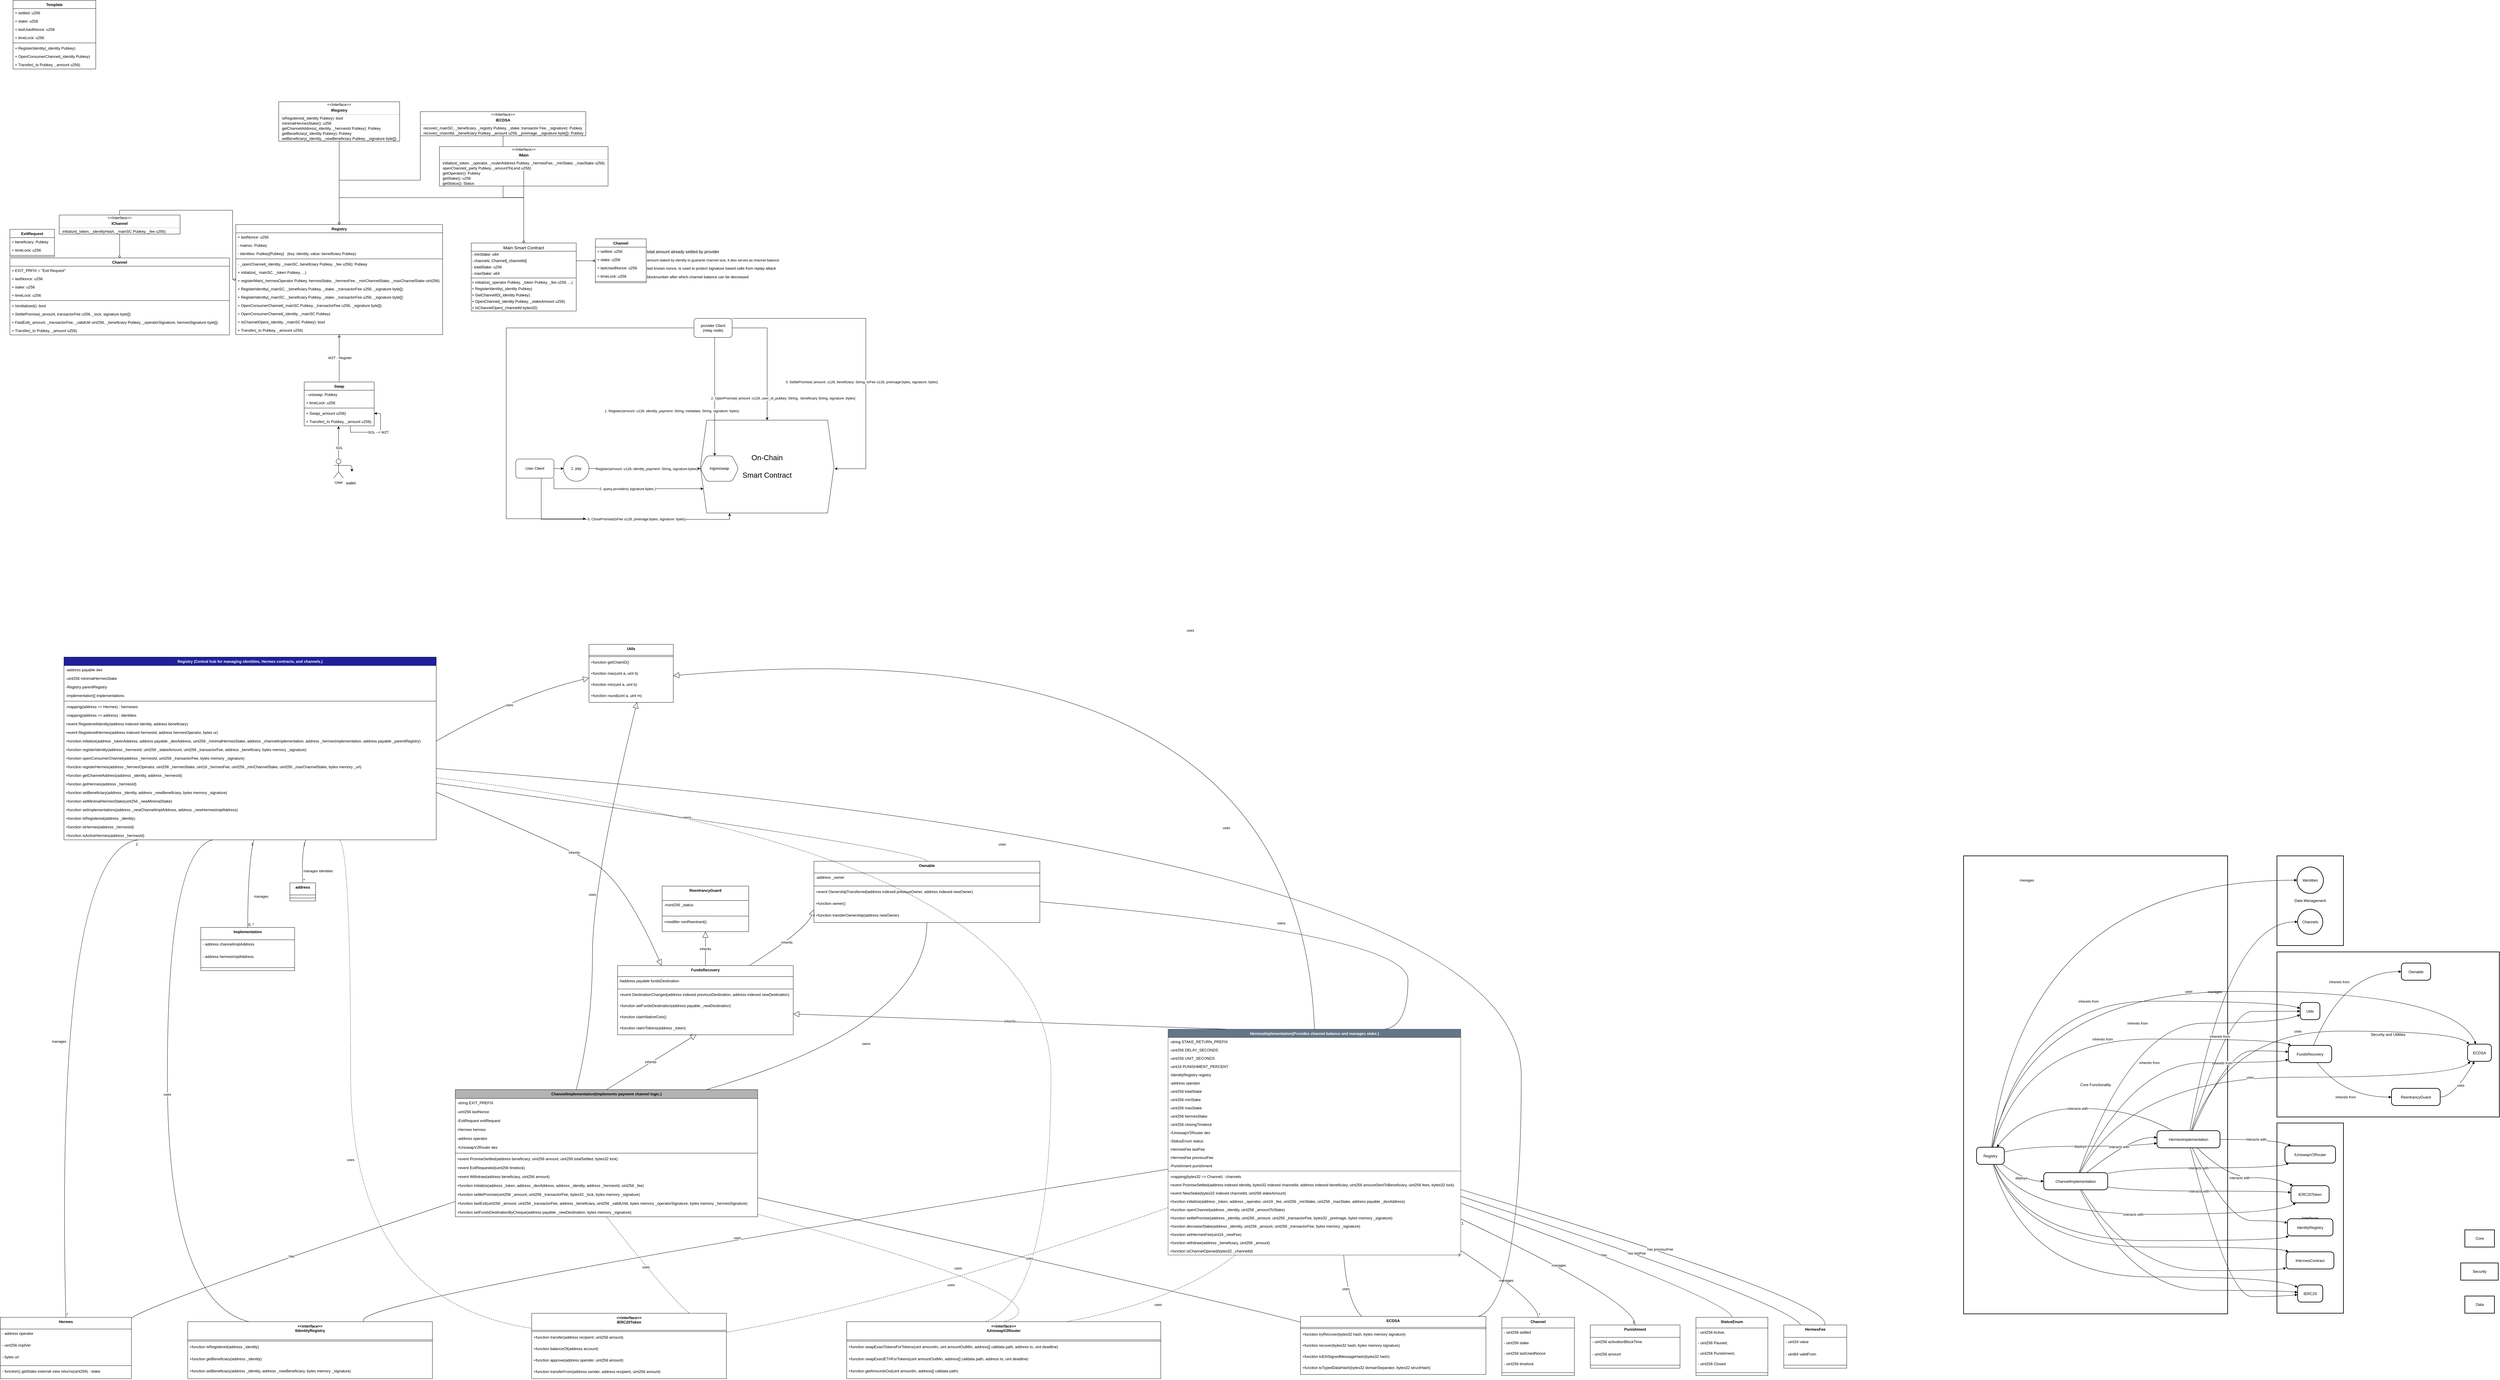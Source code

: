 <mxfile version="26.1.0">
  <diagram name="Page-1" id="e56a1550-8fbb-45ad-956c-1786394a9013">
    <mxGraphModel dx="1719" dy="1633" grid="1" gridSize="10" guides="1" tooltips="1" connect="1" arrows="1" fold="1" page="1" pageScale="1" pageWidth="4000" pageHeight="3000" background="none" math="1" shadow="0">
      <root>
        <mxCell id="0" />
        <mxCell id="1" parent="0" />
        <mxCell id="AslRYAqDEuTYrhFJF7Tt-66" value="&lt;font style=&quot;font-size: 23px;&quot;&gt;On-Chain&lt;/font&gt;&lt;div&gt;&lt;font style=&quot;font-size: 23px;&quot;&gt;&lt;br&gt;&lt;/font&gt;&lt;/div&gt;&lt;div&gt;&lt;font style=&quot;font-size: 23px;&quot;&gt;Smart Contract&lt;/font&gt;&lt;/div&gt;" style="shape=hexagon;perimeter=hexagonPerimeter2;whiteSpace=wrap;html=1;fixedSize=1;" vertex="1" parent="1">
          <mxGeometry x="2330" y="1540" width="420" height="292" as="geometry" />
        </mxCell>
        <mxCell id="VsVcQcCOclfDHJGfPfXY-29" style="edgeStyle=orthogonalEdgeStyle;rounded=1;orthogonalLoop=1;jettySize=auto;html=1;exitX=1;exitY=0.333;exitDx=0;exitDy=0;exitPerimeter=0;entryX=0.5;entryY=0;entryDx=0;entryDy=0;curved=0;" parent="1" source="VsVcQcCOclfDHJGfPfXY-17" target="VsVcQcCOclfDHJGfPfXY-18" edge="1">
          <mxGeometry relative="1" as="geometry" />
        </mxCell>
        <mxCell id="VsVcQcCOclfDHJGfPfXY-17" value="User" style="shape=umlActor;verticalLabelPosition=bottom;verticalAlign=top;html=1;outlineConnect=0;" parent="1" vertex="1">
          <mxGeometry x="1178" y="1662.29" width="30" height="60" as="geometry" />
        </mxCell>
        <mxCell id="VsVcQcCOclfDHJGfPfXY-20" value="" style="group" parent="1" vertex="1" connectable="0">
          <mxGeometry x="1205.5" y="1702.29" width="55" height="50" as="geometry" />
        </mxCell>
        <mxCell id="VsVcQcCOclfDHJGfPfXY-18" value="" style="shape=image;html=1;verticalAlign=top;verticalLabelPosition=bottom;labelBackgroundColor=#ffffff;imageAspect=0;aspect=fixed;image=https://cdn4.iconfinder.com/data/icons/48-bubbles/48/07.Wallet-128.png" parent="VsVcQcCOclfDHJGfPfXY-20" vertex="1">
          <mxGeometry x="5" width="49.02" height="49.02" as="geometry" />
        </mxCell>
        <mxCell id="VsVcQcCOclfDHJGfPfXY-19" value="wallet" style="text;html=1;align=center;verticalAlign=middle;resizable=0;points=[];autosize=1;strokeColor=none;fillColor=none;" parent="VsVcQcCOclfDHJGfPfXY-20" vertex="1">
          <mxGeometry y="20.588" width="50" height="30" as="geometry" />
        </mxCell>
        <mxCell id="VsVcQcCOclfDHJGfPfXY-30" style="edgeStyle=orthogonalEdgeStyle;rounded=0;orthogonalLoop=1;jettySize=auto;html=1;entryX=0.491;entryY=1.038;entryDx=0;entryDy=0;curved=0;entryPerimeter=0;" parent="1" source="VsVcQcCOclfDHJGfPfXY-17" target="VsVcQcCOclfDHJGfPfXY-101" edge="1">
          <mxGeometry relative="1" as="geometry">
            <mxPoint x="1189.5" y="1360" as="sourcePoint" />
            <mxPoint x="1189.5" y="1410" as="targetPoint" />
          </mxGeometry>
        </mxCell>
        <mxCell id="VsVcQcCOclfDHJGfPfXY-31" value="SOL" style="edgeLabel;html=1;align=center;verticalAlign=middle;resizable=0;points=[];" parent="VsVcQcCOclfDHJGfPfXY-30" vertex="1" connectable="0">
          <mxGeometry x="-0.274" y="-1" relative="1" as="geometry">
            <mxPoint x="1" y="2" as="offset" />
          </mxGeometry>
        </mxCell>
        <mxCell id="VsVcQcCOclfDHJGfPfXY-146" style="edgeStyle=orthogonalEdgeStyle;rounded=0;orthogonalLoop=1;jettySize=auto;html=1;entryX=0.5;entryY=0;entryDx=0;entryDy=0;strokeColor=default;startArrow=diamond;startFill=0;endArrow=none;" parent="1" source="VsVcQcCOclfDHJGfPfXY-66" target="VsVcQcCOclfDHJGfPfXY-127" edge="1">
          <mxGeometry relative="1" as="geometry">
            <Array as="points">
              <mxPoint x="860" y="1098" />
              <mxPoint x="860" y="880" />
              <mxPoint x="505" y="880" />
            </Array>
          </mxGeometry>
        </mxCell>
        <mxCell id="VsVcQcCOclfDHJGfPfXY-466" style="edgeStyle=orthogonalEdgeStyle;rounded=0;orthogonalLoop=1;jettySize=auto;html=1;startArrow=classic;startFill=0;endArrow=none;" parent="1" source="VsVcQcCOclfDHJGfPfXY-66" target="VsVcQcCOclfDHJGfPfXY-93" edge="1">
          <mxGeometry relative="1" as="geometry" />
        </mxCell>
        <mxCell id="VsVcQcCOclfDHJGfPfXY-467" value="WZT - Register" style="edgeLabel;html=1;align=center;verticalAlign=middle;resizable=0;points=[];" parent="VsVcQcCOclfDHJGfPfXY-466" vertex="1" connectable="0">
          <mxGeometry x="-0.02" y="2" relative="1" as="geometry">
            <mxPoint as="offset" />
          </mxGeometry>
        </mxCell>
        <mxCell id="VsVcQcCOclfDHJGfPfXY-66" value="Registry" style="swimlane;fontStyle=1;align=center;verticalAlign=top;childLayout=stackLayout;horizontal=1;startSize=26;horizontalStack=0;resizeParent=1;resizeParentMax=0;resizeLast=0;collapsible=1;marginBottom=0;whiteSpace=wrap;html=1;fillStyle=auto;gradientColor=none;" parent="1" vertex="1">
          <mxGeometry x="870" y="925" width="650" height="346" as="geometry" />
        </mxCell>
        <mxCell id="VsVcQcCOclfDHJGfPfXY-69" value="+ lastNonce: u256" style="text;strokeColor=none;fillColor=none;align=left;verticalAlign=top;spacingLeft=4;spacingRight=4;overflow=hidden;rotatable=0;points=[[0,0.5],[1,0.5]];portConstraint=eastwest;whiteSpace=wrap;html=1;" parent="VsVcQcCOclfDHJGfPfXY-66" vertex="1">
          <mxGeometry y="26" width="650" height="26" as="geometry" />
        </mxCell>
        <mxCell id="VsVcQcCOclfDHJGfPfXY-150" value="&lt;div&gt;- mainsc: Pubkey&lt;/div&gt;" style="text;strokeColor=none;fillColor=none;align=left;verticalAlign=top;spacingLeft=4;spacingRight=4;overflow=hidden;rotatable=0;points=[[0,0.5],[1,0.5]];portConstraint=eastwest;whiteSpace=wrap;html=1;" parent="VsVcQcCOclfDHJGfPfXY-66" vertex="1">
          <mxGeometry y="52" width="650" height="26" as="geometry" />
        </mxCell>
        <mxCell id="VsVcQcCOclfDHJGfPfXY-70" value="- identites: Pubkey[Pubkey]&amp;nbsp; &amp;nbsp;(key: identity, value: beneificiary Pubkey)" style="text;strokeColor=none;fillColor=none;align=left;verticalAlign=top;spacingLeft=4;spacingRight=4;overflow=hidden;rotatable=0;points=[[0,0.5],[1,0.5]];portConstraint=eastwest;whiteSpace=wrap;html=1;" parent="VsVcQcCOclfDHJGfPfXY-66" vertex="1">
          <mxGeometry y="78" width="650" height="26" as="geometry" />
        </mxCell>
        <mxCell id="VsVcQcCOclfDHJGfPfXY-71" value="" style="line;strokeWidth=1;fillColor=none;align=left;verticalAlign=middle;spacingTop=-1;spacingLeft=3;spacingRight=3;rotatable=0;labelPosition=right;points=[];portConstraint=eastwest;strokeColor=inherit;" parent="VsVcQcCOclfDHJGfPfXY-66" vertex="1">
          <mxGeometry y="104" width="650" height="8" as="geometry" />
        </mxCell>
        <mxCell id="VsVcQcCOclfDHJGfPfXY-151" value="- _openChannel(_identity, _mainSC, beneficiary Pubkey, _fee u256): Pubkey" style="text;strokeColor=none;fillColor=none;align=left;verticalAlign=middle;spacingLeft=4;spacingRight=4;overflow=hidden;rotatable=0;points=[[0,0.5],[1,0.5]];portConstraint=eastwest;whiteSpace=wrap;html=1;" parent="VsVcQcCOclfDHJGfPfXY-66" vertex="1">
          <mxGeometry y="112" width="650" height="26" as="geometry" />
        </mxCell>
        <mxCell id="VsVcQcCOclfDHJGfPfXY-135" value="+ initialize(_ mainSC, _token Pubkey, ...)" style="text;strokeColor=none;fillColor=none;align=left;verticalAlign=middle;spacingLeft=4;spacingRight=4;overflow=hidden;rotatable=0;points=[[0,0.5],[1,0.5]];portConstraint=eastwest;whiteSpace=wrap;html=1;" parent="VsVcQcCOclfDHJGfPfXY-66" vertex="1">
          <mxGeometry y="138" width="650" height="26" as="geometry" />
        </mxCell>
        <mxCell id="VsVcQcCOclfDHJGfPfXY-166" value="+ registerMain(_hermesOperator Pubkey, hermesStake, _hermesFee, _minChannelStake, _maxChannelStake uint256)" style="text;strokeColor=none;fillColor=none;align=left;verticalAlign=middle;spacingLeft=4;spacingRight=4;overflow=hidden;rotatable=0;points=[[0,0.5],[1,0.5]];portConstraint=eastwest;whiteSpace=wrap;html=1;fontSize=12;" parent="VsVcQcCOclfDHJGfPfXY-66" vertex="1">
          <mxGeometry y="164" width="650" height="26" as="geometry" />
        </mxCell>
        <mxCell id="VsVcQcCOclfDHJGfPfXY-152" value="+ RegisterIdentity(_mainSC, _beneficiary Pubkey, _stake, _transactorFee u256, _signature byte[])" style="text;strokeColor=none;fillColor=none;align=left;verticalAlign=middle;spacingLeft=4;spacingRight=4;overflow=hidden;rotatable=0;points=[[0,0.5],[1,0.5]];portConstraint=eastwest;whiteSpace=wrap;html=1;" parent="VsVcQcCOclfDHJGfPfXY-66" vertex="1">
          <mxGeometry y="190" width="650" height="26" as="geometry" />
        </mxCell>
        <mxCell id="VsVcQcCOclfDHJGfPfXY-72" value="+ RegisterIdentity(_mainSC, _beneficiary Pubkey, _stake, _transactorFee u256, _signature byte[])" style="text;strokeColor=none;fillColor=none;align=left;verticalAlign=middle;spacingLeft=4;spacingRight=4;overflow=hidden;rotatable=0;points=[[0,0.5],[1,0.5]];portConstraint=eastwest;whiteSpace=wrap;html=1;" parent="VsVcQcCOclfDHJGfPfXY-66" vertex="1">
          <mxGeometry y="216" width="650" height="26" as="geometry" />
        </mxCell>
        <mxCell id="VsVcQcCOclfDHJGfPfXY-149" value="+ OpenConsumerChannel(_mainSC Pubkey, _transactorFee u256, _signature byte[])" style="text;strokeColor=none;fillColor=none;align=left;verticalAlign=middle;spacingLeft=4;spacingRight=4;overflow=hidden;rotatable=0;points=[[0,0.5],[1,0.5]];portConstraint=eastwest;whiteSpace=wrap;html=1;" parent="VsVcQcCOclfDHJGfPfXY-66" vertex="1">
          <mxGeometry y="242" width="650" height="26" as="geometry" />
        </mxCell>
        <mxCell id="VsVcQcCOclfDHJGfPfXY-73" value="+ OpenConsumerChannel(_identity, _mainSC Pubkey)" style="text;strokeColor=none;fillColor=none;align=left;verticalAlign=middle;spacingLeft=4;spacingRight=4;overflow=hidden;rotatable=0;points=[[0,0.5],[1,0.5]];portConstraint=eastwest;whiteSpace=wrap;html=1;" parent="VsVcQcCOclfDHJGfPfXY-66" vertex="1">
          <mxGeometry y="268" width="650" height="26" as="geometry" />
        </mxCell>
        <mxCell id="VsVcQcCOclfDHJGfPfXY-148" value="+ IsChannelOpen(_identity, _mainSC Pubkey): bool" style="text;strokeColor=none;fillColor=none;align=left;verticalAlign=middle;spacingLeft=4;spacingRight=4;overflow=hidden;rotatable=0;points=[[0,0.5],[1,0.5]];portConstraint=eastwest;whiteSpace=wrap;html=1;" parent="VsVcQcCOclfDHJGfPfXY-66" vertex="1">
          <mxGeometry y="294" width="650" height="26" as="geometry" />
        </mxCell>
        <mxCell id="VsVcQcCOclfDHJGfPfXY-74" value="+ Transfer(_to Pubkey, _amount u256)" style="text;strokeColor=none;fillColor=none;align=left;verticalAlign=middle;spacingLeft=4;spacingRight=4;overflow=hidden;rotatable=0;points=[[0,0.5],[1,0.5]];portConstraint=eastwest;whiteSpace=wrap;html=1;" parent="VsVcQcCOclfDHJGfPfXY-66" vertex="1">
          <mxGeometry y="320" width="650" height="26" as="geometry" />
        </mxCell>
        <mxCell id="VsVcQcCOclfDHJGfPfXY-76" value="&lt;span style=&quot;font-size: 14px; font-weight: 400;&quot;&gt;Main Smart Contract&lt;/span&gt;" style="swimlane;fontStyle=1;align=center;verticalAlign=top;childLayout=stackLayout;horizontal=1;startSize=26;horizontalStack=0;resizeParent=1;resizeParentMax=0;resizeLast=0;collapsible=1;marginBottom=0;whiteSpace=wrap;html=1;" parent="1" vertex="1">
          <mxGeometry x="1610" y="983" width="330" height="214" as="geometry" />
        </mxCell>
        <mxCell id="VsVcQcCOclfDHJGfPfXY-85" value="&lt;span style=&quot;color: rgb(0, 0, 0); font-family: Helvetica; font-size: 12px; font-style: normal; font-variant-ligatures: normal; font-variant-caps: normal; font-weight: 400; letter-spacing: normal; orphans: 2; text-align: left; text-indent: 0px; text-transform: none; widows: 2; word-spacing: 0px; -webkit-text-stroke-width: 0px; white-space: normal; background-color: rgb(251, 251, 251); text-decoration-thickness: initial; text-decoration-style: initial; text-decoration-color: initial; display: inline !important; float: none;&quot;&gt;- minStake: u64&lt;/span&gt;" style="text;whiteSpace=wrap;html=1;verticalAlign=middle;" parent="VsVcQcCOclfDHJGfPfXY-76" vertex="1">
          <mxGeometry y="26" width="330" height="20" as="geometry" />
        </mxCell>
        <mxCell id="VsVcQcCOclfDHJGfPfXY-88" value="&lt;span style=&quot;color: rgb(0, 0, 0); font-family: Helvetica; font-size: 12px; font-style: normal; font-variant-ligatures: normal; font-variant-caps: normal; font-weight: 400; letter-spacing: normal; orphans: 2; text-align: left; text-indent: 0px; text-transform: none; widows: 2; word-spacing: 0px; -webkit-text-stroke-width: 0px; white-space: normal; background-color: rgb(251, 251, 251); text-decoration-thickness: initial; text-decoration-style: initial; text-decoration-color: initial; float: none; display: inline !important;&quot;&gt;- channels: Channel[_channelId]&lt;/span&gt;" style="text;whiteSpace=wrap;html=1;verticalAlign=middle;" parent="VsVcQcCOclfDHJGfPfXY-76" vertex="1">
          <mxGeometry y="46" width="330" height="20" as="geometry" />
        </mxCell>
        <mxCell id="VsVcQcCOclfDHJGfPfXY-87" value="&lt;span style=&quot;color: rgb(0, 0, 0); font-family: Helvetica; font-size: 12px; font-style: normal; font-variant-ligatures: normal; font-variant-caps: normal; font-weight: 400; letter-spacing: normal; orphans: 2; text-align: left; text-indent: 0px; text-transform: none; widows: 2; word-spacing: 0px; -webkit-text-stroke-width: 0px; white-space: normal; background-color: rgb(251, 251, 251); text-decoration-thickness: initial; text-decoration-style: initial; text-decoration-color: initial; display: inline !important; float: none;&quot;&gt;- totalStake&lt;/span&gt;&lt;span style=&quot;forced-color-adjust: none; color: light-dark(rgb(0, 0, 0), rgb(255, 255, 255)); font-family: Helvetica; font-size: 12px; font-style: normal; font-variant-ligatures: normal; font-variant-caps: normal; font-weight: 400; letter-spacing: normal; orphans: 2; text-align: left; text-indent: 0px; text-transform: none; widows: 2; word-spacing: 0px; -webkit-text-stroke-width: 0px; white-space: normal; background-color: transparent; text-decoration-thickness: initial; text-decoration-style: initial; text-decoration-color: initial;&quot;&gt;: u256&lt;/span&gt;" style="text;whiteSpace=wrap;html=1;verticalAlign=middle;" parent="VsVcQcCOclfDHJGfPfXY-76" vertex="1">
          <mxGeometry y="66" width="330" height="20" as="geometry" />
        </mxCell>
        <mxCell id="VsVcQcCOclfDHJGfPfXY-86" value="&lt;span style=&quot;color: rgb(0, 0, 0); font-family: Helvetica; font-size: 12px; font-style: normal; font-variant-ligatures: normal; font-variant-caps: normal; font-weight: 400; letter-spacing: normal; orphans: 2; text-align: left; text-indent: 0px; text-transform: none; widows: 2; word-spacing: 0px; -webkit-text-stroke-width: 0px; white-space: normal; background-color: rgb(251, 251, 251); text-decoration-thickness: initial; text-decoration-style: initial; text-decoration-color: initial; display: inline !important; float: none;&quot;&gt;- maxStake: u64&lt;/span&gt;" style="text;html=1;verticalAlign=middle;whiteSpace=wrap;" parent="VsVcQcCOclfDHJGfPfXY-76" vertex="1">
          <mxGeometry y="86" width="330" height="20" as="geometry" />
        </mxCell>
        <mxCell id="VsVcQcCOclfDHJGfPfXY-81" value="" style="line;strokeWidth=1;fillColor=none;align=left;verticalAlign=middle;spacingTop=-1;spacingLeft=3;spacingRight=3;rotatable=0;labelPosition=right;points=[];portConstraint=eastwest;strokeColor=inherit;" parent="VsVcQcCOclfDHJGfPfXY-76" vertex="1">
          <mxGeometry y="106" width="330" height="8" as="geometry" />
        </mxCell>
        <mxCell id="VsVcQcCOclfDHJGfPfXY-104" value="+ initialize(_operator Pubkey, _token Pubkey, _fee u256, ...)" style="text;whiteSpace=wrap;html=1;verticalAlign=middle;" parent="VsVcQcCOclfDHJGfPfXY-76" vertex="1">
          <mxGeometry y="114" width="330" height="20" as="geometry" />
        </mxCell>
        <mxCell id="VsVcQcCOclfDHJGfPfXY-92" value="+ RegisterIdentity(_identity Pubkey)" style="text;whiteSpace=wrap;html=1;verticalAlign=middle;" parent="VsVcQcCOclfDHJGfPfXY-76" vertex="1">
          <mxGeometry y="134" width="330" height="20" as="geometry" />
        </mxCell>
        <mxCell id="VsVcQcCOclfDHJGfPfXY-89" value="&lt;span style=&quot;color: rgb(0, 0, 0); font-family: Helvetica; font-size: 12px; font-style: normal; font-variant-ligatures: normal; font-variant-caps: normal; font-weight: 400; letter-spacing: normal; orphans: 2; text-align: left; text-indent: 0px; text-transform: none; widows: 2; word-spacing: 0px; -webkit-text-stroke-width: 0px; white-space: normal; background-color: rgb(251, 251, 251); text-decoration-thickness: initial; text-decoration-style: initial; text-decoration-color: initial; float: none; display: inline !important;&quot;&gt;+ GetChannelID(_identity Pubkey&lt;/span&gt;)&amp;nbsp;" style="text;whiteSpace=wrap;html=1;verticalAlign=middle;" parent="VsVcQcCOclfDHJGfPfXY-76" vertex="1">
          <mxGeometry y="154" width="330" height="20" as="geometry" />
        </mxCell>
        <mxCell id="VsVcQcCOclfDHJGfPfXY-90" value="&lt;span style=&quot;color: rgb(0, 0, 0); font-family: Helvetica; font-size: 12px; font-style: normal; font-variant-ligatures: normal; font-variant-caps: normal; font-weight: 400; letter-spacing: normal; orphans: 2; text-align: left; text-indent: 0px; text-transform: none; widows: 2; word-spacing: 0px; -webkit-text-stroke-width: 0px; white-space: normal; background-color: rgb(251, 251, 251); text-decoration-thickness: initial; text-decoration-style: initial; text-decoration-color: initial; float: none; display: inline !important;&quot;&gt;+ OpenChannel(_identity Pubkey, _stakeAmount&amp;nbsp;&lt;/span&gt;u256)&amp;nbsp;" style="text;whiteSpace=wrap;html=1;verticalAlign=middle;" parent="VsVcQcCOclfDHJGfPfXY-76" vertex="1">
          <mxGeometry y="174" width="330" height="20" as="geometry" />
        </mxCell>
        <mxCell id="VsVcQcCOclfDHJGfPfXY-91" value="&lt;span style=&quot;color: rgb(0, 0, 0); font-family: Helvetica; font-size: 12px; font-style: normal; font-variant-ligatures: normal; font-variant-caps: normal; font-weight: 400; letter-spacing: normal; orphans: 2; text-align: left; text-indent: 0px; text-transform: none; widows: 2; word-spacing: 0px; -webkit-text-stroke-width: 0px; white-space: normal; background-color: rgb(251, 251, 251); text-decoration-thickness: initial; text-decoration-style: initial; text-decoration-color: initial; float: none; display: inline !important;&quot;&gt;+ IsChannelOpen(_channelId bytes32&lt;/span&gt;)&amp;nbsp;" style="text;whiteSpace=wrap;html=1;verticalAlign=middle;" parent="VsVcQcCOclfDHJGfPfXY-76" vertex="1">
          <mxGeometry y="194" width="330" height="20" as="geometry" />
        </mxCell>
        <mxCell id="VsVcQcCOclfDHJGfPfXY-93" value="Swap" style="swimlane;fontStyle=1;align=center;verticalAlign=top;childLayout=stackLayout;horizontal=1;startSize=26;horizontalStack=0;resizeParent=1;resizeParentMax=0;resizeLast=0;collapsible=1;marginBottom=0;whiteSpace=wrap;html=1;" parent="1" vertex="1">
          <mxGeometry x="1085" y="1420" width="220" height="138" as="geometry" />
        </mxCell>
        <mxCell id="VsVcQcCOclfDHJGfPfXY-102" value="- uniswap: Pubkey" style="text;strokeColor=none;fillColor=none;align=left;verticalAlign=top;spacingLeft=4;spacingRight=4;overflow=hidden;rotatable=0;points=[[0,0.5],[1,0.5]];portConstraint=eastwest;whiteSpace=wrap;html=1;" parent="VsVcQcCOclfDHJGfPfXY-93" vertex="1">
          <mxGeometry y="26" width="220" height="26" as="geometry" />
        </mxCell>
        <mxCell id="VsVcQcCOclfDHJGfPfXY-97" value="+ timeLock: u256" style="text;strokeColor=none;fillColor=none;align=left;verticalAlign=top;spacingLeft=4;spacingRight=4;overflow=hidden;rotatable=0;points=[[0,0.5],[1,0.5]];portConstraint=eastwest;whiteSpace=wrap;html=1;" parent="VsVcQcCOclfDHJGfPfXY-93" vertex="1">
          <mxGeometry y="52" width="220" height="26" as="geometry" />
        </mxCell>
        <mxCell id="VsVcQcCOclfDHJGfPfXY-98" value="" style="line;strokeWidth=1;fillColor=none;align=left;verticalAlign=middle;spacingTop=-1;spacingLeft=3;spacingRight=3;rotatable=0;labelPosition=right;points=[];portConstraint=eastwest;strokeColor=inherit;" parent="VsVcQcCOclfDHJGfPfXY-93" vertex="1">
          <mxGeometry y="78" width="220" height="8" as="geometry" />
        </mxCell>
        <mxCell id="VsVcQcCOclfDHJGfPfXY-99" value="+ Swap(_amount u256)" style="text;strokeColor=none;fillColor=none;align=left;verticalAlign=middle;spacingLeft=4;spacingRight=4;overflow=hidden;rotatable=0;points=[[0,0.5],[1,0.5]];portConstraint=eastwest;whiteSpace=wrap;html=1;" parent="VsVcQcCOclfDHJGfPfXY-93" vertex="1">
          <mxGeometry y="86" width="220" height="26" as="geometry" />
        </mxCell>
        <mxCell id="VsVcQcCOclfDHJGfPfXY-101" value="+ Transfer(_to Pubkey, _amount u256)" style="text;strokeColor=none;fillColor=none;align=left;verticalAlign=middle;spacingLeft=4;spacingRight=4;overflow=hidden;rotatable=0;points=[[0,0.5],[1,0.5]];portConstraint=eastwest;whiteSpace=wrap;html=1;" parent="VsVcQcCOclfDHJGfPfXY-93" vertex="1">
          <mxGeometry y="112" width="220" height="26" as="geometry" />
        </mxCell>
        <mxCell id="VsVcQcCOclfDHJGfPfXY-468" style="edgeStyle=orthogonalEdgeStyle;rounded=0;orthogonalLoop=1;jettySize=auto;html=1;entryX=1;entryY=0.5;entryDx=0;entryDy=0;" parent="VsVcQcCOclfDHJGfPfXY-93" source="VsVcQcCOclfDHJGfPfXY-93" target="VsVcQcCOclfDHJGfPfXY-99" edge="1">
          <mxGeometry relative="1" as="geometry">
            <Array as="points">
              <mxPoint x="145" y="158" />
              <mxPoint x="240" y="158" />
              <mxPoint x="240" y="99" />
            </Array>
          </mxGeometry>
        </mxCell>
        <mxCell id="VsVcQcCOclfDHJGfPfXY-469" value="SOL --&amp;gt; WZT" style="edgeLabel;html=1;align=center;verticalAlign=middle;resizable=0;points=[];" parent="VsVcQcCOclfDHJGfPfXY-468" vertex="1" connectable="0">
          <mxGeometry x="0.113" relative="1" as="geometry">
            <mxPoint as="offset" />
          </mxGeometry>
        </mxCell>
        <mxCell id="VsVcQcCOclfDHJGfPfXY-103" value="" style="group" parent="1" vertex="1" connectable="0">
          <mxGeometry x="2000" y="970" width="610" height="164" as="geometry" />
        </mxCell>
        <mxCell id="VsVcQcCOclfDHJGfPfXY-36" value="Channel" style="swimlane;fontStyle=1;align=center;verticalAlign=top;childLayout=stackLayout;horizontal=1;startSize=26;horizontalStack=0;resizeParent=1;resizeParentMax=0;resizeLast=0;collapsible=1;marginBottom=0;whiteSpace=wrap;html=1;" parent="VsVcQcCOclfDHJGfPfXY-103" vertex="1">
          <mxGeometry width="160" height="138" as="geometry" />
        </mxCell>
        <mxCell id="VsVcQcCOclfDHJGfPfXY-37" value="+ settled: u256" style="text;strokeColor=none;fillColor=none;align=left;verticalAlign=top;spacingLeft=4;spacingRight=4;overflow=hidden;rotatable=0;points=[[0,0.5],[1,0.5]];portConstraint=eastwest;whiteSpace=wrap;html=1;" parent="VsVcQcCOclfDHJGfPfXY-36" vertex="1">
          <mxGeometry y="26" width="160" height="26" as="geometry" />
        </mxCell>
        <mxCell id="VsVcQcCOclfDHJGfPfXY-40" value="+ stake: u256" style="text;strokeColor=none;fillColor=none;align=left;verticalAlign=top;spacingLeft=4;spacingRight=4;overflow=hidden;rotatable=0;points=[[0,0.5],[1,0.5]];portConstraint=eastwest;whiteSpace=wrap;html=1;" parent="VsVcQcCOclfDHJGfPfXY-36" vertex="1">
          <mxGeometry y="52" width="160" height="26" as="geometry" />
        </mxCell>
        <mxCell id="VsVcQcCOclfDHJGfPfXY-41" value="+ lastUsedNonce: u256&lt;div&gt;&lt;br&gt;&lt;/div&gt;" style="text;strokeColor=none;fillColor=none;align=left;verticalAlign=top;spacingLeft=4;spacingRight=4;overflow=hidden;rotatable=0;points=[[0,0.5],[1,0.5]];portConstraint=eastwest;whiteSpace=wrap;html=1;" parent="VsVcQcCOclfDHJGfPfXY-36" vertex="1">
          <mxGeometry y="78" width="160" height="26" as="geometry" />
        </mxCell>
        <mxCell id="VsVcQcCOclfDHJGfPfXY-42" value="+ timeLock: u256&lt;div&gt;&lt;br&gt;&lt;/div&gt;" style="text;strokeColor=none;fillColor=none;align=left;verticalAlign=top;spacingLeft=4;spacingRight=4;overflow=hidden;rotatable=0;points=[[0,0.5],[1,0.5]];portConstraint=eastwest;whiteSpace=wrap;html=1;" parent="VsVcQcCOclfDHJGfPfXY-36" vertex="1">
          <mxGeometry y="104" width="160" height="26" as="geometry" />
        </mxCell>
        <mxCell id="VsVcQcCOclfDHJGfPfXY-38" value="" style="line;strokeWidth=1;fillColor=none;align=left;verticalAlign=middle;spacingTop=-1;spacingLeft=3;spacingRight=3;rotatable=0;labelPosition=right;points=[];portConstraint=eastwest;strokeColor=inherit;" parent="VsVcQcCOclfDHJGfPfXY-36" vertex="1">
          <mxGeometry y="130" width="160" height="8" as="geometry" />
        </mxCell>
        <mxCell id="VsVcQcCOclfDHJGfPfXY-43" value="amount staked by identity to guarante channel size, it also serves as channel balance" style="text;whiteSpace=wrap;align=left;verticalAlign=middle;fontSize=11;" parent="VsVcQcCOclfDHJGfPfXY-103" vertex="1">
          <mxGeometry x="160" y="52" width="450" height="30" as="geometry" />
        </mxCell>
        <mxCell id="VsVcQcCOclfDHJGfPfXY-44" value="last known nonce, is used to protect signature based calls from replay attack" style="text;whiteSpace=wrap;verticalAlign=middle;" parent="VsVcQcCOclfDHJGfPfXY-103" vertex="1">
          <mxGeometry x="160" y="83" width="440" height="20" as="geometry" />
        </mxCell>
        <mxCell id="VsVcQcCOclfDHJGfPfXY-45" value="&lt;span style=&quot;color: rgb(0, 0, 0); font-family: Helvetica; font-style: normal; font-variant-ligatures: normal; font-variant-caps: normal; font-weight: 400; letter-spacing: normal; orphans: 2; text-align: left; text-indent: 0px; text-transform: none; widows: 2; word-spacing: 0px; -webkit-text-stroke-width: 0px; white-space: normal; background-color: rgb(251, 251, 251); text-decoration-thickness: initial; text-decoration-style: initial; text-decoration-color: initial; float: none; display: inline !important;&quot;&gt;total amount already settled by provider&lt;/span&gt;" style="text;whiteSpace=wrap;html=1;verticalAlign=middle;fontSize=13;" parent="VsVcQcCOclfDHJGfPfXY-103" vertex="1">
          <mxGeometry x="160" y="30" width="310" height="20" as="geometry" />
        </mxCell>
        <mxCell id="VsVcQcCOclfDHJGfPfXY-46" value="blocknumber after which channel balance can be decreased" style="text;whiteSpace=wrap;verticalAlign=middle;" parent="VsVcQcCOclfDHJGfPfXY-103" vertex="1">
          <mxGeometry x="160" y="110" width="350" height="20" as="geometry" />
        </mxCell>
        <mxCell id="VsVcQcCOclfDHJGfPfXY-105" value="Template" style="swimlane;fontStyle=1;align=center;verticalAlign=top;childLayout=stackLayout;horizontal=1;startSize=26;horizontalStack=0;resizeParent=1;resizeParentMax=0;resizeLast=0;collapsible=1;marginBottom=0;whiteSpace=wrap;html=1;" parent="1" vertex="1">
          <mxGeometry x="170" y="220" width="260" height="216" as="geometry" />
        </mxCell>
        <mxCell id="VsVcQcCOclfDHJGfPfXY-106" value="+ settled: u256" style="text;strokeColor=none;fillColor=none;align=left;verticalAlign=top;spacingLeft=4;spacingRight=4;overflow=hidden;rotatable=0;points=[[0,0.5],[1,0.5]];portConstraint=eastwest;whiteSpace=wrap;html=1;" parent="VsVcQcCOclfDHJGfPfXY-105" vertex="1">
          <mxGeometry y="26" width="260" height="26" as="geometry" />
        </mxCell>
        <mxCell id="VsVcQcCOclfDHJGfPfXY-107" value="+ stake: u256" style="text;strokeColor=none;fillColor=none;align=left;verticalAlign=top;spacingLeft=4;spacingRight=4;overflow=hidden;rotatable=0;points=[[0,0.5],[1,0.5]];portConstraint=eastwest;whiteSpace=wrap;html=1;" parent="VsVcQcCOclfDHJGfPfXY-105" vertex="1">
          <mxGeometry y="52" width="260" height="26" as="geometry" />
        </mxCell>
        <mxCell id="VsVcQcCOclfDHJGfPfXY-108" value="+ lastUsedNonce: u256&lt;div&gt;&lt;br&gt;&lt;/div&gt;" style="text;strokeColor=none;fillColor=none;align=left;verticalAlign=top;spacingLeft=4;spacingRight=4;overflow=hidden;rotatable=0;points=[[0,0.5],[1,0.5]];portConstraint=eastwest;whiteSpace=wrap;html=1;" parent="VsVcQcCOclfDHJGfPfXY-105" vertex="1">
          <mxGeometry y="78" width="260" height="26" as="geometry" />
        </mxCell>
        <mxCell id="VsVcQcCOclfDHJGfPfXY-109" value="+ timeLock: u256&lt;div&gt;&lt;br&gt;&lt;/div&gt;" style="text;strokeColor=none;fillColor=none;align=left;verticalAlign=top;spacingLeft=4;spacingRight=4;overflow=hidden;rotatable=0;points=[[0,0.5],[1,0.5]];portConstraint=eastwest;whiteSpace=wrap;html=1;" parent="VsVcQcCOclfDHJGfPfXY-105" vertex="1">
          <mxGeometry y="104" width="260" height="26" as="geometry" />
        </mxCell>
        <mxCell id="VsVcQcCOclfDHJGfPfXY-110" value="" style="line;strokeWidth=1;fillColor=none;align=left;verticalAlign=middle;spacingTop=-1;spacingLeft=3;spacingRight=3;rotatable=0;labelPosition=right;points=[];portConstraint=eastwest;strokeColor=inherit;" parent="VsVcQcCOclfDHJGfPfXY-105" vertex="1">
          <mxGeometry y="130" width="260" height="8" as="geometry" />
        </mxCell>
        <mxCell id="VsVcQcCOclfDHJGfPfXY-111" value="+ RegisterIdentity(_identity Pubkey)" style="text;strokeColor=none;fillColor=none;align=left;verticalAlign=middle;spacingLeft=4;spacingRight=4;overflow=hidden;rotatable=0;points=[[0,0.5],[1,0.5]];portConstraint=eastwest;whiteSpace=wrap;html=1;" parent="VsVcQcCOclfDHJGfPfXY-105" vertex="1">
          <mxGeometry y="138" width="260" height="26" as="geometry" />
        </mxCell>
        <mxCell id="VsVcQcCOclfDHJGfPfXY-112" value="+ OpenConsumerChannel(_identity Pubkey)" style="text;strokeColor=none;fillColor=none;align=left;verticalAlign=middle;spacingLeft=4;spacingRight=4;overflow=hidden;rotatable=0;points=[[0,0.5],[1,0.5]];portConstraint=eastwest;whiteSpace=wrap;html=1;" parent="VsVcQcCOclfDHJGfPfXY-105" vertex="1">
          <mxGeometry y="164" width="260" height="26" as="geometry" />
        </mxCell>
        <mxCell id="VsVcQcCOclfDHJGfPfXY-113" value="+ Transfer(_to Pubkey, _amount u256)" style="text;strokeColor=none;fillColor=none;align=left;verticalAlign=middle;spacingLeft=4;spacingRight=4;overflow=hidden;rotatable=0;points=[[0,0.5],[1,0.5]];portConstraint=eastwest;whiteSpace=wrap;html=1;" parent="VsVcQcCOclfDHJGfPfXY-105" vertex="1">
          <mxGeometry y="190" width="260" height="26" as="geometry" />
        </mxCell>
        <mxCell id="VsVcQcCOclfDHJGfPfXY-115" value="" style="fontStyle=1;align=center;verticalAlign=middle;childLayout=stackLayout;horizontal=1;horizontalStack=0;resizeParent=1;resizeParentMax=0;resizeLast=0;marginBottom=0;" parent="1" vertex="1">
          <mxGeometry x="1005" y="539" width="380" height="124" as="geometry" />
        </mxCell>
        <mxCell id="VsVcQcCOclfDHJGfPfXY-116" value="&amp;lt;&amp;lt;Interface&amp;gt;&amp;gt;" style="html=1;align=center;spacing=0;verticalAlign=middle;strokeColor=none;fillColor=none;whiteSpace=wrap;" parent="VsVcQcCOclfDHJGfPfXY-115" vertex="1">
          <mxGeometry width="380" height="18" as="geometry" />
        </mxCell>
        <mxCell id="VsVcQcCOclfDHJGfPfXY-117" value="IRegistry" style="html=1;align=center;spacing=0;verticalAlign=middle;strokeColor=none;fillColor=none;whiteSpace=wrap;fontStyle=1;" parent="VsVcQcCOclfDHJGfPfXY-115" vertex="1">
          <mxGeometry y="18" width="380" height="18" as="geometry" />
        </mxCell>
        <mxCell id="VsVcQcCOclfDHJGfPfXY-118" value="" style="line;strokeWidth=0.25;fillColor=none;align=left;verticalAlign=middle;spacingTop=-1;spacingLeft=3;spacingRight=3;rotatable=0;labelPosition=right;points=[];portConstraint=eastwest;" parent="VsVcQcCOclfDHJGfPfXY-115" vertex="1">
          <mxGeometry y="36" width="380" height="8" as="geometry" />
        </mxCell>
        <mxCell id="VsVcQcCOclfDHJGfPfXY-119" value="isRegistered(_identity Pubkey): bool" style="html=1;align=left;spacing=0;spacingLeft=10;verticalAlign=middle;strokeColor=none;fillColor=none;whiteSpace=wrap;" parent="VsVcQcCOclfDHJGfPfXY-115" vertex="1">
          <mxGeometry y="44" width="380" height="16" as="geometry" />
        </mxCell>
        <mxCell id="VsVcQcCOclfDHJGfPfXY-121" value="minimalHermesStake(): u256" style="html=1;align=left;spacing=0;spacingLeft=10;verticalAlign=middle;strokeColor=none;fillColor=none;whiteSpace=wrap;" parent="VsVcQcCOclfDHJGfPfXY-115" vertex="1">
          <mxGeometry y="60" width="380" height="16" as="geometry" />
        </mxCell>
        <mxCell id="VsVcQcCOclfDHJGfPfXY-122" value="getChannelAddress(_identity, _hermesId Pubkey): Pubkey" style="html=1;align=left;spacing=0;spacingLeft=10;verticalAlign=middle;strokeColor=none;fillColor=none;whiteSpace=wrap;" parent="VsVcQcCOclfDHJGfPfXY-115" vertex="1">
          <mxGeometry y="76" width="380" height="16" as="geometry" />
        </mxCell>
        <mxCell id="VsVcQcCOclfDHJGfPfXY-123" value="getBeneficiary(_identity Pubkey): Pubkey" style="html=1;align=left;spacing=0;spacingLeft=10;verticalAlign=middle;strokeColor=none;fillColor=none;whiteSpace=wrap;" parent="VsVcQcCOclfDHJGfPfXY-115" vertex="1">
          <mxGeometry y="92" width="380" height="16" as="geometry" />
        </mxCell>
        <mxCell id="VsVcQcCOclfDHJGfPfXY-124" value="setBeneficiary(_identity, _newBeneficiary Pubkey, _signature byte[])" style="html=1;align=left;spacing=0;spacingLeft=10;verticalAlign=middle;strokeColor=none;fillColor=none;whiteSpace=wrap;" parent="VsVcQcCOclfDHJGfPfXY-115" vertex="1">
          <mxGeometry y="108" width="380" height="16" as="geometry" />
        </mxCell>
        <mxCell id="VsVcQcCOclfDHJGfPfXY-125" style="edgeStyle=orthogonalEdgeStyle;rounded=0;orthogonalLoop=1;jettySize=auto;html=1;entryX=0.5;entryY=0;entryDx=0;entryDy=0;endArrow=diamond;endFill=0;" parent="1" source="VsVcQcCOclfDHJGfPfXY-124" target="VsVcQcCOclfDHJGfPfXY-66" edge="1">
          <mxGeometry relative="1" as="geometry" />
        </mxCell>
        <mxCell id="VsVcQcCOclfDHJGfPfXY-201" style="edgeStyle=orthogonalEdgeStyle;rounded=0;orthogonalLoop=1;jettySize=auto;html=1;entryX=0.5;entryY=0;entryDx=0;entryDy=0;endArrow=diamond;endFill=0;" parent="1" source="VsVcQcCOclfDHJGfPfXY-126" target="VsVcQcCOclfDHJGfPfXY-183" edge="1">
          <mxGeometry relative="1" as="geometry" />
        </mxCell>
        <mxCell id="VsVcQcCOclfDHJGfPfXY-126" value="" style="fontStyle=1;align=center;verticalAlign=middle;childLayout=stackLayout;horizontal=1;horizontalStack=0;resizeParent=1;resizeParentMax=0;resizeLast=0;marginBottom=0;" parent="1" vertex="1">
          <mxGeometry x="315" y="895" width="380" height="60" as="geometry" />
        </mxCell>
        <mxCell id="VsVcQcCOclfDHJGfPfXY-127" value="&amp;lt;&amp;lt;Interface&amp;gt;&amp;gt;" style="html=1;align=center;spacing=0;verticalAlign=middle;strokeColor=none;fillColor=none;whiteSpace=wrap;" parent="VsVcQcCOclfDHJGfPfXY-126" vertex="1">
          <mxGeometry width="380" height="18" as="geometry" />
        </mxCell>
        <mxCell id="VsVcQcCOclfDHJGfPfXY-128" value="IChannel" style="html=1;align=center;spacing=0;verticalAlign=middle;strokeColor=none;fillColor=none;whiteSpace=wrap;fontStyle=1;" parent="VsVcQcCOclfDHJGfPfXY-126" vertex="1">
          <mxGeometry y="18" width="380" height="18" as="geometry" />
        </mxCell>
        <mxCell id="VsVcQcCOclfDHJGfPfXY-129" value="" style="line;strokeWidth=0.25;fillColor=none;align=left;verticalAlign=middle;spacingTop=-1;spacingLeft=3;spacingRight=3;rotatable=0;labelPosition=right;points=[];portConstraint=eastwest;" parent="VsVcQcCOclfDHJGfPfXY-126" vertex="1">
          <mxGeometry y="36" width="380" height="8" as="geometry" />
        </mxCell>
        <mxCell id="VsVcQcCOclfDHJGfPfXY-130" value="initialize(_token, _identityHash, _mainSC Pubkey, _fee u256)" style="html=1;align=left;spacing=0;spacingLeft=10;verticalAlign=middle;strokeColor=none;fillColor=none;whiteSpace=wrap;" parent="VsVcQcCOclfDHJGfPfXY-126" vertex="1">
          <mxGeometry y="44" width="380" height="16" as="geometry" />
        </mxCell>
        <mxCell id="VsVcQcCOclfDHJGfPfXY-136" value="" style="fontStyle=1;align=center;verticalAlign=middle;childLayout=stackLayout;horizontal=1;horizontalStack=0;resizeParent=1;resizeParentMax=0;resizeLast=0;marginBottom=0;" parent="1" vertex="1">
          <mxGeometry x="1450" y="570" width="520" height="76" as="geometry" />
        </mxCell>
        <mxCell id="VsVcQcCOclfDHJGfPfXY-137" value="&amp;lt;&amp;lt;Interface&amp;gt;&amp;gt;" style="html=1;align=center;spacing=0;verticalAlign=middle;strokeColor=none;fillColor=none;whiteSpace=wrap;" parent="VsVcQcCOclfDHJGfPfXY-136" vertex="1">
          <mxGeometry width="520" height="18" as="geometry" />
        </mxCell>
        <mxCell id="VsVcQcCOclfDHJGfPfXY-138" value="IECDSA" style="html=1;align=center;spacing=0;verticalAlign=middle;strokeColor=none;fillColor=none;whiteSpace=wrap;fontStyle=1;" parent="VsVcQcCOclfDHJGfPfXY-136" vertex="1">
          <mxGeometry y="18" width="520" height="18" as="geometry" />
        </mxCell>
        <mxCell id="VsVcQcCOclfDHJGfPfXY-139" value="" style="line;strokeWidth=0.25;fillColor=none;align=left;verticalAlign=middle;spacingTop=-1;spacingLeft=3;spacingRight=3;rotatable=0;labelPosition=right;points=[];portConstraint=eastwest;" parent="VsVcQcCOclfDHJGfPfXY-136" vertex="1">
          <mxGeometry y="36" width="520" height="8" as="geometry" />
        </mxCell>
        <mxCell id="VsVcQcCOclfDHJGfPfXY-141" value="recover(_mainSC, _beneficiary, _registry Pubkey, _stake, transactor Fee, _signature): Pubkey" style="html=1;align=left;spacing=0;spacingLeft=10;verticalAlign=middle;strokeColor=none;fillColor=none;whiteSpace=wrap;" parent="VsVcQcCOclfDHJGfPfXY-136" vertex="1">
          <mxGeometry y="44" width="520" height="16" as="geometry" />
        </mxCell>
        <mxCell id="VsVcQcCOclfDHJGfPfXY-140" value="recover(_channlId, _beneficiary Pubkey, _amount u256, _preimage, _signature byte[]): Pubkey" style="html=1;align=left;spacing=0;spacingLeft=10;verticalAlign=middle;strokeColor=none;fillColor=none;whiteSpace=wrap;" parent="VsVcQcCOclfDHJGfPfXY-136" vertex="1">
          <mxGeometry y="60" width="520" height="16" as="geometry" />
        </mxCell>
        <mxCell id="VsVcQcCOclfDHJGfPfXY-142" style="edgeStyle=orthogonalEdgeStyle;rounded=0;orthogonalLoop=1;jettySize=auto;html=1;entryX=0.5;entryY=0;entryDx=0;entryDy=0;endArrow=diamond;endFill=0;" parent="1" source="VsVcQcCOclfDHJGfPfXY-140" target="VsVcQcCOclfDHJGfPfXY-76" edge="1">
          <mxGeometry relative="1" as="geometry">
            <Array as="points">
              <mxPoint x="1710" y="840" />
              <mxPoint x="1775" y="840" />
            </Array>
          </mxGeometry>
        </mxCell>
        <mxCell id="VsVcQcCOclfDHJGfPfXY-144" style="edgeStyle=orthogonalEdgeStyle;rounded=0;orthogonalLoop=1;jettySize=auto;html=1;endArrow=none;endFill=0;startArrow=ERmany;startFill=0;" parent="1" source="VsVcQcCOclfDHJGfPfXY-36" target="VsVcQcCOclfDHJGfPfXY-88" edge="1">
          <mxGeometry relative="1" as="geometry" />
        </mxCell>
        <mxCell id="VsVcQcCOclfDHJGfPfXY-163" style="edgeStyle=orthogonalEdgeStyle;rounded=0;orthogonalLoop=1;jettySize=auto;html=1;entryX=0.5;entryY=0;entryDx=0;entryDy=0;startArrow=none;startFill=0;endArrow=diamond;endFill=0;" parent="1" source="VsVcQcCOclfDHJGfPfXY-153" target="VsVcQcCOclfDHJGfPfXY-76" edge="1">
          <mxGeometry relative="1" as="geometry" />
        </mxCell>
        <mxCell id="VsVcQcCOclfDHJGfPfXY-153" value="" style="fontStyle=1;align=center;verticalAlign=middle;childLayout=stackLayout;horizontal=1;horizontalStack=0;resizeParent=1;resizeParentMax=0;resizeLast=0;marginBottom=0;" parent="1" vertex="1">
          <mxGeometry x="1510" y="680" width="530" height="124" as="geometry" />
        </mxCell>
        <mxCell id="VsVcQcCOclfDHJGfPfXY-154" value="&amp;lt;&amp;lt;Interface&amp;gt;&amp;gt;" style="html=1;align=center;spacing=0;verticalAlign=middle;strokeColor=none;fillColor=none;whiteSpace=wrap;" parent="VsVcQcCOclfDHJGfPfXY-153" vertex="1">
          <mxGeometry width="530" height="18" as="geometry" />
        </mxCell>
        <mxCell id="VsVcQcCOclfDHJGfPfXY-155" value="IMain" style="html=1;align=center;spacing=0;verticalAlign=middle;strokeColor=none;fillColor=none;whiteSpace=wrap;fontStyle=1;" parent="VsVcQcCOclfDHJGfPfXY-153" vertex="1">
          <mxGeometry y="18" width="530" height="18" as="geometry" />
        </mxCell>
        <mxCell id="VsVcQcCOclfDHJGfPfXY-156" value="" style="line;strokeWidth=0.25;fillColor=none;align=left;verticalAlign=middle;spacingTop=-1;spacingLeft=3;spacingRight=3;rotatable=0;labelPosition=right;points=[];portConstraint=eastwest;" parent="VsVcQcCOclfDHJGfPfXY-153" vertex="1">
          <mxGeometry y="36" width="530" height="8" as="geometry" />
        </mxCell>
        <mxCell id="VsVcQcCOclfDHJGfPfXY-158" value="initialize(_token, _operator, _routerAddress Pubkey, _hermesFee, _minStake, _maxStake u256)" style="html=1;align=left;spacing=0;spacingLeft=10;verticalAlign=middle;strokeColor=none;fillColor=none;whiteSpace=wrap;" parent="VsVcQcCOclfDHJGfPfXY-153" vertex="1">
          <mxGeometry y="44" width="530" height="16" as="geometry" />
        </mxCell>
        <mxCell id="VsVcQcCOclfDHJGfPfXY-159" value="openChannel(_party Pubkey, _amountToLend u256)" style="html=1;align=left;spacing=0;spacingLeft=10;verticalAlign=middle;strokeColor=none;fillColor=none;whiteSpace=wrap;" parent="VsVcQcCOclfDHJGfPfXY-153" vertex="1">
          <mxGeometry y="60" width="530" height="16" as="geometry" />
        </mxCell>
        <mxCell id="VsVcQcCOclfDHJGfPfXY-162" value="getOperator(): Pubkey" style="html=1;align=left;spacing=0;spacingLeft=10;verticalAlign=middle;strokeColor=none;fillColor=none;whiteSpace=wrap;" parent="VsVcQcCOclfDHJGfPfXY-153" vertex="1">
          <mxGeometry y="76" width="530" height="16" as="geometry" />
        </mxCell>
        <mxCell id="VsVcQcCOclfDHJGfPfXY-161" value="getStake(): u256" style="html=1;align=left;spacing=0;spacingLeft=10;verticalAlign=middle;strokeColor=none;fillColor=none;whiteSpace=wrap;" parent="VsVcQcCOclfDHJGfPfXY-153" vertex="1">
          <mxGeometry y="92" width="530" height="16" as="geometry" />
        </mxCell>
        <mxCell id="VsVcQcCOclfDHJGfPfXY-160" value="getStatus(): Status" style="html=1;align=left;spacing=0;spacingLeft=10;verticalAlign=middle;strokeColor=none;fillColor=none;whiteSpace=wrap;" parent="VsVcQcCOclfDHJGfPfXY-153" vertex="1">
          <mxGeometry y="108" width="530" height="16" as="geometry" />
        </mxCell>
        <mxCell id="VsVcQcCOclfDHJGfPfXY-165" style="edgeStyle=orthogonalEdgeStyle;rounded=0;orthogonalLoop=1;jettySize=auto;html=1;entryX=0.5;entryY=0;entryDx=0;entryDy=0;endArrow=diamond;endFill=0;" parent="1" source="VsVcQcCOclfDHJGfPfXY-159" target="VsVcQcCOclfDHJGfPfXY-66" edge="1">
          <mxGeometry relative="1" as="geometry" />
        </mxCell>
        <mxCell id="VsVcQcCOclfDHJGfPfXY-167" style="edgeStyle=orthogonalEdgeStyle;rounded=0;orthogonalLoop=1;jettySize=auto;html=1;exitX=0;exitY=1;exitDx=0;exitDy=0;endArrow=diamond;endFill=0;" parent="1" source="VsVcQcCOclfDHJGfPfXY-140" target="VsVcQcCOclfDHJGfPfXY-66" edge="1">
          <mxGeometry relative="1" as="geometry" />
        </mxCell>
        <mxCell id="VsVcQcCOclfDHJGfPfXY-183" value="Channel" style="swimlane;fontStyle=1;align=center;verticalAlign=top;childLayout=stackLayout;horizontal=1;startSize=26;horizontalStack=0;resizeParent=1;resizeParentMax=0;resizeLast=0;collapsible=1;marginBottom=0;whiteSpace=wrap;html=1;" parent="1" vertex="1">
          <mxGeometry x="160" y="1030" width="690" height="242" as="geometry" />
        </mxCell>
        <mxCell id="VsVcQcCOclfDHJGfPfXY-184" value="+ EXIT_PRFIX = &quot;Exit Request&quot;" style="text;strokeColor=none;fillColor=none;align=left;verticalAlign=top;spacingLeft=4;spacingRight=4;overflow=hidden;rotatable=0;points=[[0,0.5],[1,0.5]];portConstraint=eastwest;whiteSpace=wrap;html=1;" parent="VsVcQcCOclfDHJGfPfXY-183" vertex="1">
          <mxGeometry y="26" width="690" height="26" as="geometry" />
        </mxCell>
        <mxCell id="VsVcQcCOclfDHJGfPfXY-186" value="+ lastNonce: u256&lt;div&gt;&lt;br&gt;&lt;/div&gt;" style="text;strokeColor=none;fillColor=none;align=left;verticalAlign=top;spacingLeft=4;spacingRight=4;overflow=hidden;rotatable=0;points=[[0,0.5],[1,0.5]];portConstraint=eastwest;whiteSpace=wrap;html=1;" parent="VsVcQcCOclfDHJGfPfXY-183" vertex="1">
          <mxGeometry y="52" width="690" height="26" as="geometry" />
        </mxCell>
        <mxCell id="VsVcQcCOclfDHJGfPfXY-185" value="+ stake: u256" style="text;strokeColor=none;fillColor=none;align=left;verticalAlign=top;spacingLeft=4;spacingRight=4;overflow=hidden;rotatable=0;points=[[0,0.5],[1,0.5]];portConstraint=eastwest;whiteSpace=wrap;html=1;" parent="VsVcQcCOclfDHJGfPfXY-183" vertex="1">
          <mxGeometry y="78" width="690" height="26" as="geometry" />
        </mxCell>
        <mxCell id="VsVcQcCOclfDHJGfPfXY-187" value="+ timeLock: u256&lt;div&gt;&lt;br&gt;&lt;/div&gt;" style="text;strokeColor=none;fillColor=none;align=left;verticalAlign=top;spacingLeft=4;spacingRight=4;overflow=hidden;rotatable=0;points=[[0,0.5],[1,0.5]];portConstraint=eastwest;whiteSpace=wrap;html=1;" parent="VsVcQcCOclfDHJGfPfXY-183" vertex="1">
          <mxGeometry y="104" width="690" height="26" as="geometry" />
        </mxCell>
        <mxCell id="VsVcQcCOclfDHJGfPfXY-188" value="" style="line;strokeWidth=1;fillColor=none;align=left;verticalAlign=middle;spacingTop=-1;spacingLeft=3;spacingRight=3;rotatable=0;labelPosition=right;points=[];portConstraint=eastwest;strokeColor=inherit;" parent="VsVcQcCOclfDHJGfPfXY-183" vertex="1">
          <mxGeometry y="130" width="690" height="8" as="geometry" />
        </mxCell>
        <mxCell id="VsVcQcCOclfDHJGfPfXY-189" value="+ IsInitialized(): bool" style="text;strokeColor=none;fillColor=none;align=left;verticalAlign=middle;spacingLeft=4;spacingRight=4;overflow=hidden;rotatable=0;points=[[0,0.5],[1,0.5]];portConstraint=eastwest;whiteSpace=wrap;html=1;" parent="VsVcQcCOclfDHJGfPfXY-183" vertex="1">
          <mxGeometry y="138" width="690" height="26" as="geometry" />
        </mxCell>
        <mxCell id="VsVcQcCOclfDHJGfPfXY-190" value="+ SettlePromise(_amount, transactorFee u256, _lock, signature byte[])" style="text;strokeColor=none;fillColor=none;align=left;verticalAlign=middle;spacingLeft=4;spacingRight=4;overflow=hidden;rotatable=0;points=[[0,0.5],[1,0.5]];portConstraint=eastwest;whiteSpace=wrap;html=1;" parent="VsVcQcCOclfDHJGfPfXY-183" vertex="1">
          <mxGeometry y="164" width="690" height="26" as="geometry" />
        </mxCell>
        <mxCell id="VsVcQcCOclfDHJGfPfXY-463" value="+ FastExit(&lt;span style=&quot;text-wrap-mode: nowrap;&quot;&gt;_amount, _transactorFee, _validUtil&amp;nbsp;&lt;/span&gt;&lt;span style=&quot;text-wrap-mode: nowrap;&quot;&gt;uint256,&lt;/span&gt;&lt;span style=&quot;text-wrap-mode: nowrap;&quot;&gt;&amp;nbsp;_beneficiary Pubkey, _operatorSignature, hermesSignature&amp;nbsp;&lt;/span&gt;&lt;span style=&quot;text-wrap-mode: nowrap;&quot;&gt;byte[]&lt;/span&gt;)" style="text;strokeColor=none;fillColor=none;align=left;verticalAlign=middle;spacingLeft=4;spacingRight=4;overflow=hidden;rotatable=0;points=[[0,0.5],[1,0.5]];portConstraint=eastwest;whiteSpace=wrap;html=1;" parent="VsVcQcCOclfDHJGfPfXY-183" vertex="1">
          <mxGeometry y="190" width="690" height="26" as="geometry" />
        </mxCell>
        <mxCell id="VsVcQcCOclfDHJGfPfXY-191" value="+ Transfer(_to Pubkey, _amount u256)" style="text;strokeColor=none;fillColor=none;align=left;verticalAlign=middle;spacingLeft=4;spacingRight=4;overflow=hidden;rotatable=0;points=[[0,0.5],[1,0.5]];portConstraint=eastwest;whiteSpace=wrap;html=1;" parent="VsVcQcCOclfDHJGfPfXY-183" vertex="1">
          <mxGeometry y="216" width="690" height="26" as="geometry" />
        </mxCell>
        <mxCell id="VsVcQcCOclfDHJGfPfXY-192" value="ExitRequest" style="swimlane;fontStyle=1;align=center;verticalAlign=top;childLayout=stackLayout;horizontal=1;startSize=26;horizontalStack=0;resizeParent=1;resizeParentMax=0;resizeLast=0;collapsible=1;marginBottom=0;whiteSpace=wrap;html=1;" parent="1" vertex="1">
          <mxGeometry x="160" y="940" width="140" height="86" as="geometry" />
        </mxCell>
        <mxCell id="VsVcQcCOclfDHJGfPfXY-193" value="+ beneficiary: Pubkey" style="text;strokeColor=none;fillColor=none;align=left;verticalAlign=top;spacingLeft=4;spacingRight=4;overflow=hidden;rotatable=0;points=[[0,0.5],[1,0.5]];portConstraint=eastwest;whiteSpace=wrap;html=1;" parent="VsVcQcCOclfDHJGfPfXY-192" vertex="1">
          <mxGeometry y="26" width="140" height="26" as="geometry" />
        </mxCell>
        <mxCell id="VsVcQcCOclfDHJGfPfXY-196" value="+ timeLock: u256&lt;div&gt;&lt;br&gt;&lt;/div&gt;" style="text;strokeColor=none;fillColor=none;align=left;verticalAlign=top;spacingLeft=4;spacingRight=4;overflow=hidden;rotatable=0;points=[[0,0.5],[1,0.5]];portConstraint=eastwest;whiteSpace=wrap;html=1;" parent="VsVcQcCOclfDHJGfPfXY-192" vertex="1">
          <mxGeometry y="52" width="140" height="26" as="geometry" />
        </mxCell>
        <mxCell id="VsVcQcCOclfDHJGfPfXY-197" value="" style="line;strokeWidth=1;fillColor=none;align=left;verticalAlign=middle;spacingTop=-1;spacingLeft=3;spacingRight=3;rotatable=0;labelPosition=right;points=[];portConstraint=eastwest;strokeColor=inherit;" parent="VsVcQcCOclfDHJGfPfXY-192" vertex="1">
          <mxGeometry y="78" width="140" height="8" as="geometry" />
        </mxCell>
        <mxCell id="AslRYAqDEuTYrhFJF7Tt-63" value="" style="edgeStyle=orthogonalEdgeStyle;rounded=0;orthogonalLoop=1;jettySize=auto;html=1;" edge="1" parent="1" source="AslRYAqDEuTYrhFJF7Tt-54" target="AslRYAqDEuTYrhFJF7Tt-62">
          <mxGeometry relative="1" as="geometry" />
        </mxCell>
        <mxCell id="AslRYAqDEuTYrhFJF7Tt-67" style="edgeStyle=orthogonalEdgeStyle;rounded=0;orthogonalLoop=1;jettySize=auto;html=1;exitX=1;exitY=1;exitDx=0;exitDy=0;entryX=0;entryY=0.75;entryDx=0;entryDy=0;" edge="1" parent="1" source="AslRYAqDEuTYrhFJF7Tt-54" target="AslRYAqDEuTYrhFJF7Tt-66">
          <mxGeometry relative="1" as="geometry">
            <Array as="points">
              <mxPoint x="1870" y="1756" />
            </Array>
          </mxGeometry>
        </mxCell>
        <mxCell id="AslRYAqDEuTYrhFJF7Tt-69" value="2. query-providers( signature:bytes )" style="edgeLabel;html=1;align=center;verticalAlign=middle;resizable=0;points=[];" vertex="1" connectable="0" parent="AslRYAqDEuTYrhFJF7Tt-67">
          <mxGeometry x="0.049" relative="1" as="geometry">
            <mxPoint as="offset" />
          </mxGeometry>
        </mxCell>
        <mxCell id="AslRYAqDEuTYrhFJF7Tt-54" value="User Client" style="rounded=1;whiteSpace=wrap;html=1;" vertex="1" parent="1">
          <mxGeometry x="1750" y="1662.29" width="120" height="60" as="geometry" />
        </mxCell>
        <mxCell id="AslRYAqDEuTYrhFJF7Tt-55" value="ingresswap" style="shape=hexagon;perimeter=hexagonPerimeter2;whiteSpace=wrap;html=1;fixedSize=1;rounded=1;" vertex="1" parent="1">
          <mxGeometry x="2330" y="1652.29" width="120" height="80" as="geometry" />
        </mxCell>
        <mxCell id="AslRYAqDEuTYrhFJF7Tt-64" style="edgeStyle=orthogonalEdgeStyle;rounded=0;orthogonalLoop=1;jettySize=auto;html=1;" edge="1" parent="1" source="AslRYAqDEuTYrhFJF7Tt-62" target="AslRYAqDEuTYrhFJF7Tt-55">
          <mxGeometry relative="1" as="geometry" />
        </mxCell>
        <mxCell id="AslRYAqDEuTYrhFJF7Tt-65" value="Register(amount: u128, identity_payment: String, signature:bytes&lt;span style=&quot;background-color: light-dark(#ffffff, var(--ge-dark-color, #121212)); color: light-dark(rgb(0, 0, 0), rgb(255, 255, 255));&quot;&gt;)&lt;/span&gt;" style="edgeLabel;html=1;align=center;verticalAlign=middle;resizable=0;points=[];" vertex="1" connectable="0" parent="AslRYAqDEuTYrhFJF7Tt-64">
          <mxGeometry x="0.03" relative="1" as="geometry">
            <mxPoint as="offset" />
          </mxGeometry>
        </mxCell>
        <mxCell id="AslRYAqDEuTYrhFJF7Tt-62" value="1. pay" style="ellipse;whiteSpace=wrap;html=1;rounded=1;" vertex="1" parent="1">
          <mxGeometry x="1900" y="1652.29" width="80" height="80" as="geometry" />
        </mxCell>
        <mxCell id="AslRYAqDEuTYrhFJF7Tt-70" style="edgeStyle=orthogonalEdgeStyle;rounded=0;orthogonalLoop=1;jettySize=auto;html=1;entryX=0.219;entryY=1.002;entryDx=0;entryDy=0;entryPerimeter=0;" edge="1" parent="1" source="AslRYAqDEuTYrhFJF7Tt-54" target="AslRYAqDEuTYrhFJF7Tt-66">
          <mxGeometry relative="1" as="geometry">
            <Array as="points">
              <mxPoint x="1830" y="1852" />
              <mxPoint x="2422" y="1852" />
            </Array>
          </mxGeometry>
        </mxCell>
        <mxCell id="AslRYAqDEuTYrhFJF7Tt-71" value="3. ClosePromise(txFee u128, preimage:bytes, signature: bytes)" style="edgeLabel;html=1;align=center;verticalAlign=middle;resizable=0;points=[];" vertex="1" connectable="0" parent="AslRYAqDEuTYrhFJF7Tt-70">
          <mxGeometry x="-0.256" y="1" relative="1" as="geometry">
            <mxPoint x="153" as="offset" />
          </mxGeometry>
        </mxCell>
        <mxCell id="AslRYAqDEuTYrhFJF7Tt-73" style="edgeStyle=orthogonalEdgeStyle;rounded=0;orthogonalLoop=1;jettySize=auto;html=1;entryX=0.375;entryY=0;entryDx=0;entryDy=0;" edge="1" parent="1" source="AslRYAqDEuTYrhFJF7Tt-72" target="AslRYAqDEuTYrhFJF7Tt-55">
          <mxGeometry relative="1" as="geometry">
            <mxPoint x="2630" y="1490" as="targetPoint" />
            <Array as="points">
              <mxPoint x="2375" y="1450" />
              <mxPoint x="2375" y="1450" />
            </Array>
          </mxGeometry>
        </mxCell>
        <mxCell id="AslRYAqDEuTYrhFJF7Tt-74" value="1. Register(amount: u128, identity_payment: String, metadata: String, signature: bytes)" style="edgeLabel;html=1;align=center;verticalAlign=middle;resizable=0;points=[];" vertex="1" connectable="0" parent="AslRYAqDEuTYrhFJF7Tt-73">
          <mxGeometry x="-0.095" y="-2" relative="1" as="geometry">
            <mxPoint x="-133" y="62" as="offset" />
          </mxGeometry>
        </mxCell>
        <mxCell id="AslRYAqDEuTYrhFJF7Tt-75" style="edgeStyle=orthogonalEdgeStyle;rounded=0;orthogonalLoop=1;jettySize=auto;html=1;" edge="1" parent="1" source="AslRYAqDEuTYrhFJF7Tt-72" target="AslRYAqDEuTYrhFJF7Tt-66">
          <mxGeometry relative="1" as="geometry">
            <Array as="points">
              <mxPoint x="2540" y="1250" />
            </Array>
          </mxGeometry>
        </mxCell>
        <mxCell id="AslRYAqDEuTYrhFJF7Tt-76" value="2. OpenPromise( amount :u128, user_id_pubkey :String,&amp;nbsp;&amp;nbsp;beneficiary String,&amp;nbsp;signature :bytes)" style="edgeLabel;html=1;align=center;verticalAlign=middle;resizable=0;points=[];" vertex="1" connectable="0" parent="AslRYAqDEuTYrhFJF7Tt-75">
          <mxGeometry x="0.043" y="1" relative="1" as="geometry">
            <mxPoint x="49" y="122" as="offset" />
          </mxGeometry>
        </mxCell>
        <mxCell id="AslRYAqDEuTYrhFJF7Tt-72" value="provider Client&lt;div&gt;(relay node)&lt;/div&gt;" style="rounded=1;whiteSpace=wrap;html=1;" vertex="1" parent="1">
          <mxGeometry x="2310" y="1220" width="120" height="60" as="geometry" />
        </mxCell>
        <mxCell id="AslRYAqDEuTYrhFJF7Tt-77" style="edgeStyle=orthogonalEdgeStyle;rounded=0;orthogonalLoop=1;jettySize=auto;html=1;exitX=1;exitY=0;exitDx=0;exitDy=0;entryX=1.005;entryY=0.523;entryDx=0;entryDy=0;entryPerimeter=0;" edge="1" parent="1" source="AslRYAqDEuTYrhFJF7Tt-72" target="AslRYAqDEuTYrhFJF7Tt-66">
          <mxGeometry relative="1" as="geometry">
            <Array as="points">
              <mxPoint x="2850" y="1220" />
              <mxPoint x="2850" y="1693" />
            </Array>
          </mxGeometry>
        </mxCell>
        <mxCell id="AslRYAqDEuTYrhFJF7Tt-78" value="3. SettlePromise( amount: u128, beneficiary: String, txFee u128, preimage:bytes, signature: bytes)&amp;nbsp;&amp;nbsp;" style="edgeLabel;html=1;align=center;verticalAlign=middle;resizable=0;points=[];" vertex="1" connectable="0" parent="AslRYAqDEuTYrhFJF7Tt-77">
          <mxGeometry x="0.284" y="1" relative="1" as="geometry">
            <mxPoint x="-11" y="-16" as="offset" />
          </mxGeometry>
        </mxCell>
        <mxCell id="AslRYAqDEuTYrhFJF7Tt-79" value="" style="endArrow=classic;html=1;rounded=0;exitX=0;exitY=0.5;exitDx=0;exitDy=0;" edge="1" parent="1" source="AslRYAqDEuTYrhFJF7Tt-72">
          <mxGeometry width="50" height="50" relative="1" as="geometry">
            <mxPoint x="2520" y="1310" as="sourcePoint" />
            <mxPoint x="1970" y="1850" as="targetPoint" />
            <Array as="points">
              <mxPoint x="1720" y="1250" />
              <mxPoint x="1720" y="1850" />
              <mxPoint x="1850" y="1850" />
            </Array>
          </mxGeometry>
        </mxCell>
        <mxCell id="VsVcQcCOclfDHJGfPfXY-202" value="Code" parent="0" />
        <mxCell id="VsVcQcCOclfDHJGfPfXY-267" value="" style="group" parent="VsVcQcCOclfDHJGfPfXY-202" vertex="1" connectable="0">
          <mxGeometry x="6250" y="2360" width="1684" height="1703" as="geometry" />
        </mxCell>
        <mxCell id="VsVcQcCOclfDHJGfPfXY-215" value="Data Management" style="whiteSpace=wrap;strokeWidth=2;" parent="VsVcQcCOclfDHJGfPfXY-267" vertex="1">
          <mxGeometry x="1035" y="550" width="209" height="282" as="geometry" />
        </mxCell>
        <mxCell id="VsVcQcCOclfDHJGfPfXY-216" value="Security and Utilities" style="whiteSpace=wrap;strokeWidth=2;" parent="VsVcQcCOclfDHJGfPfXY-267" vertex="1">
          <mxGeometry x="1035" y="852" width="699" height="519" as="geometry" />
        </mxCell>
        <mxCell id="VsVcQcCOclfDHJGfPfXY-217" value="Interfaces" style="whiteSpace=wrap;strokeWidth=2;" parent="VsVcQcCOclfDHJGfPfXY-267" vertex="1">
          <mxGeometry x="1035" y="1390" width="209" height="598" as="geometry" />
        </mxCell>
        <mxCell id="VsVcQcCOclfDHJGfPfXY-218" value="Core Functionality" style="whiteSpace=wrap;strokeWidth=2;" parent="VsVcQcCOclfDHJGfPfXY-267" vertex="1">
          <mxGeometry x="50" y="550" width="830" height="1440" as="geometry" />
        </mxCell>
        <mxCell id="VsVcQcCOclfDHJGfPfXY-219" value="Registry" style="rounded=1;arcSize=20;strokeWidth=2" parent="VsVcQcCOclfDHJGfPfXY-267" vertex="1">
          <mxGeometry x="91" y="1466" width="87" height="54" as="geometry" />
        </mxCell>
        <mxCell id="VsVcQcCOclfDHJGfPfXY-220" value="ChannelImplementation" style="rounded=1;arcSize=20;strokeWidth=2" parent="VsVcQcCOclfDHJGfPfXY-267" vertex="1">
          <mxGeometry x="302" y="1546" width="201" height="54" as="geometry" />
        </mxCell>
        <mxCell id="VsVcQcCOclfDHJGfPfXY-221" value="HermesImplementation" style="rounded=1;arcSize=20;strokeWidth=2" parent="VsVcQcCOclfDHJGfPfXY-267" vertex="1">
          <mxGeometry x="658" y="1414" width="198" height="54" as="geometry" />
        </mxCell>
        <mxCell id="VsVcQcCOclfDHJGfPfXY-222" value="IUniswapV2Router" style="rounded=1;arcSize=20;strokeWidth=2" parent="VsVcQcCOclfDHJGfPfXY-267" vertex="1">
          <mxGeometry x="1060" y="1462" width="159" height="54" as="geometry" />
        </mxCell>
        <mxCell id="VsVcQcCOclfDHJGfPfXY-223" value="IERC20Token" style="rounded=1;arcSize=20;strokeWidth=2" parent="VsVcQcCOclfDHJGfPfXY-267" vertex="1">
          <mxGeometry x="1079" y="1587" width="120" height="54" as="geometry" />
        </mxCell>
        <mxCell id="VsVcQcCOclfDHJGfPfXY-224" value="Identities" style="ellipse;aspect=fixed;strokeWidth=2;whiteSpace=wrap;" parent="VsVcQcCOclfDHJGfPfXY-267" vertex="1">
          <mxGeometry x="1098" y="585" width="83" height="83" as="geometry" />
        </mxCell>
        <mxCell id="VsVcQcCOclfDHJGfPfXY-225" value="Channels" style="ellipse;aspect=fixed;strokeWidth=2;whiteSpace=wrap;" parent="VsVcQcCOclfDHJGfPfXY-267" vertex="1">
          <mxGeometry x="1100" y="718" width="79" height="79" as="geometry" />
        </mxCell>
        <mxCell id="VsVcQcCOclfDHJGfPfXY-226" value="FundsRecovery" style="rounded=1;arcSize=20;strokeWidth=2" parent="VsVcQcCOclfDHJGfPfXY-267" vertex="1">
          <mxGeometry x="1071" y="1146" width="136" height="54" as="geometry" />
        </mxCell>
        <mxCell id="VsVcQcCOclfDHJGfPfXY-227" value="Ownable" style="rounded=1;arcSize=20;strokeWidth=2" parent="VsVcQcCOclfDHJGfPfXY-267" vertex="1">
          <mxGeometry x="1426" y="887" width="92" height="54" as="geometry" />
        </mxCell>
        <mxCell id="VsVcQcCOclfDHJGfPfXY-228" value="Utils" style="rounded=1;arcSize=20;strokeWidth=2" parent="VsVcQcCOclfDHJGfPfXY-267" vertex="1">
          <mxGeometry x="1108" y="1011" width="62" height="54" as="geometry" />
        </mxCell>
        <mxCell id="VsVcQcCOclfDHJGfPfXY-229" value="ReentrancyGuard" style="rounded=1;arcSize=20;strokeWidth=2" parent="VsVcQcCOclfDHJGfPfXY-267" vertex="1">
          <mxGeometry x="1395" y="1281" width="153" height="54" as="geometry" />
        </mxCell>
        <mxCell id="VsVcQcCOclfDHJGfPfXY-230" value="ECDSA" style="rounded=1;arcSize=20;strokeWidth=2" parent="VsVcQcCOclfDHJGfPfXY-267" vertex="1">
          <mxGeometry x="1634" y="1142" width="75" height="54" as="geometry" />
        </mxCell>
        <mxCell id="VsVcQcCOclfDHJGfPfXY-231" value="IdentityRegistry" style="rounded=1;arcSize=20;strokeWidth=2" parent="VsVcQcCOclfDHJGfPfXY-267" vertex="1">
          <mxGeometry x="1068" y="1691" width="143" height="54" as="geometry" />
        </mxCell>
        <mxCell id="VsVcQcCOclfDHJGfPfXY-232" value="IHermesContract" style="rounded=1;arcSize=20;strokeWidth=2" parent="VsVcQcCOclfDHJGfPfXY-267" vertex="1">
          <mxGeometry x="1064" y="1795" width="150" height="54" as="geometry" />
        </mxCell>
        <mxCell id="VsVcQcCOclfDHJGfPfXY-233" value="IERC20" style="rounded=1;arcSize=20;strokeWidth=2" parent="VsVcQcCOclfDHJGfPfXY-267" vertex="1">
          <mxGeometry x="1100" y="1899" width="79" height="54" as="geometry" />
        </mxCell>
        <mxCell id="VsVcQcCOclfDHJGfPfXY-234" value="Core" style="whiteSpace=wrap;strokeWidth=2;" parent="VsVcQcCOclfDHJGfPfXY-267" vertex="1">
          <mxGeometry x="1625.5" y="1726" width="93" height="54" as="geometry" />
        </mxCell>
        <mxCell id="VsVcQcCOclfDHJGfPfXY-235" value="Security" style="whiteSpace=wrap;strokeWidth=2;" parent="VsVcQcCOclfDHJGfPfXY-267" vertex="1">
          <mxGeometry x="1612.5" y="1830" width="118" height="54" as="geometry" />
        </mxCell>
        <mxCell id="VsVcQcCOclfDHJGfPfXY-236" value="Data" style="whiteSpace=wrap;strokeWidth=2;" parent="VsVcQcCOclfDHJGfPfXY-267" vertex="1">
          <mxGeometry x="1625.5" y="1934" width="93" height="54" as="geometry" />
        </mxCell>
        <mxCell id="VsVcQcCOclfDHJGfPfXY-237" value="deploys" style="curved=1;startArrow=none;endArrow=block;exitX=0.94;exitY=1.01;entryX=0;entryY=0.5;rounded=0;" parent="VsVcQcCOclfDHJGfPfXY-267" source="VsVcQcCOclfDHJGfPfXY-219" target="VsVcQcCOclfDHJGfPfXY-220" edge="1">
          <mxGeometry relative="1" as="geometry">
            <Array as="points">
              <mxPoint x="247" y="1573" />
            </Array>
          </mxGeometry>
        </mxCell>
        <mxCell id="VsVcQcCOclfDHJGfPfXY-238" value="deploys" style="curved=1;startArrow=none;endArrow=block;exitX=0.99;exitY=0.29;entryX=0;entryY=0.73;rounded=0;" parent="VsVcQcCOclfDHJGfPfXY-267" source="VsVcQcCOclfDHJGfPfXY-219" target="VsVcQcCOclfDHJGfPfXY-221" edge="1">
          <mxGeometry relative="1" as="geometry">
            <Array as="points">
              <mxPoint x="247" y="1463" />
              <mxPoint x="581" y="1463" />
            </Array>
          </mxGeometry>
        </mxCell>
        <mxCell id="VsVcQcCOclfDHJGfPfXY-239" value="interacts with" style="curved=1;startArrow=none;endArrow=block;exitX=0.67;exitY=0;entryX=0;entryY=0.4;rounded=0;" parent="VsVcQcCOclfDHJGfPfXY-267" source="VsVcQcCOclfDHJGfPfXY-220" target="VsVcQcCOclfDHJGfPfXY-221" edge="1">
          <mxGeometry relative="1" as="geometry">
            <Array as="points">
              <mxPoint x="581" y="1431" />
            </Array>
          </mxGeometry>
        </mxCell>
        <mxCell id="VsVcQcCOclfDHJGfPfXY-240" value="interacts with" style="curved=1;startArrow=none;endArrow=block;exitX=0.25;exitY=0.01;entryX=0.73;entryY=0.01;rounded=0;" parent="VsVcQcCOclfDHJGfPfXY-267" source="VsVcQcCOclfDHJGfPfXY-221" target="VsVcQcCOclfDHJGfPfXY-219" edge="1">
          <mxGeometry relative="1" as="geometry">
            <Array as="points">
              <mxPoint x="581" y="1344" />
              <mxPoint x="247" y="1344" />
            </Array>
          </mxGeometry>
        </mxCell>
        <mxCell id="VsVcQcCOclfDHJGfPfXY-241" value="interacts with" style="curved=1;startArrow=none;endArrow=block;exitX=1;exitY=0.05;entryX=0.08;entryY=1;rounded=0;" parent="VsVcQcCOclfDHJGfPfXY-267" source="VsVcQcCOclfDHJGfPfXY-220" target="VsVcQcCOclfDHJGfPfXY-222" edge="1">
          <mxGeometry relative="1" as="geometry">
            <Array as="points">
              <mxPoint x="581" y="1531" />
              <mxPoint x="1035" y="1531" />
            </Array>
          </mxGeometry>
        </mxCell>
        <mxCell id="VsVcQcCOclfDHJGfPfXY-242" value="interacts with" style="curved=1;startArrow=none;endArrow=block;exitX=1;exitY=0.51;entryX=0.12;entryY=0;rounded=0;" parent="VsVcQcCOclfDHJGfPfXY-267" source="VsVcQcCOclfDHJGfPfXY-221" target="VsVcQcCOclfDHJGfPfXY-222" edge="1">
          <mxGeometry relative="1" as="geometry">
            <Array as="points">
              <mxPoint x="1035" y="1441" />
            </Array>
          </mxGeometry>
        </mxCell>
        <mxCell id="VsVcQcCOclfDHJGfPfXY-243" value="interacts with" style="curved=1;startArrow=none;endArrow=block;exitX=0.69;exitY=1.01;entryX=0.13;entryY=1;rounded=0;" parent="VsVcQcCOclfDHJGfPfXY-267" source="VsVcQcCOclfDHJGfPfXY-219" target="VsVcQcCOclfDHJGfPfXY-223" edge="1">
          <mxGeometry relative="1" as="geometry">
            <Array as="points">
              <mxPoint x="247" y="1677" />
              <mxPoint x="1035" y="1677" />
            </Array>
          </mxGeometry>
        </mxCell>
        <mxCell id="VsVcQcCOclfDHJGfPfXY-244" value="interacts with" style="curved=1;startArrow=none;endArrow=block;exitX=1;exitY=0.83;entryX=0;entryY=0.4;rounded=0;" parent="VsVcQcCOclfDHJGfPfXY-267" source="VsVcQcCOclfDHJGfPfXY-220" target="VsVcQcCOclfDHJGfPfXY-223" edge="1">
          <mxGeometry relative="1" as="geometry">
            <Array as="points">
              <mxPoint x="581" y="1604" />
              <mxPoint x="1035" y="1604" />
            </Array>
          </mxGeometry>
        </mxCell>
        <mxCell id="VsVcQcCOclfDHJGfPfXY-245" value="interacts with" style="curved=1;startArrow=none;endArrow=block;exitX=0.64;exitY=1.01;entryX=0.05;entryY=0;rounded=0;" parent="VsVcQcCOclfDHJGfPfXY-267" source="VsVcQcCOclfDHJGfPfXY-221" target="VsVcQcCOclfDHJGfPfXY-223" edge="1">
          <mxGeometry relative="1" as="geometry">
            <Array as="points">
              <mxPoint x="880" y="1562" />
              <mxPoint x="1035" y="1562" />
            </Array>
          </mxGeometry>
        </mxCell>
        <mxCell id="VsVcQcCOclfDHJGfPfXY-246" value="manages" style="curved=1;startArrow=none;endArrow=block;exitX=0.54;exitY=0.01;entryX=0;entryY=0.5;rounded=0;" parent="VsVcQcCOclfDHJGfPfXY-267" source="VsVcQcCOclfDHJGfPfXY-219" target="VsVcQcCOclfDHJGfPfXY-224" edge="1">
          <mxGeometry relative="1" as="geometry">
            <Array as="points">
              <mxPoint x="247" y="626" />
            </Array>
          </mxGeometry>
        </mxCell>
        <mxCell id="VsVcQcCOclfDHJGfPfXY-247" value="manages" style="curved=1;startArrow=none;endArrow=block;exitX=0.52;exitY=0.01;entryX=0;entryY=0.5;rounded=0;" parent="VsVcQcCOclfDHJGfPfXY-267" source="VsVcQcCOclfDHJGfPfXY-221" target="VsVcQcCOclfDHJGfPfXY-225" edge="1">
          <mxGeometry relative="1" as="geometry">
            <Array as="points">
              <mxPoint x="880" y="757" />
            </Array>
          </mxGeometry>
        </mxCell>
        <mxCell id="VsVcQcCOclfDHJGfPfXY-248" value="inherets from" style="curved=1;startArrow=none;endArrow=block;exitX=0.58;exitY=0;entryX=0;entryY=0.5;rounded=0;" parent="VsVcQcCOclfDHJGfPfXY-267" source="VsVcQcCOclfDHJGfPfXY-226" target="VsVcQcCOclfDHJGfPfXY-227" edge="1">
          <mxGeometry relative="1" as="geometry">
            <Array as="points">
              <mxPoint x="1244" y="914" />
            </Array>
          </mxGeometry>
        </mxCell>
        <mxCell id="VsVcQcCOclfDHJGfPfXY-249" value="inherets from" style="curved=1;startArrow=none;endArrow=block;exitX=0.56;exitY=0;entryX=0;entryY=0.82;rounded=0;" parent="VsVcQcCOclfDHJGfPfXY-267" source="VsVcQcCOclfDHJGfPfXY-220" target="VsVcQcCOclfDHJGfPfXY-226" edge="1">
          <mxGeometry relative="1" as="geometry">
            <Array as="points">
              <mxPoint x="581" y="1200" />
              <mxPoint x="1035" y="1200" />
            </Array>
          </mxGeometry>
        </mxCell>
        <mxCell id="VsVcQcCOclfDHJGfPfXY-250" value="inherets from" style="curved=1;startArrow=none;endArrow=block;exitX=0.55;exitY=0;entryX=0;entryY=0.72;rounded=0;" parent="VsVcQcCOclfDHJGfPfXY-267" source="VsVcQcCOclfDHJGfPfXY-220" target="VsVcQcCOclfDHJGfPfXY-228" edge="1">
          <mxGeometry relative="1" as="geometry">
            <Array as="points">
              <mxPoint x="581" y="1076" />
              <mxPoint x="1035" y="1076" />
            </Array>
          </mxGeometry>
        </mxCell>
        <mxCell id="VsVcQcCOclfDHJGfPfXY-251" value="inherets from" style="curved=1;startArrow=none;endArrow=block;exitX=0.56;exitY=0.01;entryX=0;entryY=0.38;rounded=0;" parent="VsVcQcCOclfDHJGfPfXY-267" source="VsVcQcCOclfDHJGfPfXY-221" target="VsVcQcCOclfDHJGfPfXY-226" edge="1">
          <mxGeometry relative="1" as="geometry">
            <Array as="points">
              <mxPoint x="880" y="1163" />
              <mxPoint x="1035" y="1163" />
            </Array>
          </mxGeometry>
        </mxCell>
        <mxCell id="VsVcQcCOclfDHJGfPfXY-252" value="inherets from" style="curved=1;startArrow=none;endArrow=block;exitX=0.54;exitY=0.01;entryX=0;entryY=0.51;rounded=0;" parent="VsVcQcCOclfDHJGfPfXY-267" source="VsVcQcCOclfDHJGfPfXY-221" target="VsVcQcCOclfDHJGfPfXY-228" edge="1">
          <mxGeometry relative="1" as="geometry">
            <Array as="points">
              <mxPoint x="880" y="1039" />
              <mxPoint x="1035" y="1039" />
            </Array>
          </mxGeometry>
        </mxCell>
        <mxCell id="VsVcQcCOclfDHJGfPfXY-253" value="inherets from" style="curved=1;startArrow=none;endArrow=block;exitX=0.59;exitY=0.01;entryX=0.06;entryY=0;rounded=0;" parent="VsVcQcCOclfDHJGfPfXY-267" source="VsVcQcCOclfDHJGfPfXY-219" target="VsVcQcCOclfDHJGfPfXY-226" edge="1">
          <mxGeometry relative="1" as="geometry">
            <Array as="points">
              <mxPoint x="247" y="1126" />
              <mxPoint x="1035" y="1126" />
            </Array>
          </mxGeometry>
        </mxCell>
        <mxCell id="VsVcQcCOclfDHJGfPfXY-254" value="inherets from" style="curved=1;startArrow=none;endArrow=block;exitX=0.57;exitY=0.01;entryX=0;entryY=0.34;rounded=0;" parent="VsVcQcCOclfDHJGfPfXY-267" source="VsVcQcCOclfDHJGfPfXY-219" target="VsVcQcCOclfDHJGfPfXY-228" edge="1">
          <mxGeometry relative="1" as="geometry">
            <Array as="points">
              <mxPoint x="247" y="1007" />
              <mxPoint x="1035" y="1007" />
            </Array>
          </mxGeometry>
        </mxCell>
        <mxCell id="VsVcQcCOclfDHJGfPfXY-255" value="inherets from" style="curved=1;startArrow=none;endArrow=block;exitX=0.66;exitY=1;entryX=0;entryY=0.51;rounded=0;" parent="VsVcQcCOclfDHJGfPfXY-267" source="VsVcQcCOclfDHJGfPfXY-226" target="VsVcQcCOclfDHJGfPfXY-229" edge="1">
          <mxGeometry relative="1" as="geometry">
            <Array as="points">
              <mxPoint x="1244" y="1308" />
            </Array>
          </mxGeometry>
        </mxCell>
        <mxCell id="VsVcQcCOclfDHJGfPfXY-256" value="uses" style="curved=1;startArrow=none;endArrow=block;exitX=1;exitY=0.51;entryX=0.29;entryY=1;rounded=0;" parent="VsVcQcCOclfDHJGfPfXY-267" source="VsVcQcCOclfDHJGfPfXY-229" target="VsVcQcCOclfDHJGfPfXY-230" edge="1">
          <mxGeometry relative="1" as="geometry">
            <Array as="points">
              <mxPoint x="1591" y="1308" />
            </Array>
          </mxGeometry>
        </mxCell>
        <mxCell id="VsVcQcCOclfDHJGfPfXY-257" value="uses" style="curved=1;startArrow=none;endArrow=block;exitX=0.57;exitY=0;entryX=0.12;entryY=1;rounded=0;" parent="VsVcQcCOclfDHJGfPfXY-267" source="VsVcQcCOclfDHJGfPfXY-220" target="VsVcQcCOclfDHJGfPfXY-230" edge="1">
          <mxGeometry relative="1" as="geometry">
            <Array as="points">
              <mxPoint x="581" y="1246" />
              <mxPoint x="1591" y="1246" />
            </Array>
          </mxGeometry>
        </mxCell>
        <mxCell id="VsVcQcCOclfDHJGfPfXY-258" value="uses" style="curved=1;startArrow=none;endArrow=block;exitX=0.55;exitY=0.01;entryX=0.07;entryY=0;rounded=0;" parent="VsVcQcCOclfDHJGfPfXY-267" source="VsVcQcCOclfDHJGfPfXY-221" target="VsVcQcCOclfDHJGfPfXY-230" edge="1">
          <mxGeometry relative="1" as="geometry">
            <Array as="points">
              <mxPoint x="880" y="1101" />
              <mxPoint x="1591" y="1101" />
            </Array>
          </mxGeometry>
        </mxCell>
        <mxCell id="VsVcQcCOclfDHJGfPfXY-259" value="uses" style="curved=1;startArrow=none;endArrow=block;exitX=0.56;exitY=0.01;entryX=0.35;entryY=0;rounded=0;" parent="VsVcQcCOclfDHJGfPfXY-267" source="VsVcQcCOclfDHJGfPfXY-219" target="VsVcQcCOclfDHJGfPfXY-230" edge="1">
          <mxGeometry relative="1" as="geometry">
            <Array as="points">
              <mxPoint x="247" y="976" />
              <mxPoint x="1591" y="976" />
            </Array>
          </mxGeometry>
        </mxCell>
        <mxCell id="VsVcQcCOclfDHJGfPfXY-260" value="" style="curved=1;startArrow=none;endArrow=block;exitX=0.63;exitY=1.01;entryX=0.03;entryY=1;rounded=0;" parent="VsVcQcCOclfDHJGfPfXY-267" source="VsVcQcCOclfDHJGfPfXY-219" target="VsVcQcCOclfDHJGfPfXY-231" edge="1">
          <mxGeometry relative="1" as="geometry">
            <Array as="points">
              <mxPoint x="247" y="1760" />
              <mxPoint x="1035" y="1760" />
            </Array>
          </mxGeometry>
        </mxCell>
        <mxCell id="VsVcQcCOclfDHJGfPfXY-261" value="" style="curved=1;startArrow=none;endArrow=block;exitX=0.56;exitY=1.01;entryX=0;entryY=0.24;rounded=0;" parent="VsVcQcCOclfDHJGfPfXY-267" source="VsVcQcCOclfDHJGfPfXY-221" target="VsVcQcCOclfDHJGfPfXY-231" edge="1">
          <mxGeometry relative="1" as="geometry">
            <Array as="points">
              <mxPoint x="880" y="1697" />
              <mxPoint x="1035" y="1697" />
            </Array>
          </mxGeometry>
        </mxCell>
        <mxCell id="VsVcQcCOclfDHJGfPfXY-262" value="" style="curved=1;startArrow=none;endArrow=block;exitX=0.59;exitY=1;entryX=0;entryY=0.93;rounded=0;" parent="VsVcQcCOclfDHJGfPfXY-267" source="VsVcQcCOclfDHJGfPfXY-220" target="VsVcQcCOclfDHJGfPfXY-232" edge="1">
          <mxGeometry relative="1" as="geometry">
            <Array as="points">
              <mxPoint x="581" y="1854" />
              <mxPoint x="1035" y="1854" />
            </Array>
          </mxGeometry>
        </mxCell>
        <mxCell id="VsVcQcCOclfDHJGfPfXY-263" value="" style="curved=1;startArrow=none;endArrow=block;exitX=0.62;exitY=1.01;entryX=0.05;entryY=0;rounded=0;" parent="VsVcQcCOclfDHJGfPfXY-267" source="VsVcQcCOclfDHJGfPfXY-219" target="VsVcQcCOclfDHJGfPfXY-232" edge="1">
          <mxGeometry relative="1" as="geometry">
            <Array as="points">
              <mxPoint x="247" y="1780" />
              <mxPoint x="1035" y="1780" />
            </Array>
          </mxGeometry>
        </mxCell>
        <mxCell id="VsVcQcCOclfDHJGfPfXY-264" value="" style="curved=1;startArrow=none;endArrow=block;exitX=0.53;exitY=1.01;entryX=0;entryY=0.57;rounded=0;" parent="VsVcQcCOclfDHJGfPfXY-267" source="VsVcQcCOclfDHJGfPfXY-221" target="VsVcQcCOclfDHJGfPfXY-233" edge="1">
          <mxGeometry relative="1" as="geometry">
            <Array as="points">
              <mxPoint x="880" y="1936" />
              <mxPoint x="1035" y="1936" />
            </Array>
          </mxGeometry>
        </mxCell>
        <mxCell id="VsVcQcCOclfDHJGfPfXY-265" value="" style="curved=1;startArrow=none;endArrow=block;exitX=0.57;exitY=1;entryX=0;entryY=0.43;rounded=0;" parent="VsVcQcCOclfDHJGfPfXY-267" source="VsVcQcCOclfDHJGfPfXY-220" target="VsVcQcCOclfDHJGfPfXY-233" edge="1">
          <mxGeometry relative="1" as="geometry">
            <Array as="points">
              <mxPoint x="581" y="1916" />
              <mxPoint x="1035" y="1916" />
            </Array>
          </mxGeometry>
        </mxCell>
        <mxCell id="VsVcQcCOclfDHJGfPfXY-266" value="" style="curved=1;startArrow=none;endArrow=block;exitX=0.59;exitY=1.01;entryX=0;entryY=0.14;rounded=0;" parent="VsVcQcCOclfDHJGfPfXY-267" source="VsVcQcCOclfDHJGfPfXY-219" target="VsVcQcCOclfDHJGfPfXY-233" edge="1">
          <mxGeometry relative="1" as="geometry">
            <Array as="points">
              <mxPoint x="247" y="1874" />
              <mxPoint x="1035" y="1874" />
            </Array>
          </mxGeometry>
        </mxCell>
        <mxCell id="VsVcQcCOclfDHJGfPfXY-470" value="" style="group" parent="VsVcQcCOclfDHJGfPfXY-202" vertex="1" connectable="0">
          <mxGeometry x="130" y="2170" width="5803" height="2383.8" as="geometry" />
        </mxCell>
        <mxCell id="VsVcQcCOclfDHJGfPfXY-268" value="Registry (Central hub for managing identities, Hermes contracts, and channels.)" style="swimlane;fontStyle=1;align=center;verticalAlign=top;childLayout=stackLayout;horizontal=1;startSize=26.667;horizontalStack=0;resizeParent=1;resizeParentMax=0;resizeLast=0;collapsible=0;marginBottom=0;fillColor=#1F1F9E;fontColor=#FFFFFF;" parent="VsVcQcCOclfDHJGfPfXY-470" vertex="1">
          <mxGeometry x="200" y="115" width="1170" height="574.667" as="geometry" />
        </mxCell>
        <mxCell id="VsVcQcCOclfDHJGfPfXY-269" value="-address payable dex" style="text;strokeColor=none;fillColor=none;align=left;verticalAlign=top;spacingLeft=4;spacingRight=4;overflow=hidden;rotatable=0;points=[[0,0.5],[1,0.5]];portConstraint=eastwest;" parent="VsVcQcCOclfDHJGfPfXY-268" vertex="1">
          <mxGeometry y="26.667" width="1170" height="27" as="geometry" />
        </mxCell>
        <mxCell id="VsVcQcCOclfDHJGfPfXY-270" value="-uint256 minimalHermesStake" style="text;strokeColor=none;fillColor=none;align=left;verticalAlign=top;spacingLeft=4;spacingRight=4;overflow=hidden;rotatable=0;points=[[0,0.5],[1,0.5]];portConstraint=eastwest;" parent="VsVcQcCOclfDHJGfPfXY-268" vertex="1">
          <mxGeometry y="53.667" width="1170" height="27" as="geometry" />
        </mxCell>
        <mxCell id="VsVcQcCOclfDHJGfPfXY-271" value="-Registry parentRegistry" style="text;strokeColor=none;fillColor=none;align=left;verticalAlign=top;spacingLeft=4;spacingRight=4;overflow=hidden;rotatable=0;points=[[0,0.5],[1,0.5]];portConstraint=eastwest;" parent="VsVcQcCOclfDHJGfPfXY-268" vertex="1">
          <mxGeometry y="80.667" width="1170" height="27" as="geometry" />
        </mxCell>
        <mxCell id="VsVcQcCOclfDHJGfPfXY-272" value="-Implementation[] implementations" style="text;strokeColor=none;fillColor=none;align=left;verticalAlign=top;spacingLeft=4;spacingRight=4;overflow=hidden;rotatable=0;points=[[0,0.5],[1,0.5]];portConstraint=eastwest;" parent="VsVcQcCOclfDHJGfPfXY-268" vertex="1">
          <mxGeometry y="107.667" width="1170" height="27" as="geometry" />
        </mxCell>
        <mxCell id="VsVcQcCOclfDHJGfPfXY-276" style="line;strokeWidth=1;fillColor=none;align=left;verticalAlign=middle;spacingTop=-1;spacingLeft=3;spacingRight=3;rotatable=0;labelPosition=right;points=[];portConstraint=eastwest;strokeColor=inherit;" parent="VsVcQcCOclfDHJGfPfXY-268" vertex="1">
          <mxGeometry y="134.667" width="1170" height="8" as="geometry" />
        </mxCell>
        <mxCell id="VsVcQcCOclfDHJGfPfXY-277" value="-mapping(address =&gt; Hermes) : hermeses" style="text;strokeColor=none;fillColor=none;align=left;verticalAlign=top;spacingLeft=4;spacingRight=4;overflow=hidden;rotatable=0;points=[[0,0.5],[1,0.5]];portConstraint=eastwest;" parent="VsVcQcCOclfDHJGfPfXY-268" vertex="1">
          <mxGeometry y="142.667" width="1170" height="27" as="geometry" />
        </mxCell>
        <mxCell id="VsVcQcCOclfDHJGfPfXY-278" value="-mapping(address =&gt; address) : identities" style="text;strokeColor=none;fillColor=none;align=left;verticalAlign=top;spacingLeft=4;spacingRight=4;overflow=hidden;rotatable=0;points=[[0,0.5],[1,0.5]];portConstraint=eastwest;" parent="VsVcQcCOclfDHJGfPfXY-268" vertex="1">
          <mxGeometry y="169.667" width="1170" height="27" as="geometry" />
        </mxCell>
        <mxCell id="VsVcQcCOclfDHJGfPfXY-279" value="+event RegisteredIdentity(address indexed identity, address beneficiary)" style="text;strokeColor=none;fillColor=none;align=left;verticalAlign=top;spacingLeft=4;spacingRight=4;overflow=hidden;rotatable=0;points=[[0,0.5],[1,0.5]];portConstraint=eastwest;" parent="VsVcQcCOclfDHJGfPfXY-268" vertex="1">
          <mxGeometry y="196.667" width="1170" height="27" as="geometry" />
        </mxCell>
        <mxCell id="VsVcQcCOclfDHJGfPfXY-280" value="+event RegisteredHermes(address indexed hermesId, address hermesOperator, bytes ur)" style="text;strokeColor=none;fillColor=none;align=left;verticalAlign=top;spacingLeft=4;spacingRight=4;overflow=hidden;rotatable=0;points=[[0,0.5],[1,0.5]];portConstraint=eastwest;" parent="VsVcQcCOclfDHJGfPfXY-268" vertex="1">
          <mxGeometry y="223.667" width="1170" height="27" as="geometry" />
        </mxCell>
        <mxCell id="VsVcQcCOclfDHJGfPfXY-281" value="+function initialize(address _tokenAddress, address payable _dexAddress, uint256 _minimalHermesStake, address _channelImplementation, address _hermesImplementation, address payable _parentRegistry)" style="text;strokeColor=none;fillColor=none;align=left;verticalAlign=top;spacingLeft=4;spacingRight=4;overflow=hidden;rotatable=0;points=[[0,0.5],[1,0.5]];portConstraint=eastwest;" parent="VsVcQcCOclfDHJGfPfXY-268" vertex="1">
          <mxGeometry y="250.667" width="1170" height="27" as="geometry" />
        </mxCell>
        <mxCell id="VsVcQcCOclfDHJGfPfXY-282" value="+function registerIdentity(address _hermesId, uint256 _stakeAmount, uint256 _transactorFee, address _beneficiary, bytes memory _signature)" style="text;strokeColor=none;fillColor=none;align=left;verticalAlign=top;spacingLeft=4;spacingRight=4;overflow=hidden;rotatable=0;points=[[0,0.5],[1,0.5]];portConstraint=eastwest;" parent="VsVcQcCOclfDHJGfPfXY-268" vertex="1">
          <mxGeometry y="277.667" width="1170" height="27" as="geometry" />
        </mxCell>
        <mxCell id="VsVcQcCOclfDHJGfPfXY-283" value="+function openConsumerChannel(address _hermesId, uint256 _transactorFee, bytes memory _signature)" style="text;strokeColor=none;fillColor=none;align=left;verticalAlign=top;spacingLeft=4;spacingRight=4;overflow=hidden;rotatable=0;points=[[0,0.5],[1,0.5]];portConstraint=eastwest;" parent="VsVcQcCOclfDHJGfPfXY-268" vertex="1">
          <mxGeometry y="304.667" width="1170" height="27" as="geometry" />
        </mxCell>
        <mxCell id="VsVcQcCOclfDHJGfPfXY-284" value="+function registerHermes(address _hermesOperator, uint256 _hermesStake, uint16 _hermesFee, uint256 _minChannelStake, uint256 _maxChannelStake, bytes memory _url)" style="text;strokeColor=none;fillColor=none;align=left;verticalAlign=top;spacingLeft=4;spacingRight=4;overflow=hidden;rotatable=0;points=[[0,0.5],[1,0.5]];portConstraint=eastwest;" parent="VsVcQcCOclfDHJGfPfXY-268" vertex="1">
          <mxGeometry y="331.667" width="1170" height="27" as="geometry" />
        </mxCell>
        <mxCell id="VsVcQcCOclfDHJGfPfXY-285" value="+function getChannelAddress(address _identity, address _hermesId)" style="text;strokeColor=none;fillColor=none;align=left;verticalAlign=top;spacingLeft=4;spacingRight=4;overflow=hidden;rotatable=0;points=[[0,0.5],[1,0.5]];portConstraint=eastwest;" parent="VsVcQcCOclfDHJGfPfXY-268" vertex="1">
          <mxGeometry y="358.667" width="1170" height="27" as="geometry" />
        </mxCell>
        <mxCell id="VsVcQcCOclfDHJGfPfXY-286" value="+function getHermes(address _hermesId)" style="text;strokeColor=none;fillColor=none;align=left;verticalAlign=top;spacingLeft=4;spacingRight=4;overflow=hidden;rotatable=0;points=[[0,0.5],[1,0.5]];portConstraint=eastwest;" parent="VsVcQcCOclfDHJGfPfXY-268" vertex="1">
          <mxGeometry y="385.667" width="1170" height="27" as="geometry" />
        </mxCell>
        <mxCell id="VsVcQcCOclfDHJGfPfXY-287" value="+function setBeneficiary(address _identity, address _newBeneficiary, bytes memory _signature)" style="text;strokeColor=none;fillColor=none;align=left;verticalAlign=top;spacingLeft=4;spacingRight=4;overflow=hidden;rotatable=0;points=[[0,0.5],[1,0.5]];portConstraint=eastwest;" parent="VsVcQcCOclfDHJGfPfXY-268" vertex="1">
          <mxGeometry y="412.667" width="1170" height="27" as="geometry" />
        </mxCell>
        <mxCell id="VsVcQcCOclfDHJGfPfXY-288" value="+function setMinimalHermesStake(uint256 _newMinimalStake)" style="text;strokeColor=none;fillColor=none;align=left;verticalAlign=top;spacingLeft=4;spacingRight=4;overflow=hidden;rotatable=0;points=[[0,0.5],[1,0.5]];portConstraint=eastwest;" parent="VsVcQcCOclfDHJGfPfXY-268" vertex="1">
          <mxGeometry y="439.667" width="1170" height="27" as="geometry" />
        </mxCell>
        <mxCell id="VsVcQcCOclfDHJGfPfXY-289" value="+function setImplementations(address _newChannelImplAddress, address _newHermesImplAddress)" style="text;strokeColor=none;fillColor=none;align=left;verticalAlign=top;spacingLeft=4;spacingRight=4;overflow=hidden;rotatable=0;points=[[0,0.5],[1,0.5]];portConstraint=eastwest;" parent="VsVcQcCOclfDHJGfPfXY-268" vertex="1">
          <mxGeometry y="466.667" width="1170" height="27" as="geometry" />
        </mxCell>
        <mxCell id="VsVcQcCOclfDHJGfPfXY-290" value="+function isRegistered(address _identity)" style="text;strokeColor=none;fillColor=none;align=left;verticalAlign=top;spacingLeft=4;spacingRight=4;overflow=hidden;rotatable=0;points=[[0,0.5],[1,0.5]];portConstraint=eastwest;" parent="VsVcQcCOclfDHJGfPfXY-268" vertex="1">
          <mxGeometry y="493.667" width="1170" height="27" as="geometry" />
        </mxCell>
        <mxCell id="VsVcQcCOclfDHJGfPfXY-291" value="+function isHermes(address _hermesId)" style="text;strokeColor=none;fillColor=none;align=left;verticalAlign=top;spacingLeft=4;spacingRight=4;overflow=hidden;rotatable=0;points=[[0,0.5],[1,0.5]];portConstraint=eastwest;" parent="VsVcQcCOclfDHJGfPfXY-268" vertex="1">
          <mxGeometry y="520.667" width="1170" height="27" as="geometry" />
        </mxCell>
        <mxCell id="VsVcQcCOclfDHJGfPfXY-292" value="+function isActiveHermes(address _hermesId)" style="text;strokeColor=none;fillColor=none;align=left;verticalAlign=top;spacingLeft=4;spacingRight=4;overflow=hidden;rotatable=0;points=[[0,0.5],[1,0.5]];portConstraint=eastwest;" parent="VsVcQcCOclfDHJGfPfXY-268" vertex="1">
          <mxGeometry y="547.667" width="1170" height="27" as="geometry" />
        </mxCell>
        <mxCell id="VsVcQcCOclfDHJGfPfXY-293" value="ChannelImplementation(Implements payment channel logic.)" style="swimlane;fontStyle=1;align=center;verticalAlign=top;childLayout=stackLayout;horizontal=1;startSize=27.765;horizontalStack=0;resizeParent=1;resizeParentMax=0;resizeLast=0;collapsible=0;marginBottom=0;fillColor=#B3B3B3;" parent="VsVcQcCOclfDHJGfPfXY-470" vertex="1">
          <mxGeometry x="1430" y="1475" width="950" height="399.765" as="geometry" />
        </mxCell>
        <mxCell id="VsVcQcCOclfDHJGfPfXY-294" value="-string EXIT_PREFIX" style="text;strokeColor=none;fillColor=none;align=left;verticalAlign=top;spacingLeft=4;spacingRight=4;overflow=hidden;rotatable=0;points=[[0,0.5],[1,0.5]];portConstraint=eastwest;" parent="VsVcQcCOclfDHJGfPfXY-293" vertex="1">
          <mxGeometry y="27.765" width="950" height="28" as="geometry" />
        </mxCell>
        <mxCell id="VsVcQcCOclfDHJGfPfXY-295" value="-uint256 lastNonce" style="text;strokeColor=none;fillColor=none;align=left;verticalAlign=top;spacingLeft=4;spacingRight=4;overflow=hidden;rotatable=0;points=[[0,0.5],[1,0.5]];portConstraint=eastwest;" parent="VsVcQcCOclfDHJGfPfXY-293" vertex="1">
          <mxGeometry y="55.765" width="950" height="28" as="geometry" />
        </mxCell>
        <mxCell id="VsVcQcCOclfDHJGfPfXY-296" value="-ExitRequest exitRequest" style="text;strokeColor=none;fillColor=none;align=left;verticalAlign=top;spacingLeft=4;spacingRight=4;overflow=hidden;rotatable=0;points=[[0,0.5],[1,0.5]];portConstraint=eastwest;" parent="VsVcQcCOclfDHJGfPfXY-293" vertex="1">
          <mxGeometry y="83.765" width="950" height="28" as="geometry" />
        </mxCell>
        <mxCell id="VsVcQcCOclfDHJGfPfXY-297" value="-Hermes hermes" style="text;strokeColor=none;fillColor=none;align=left;verticalAlign=top;spacingLeft=4;spacingRight=4;overflow=hidden;rotatable=0;points=[[0,0.5],[1,0.5]];portConstraint=eastwest;" parent="VsVcQcCOclfDHJGfPfXY-293" vertex="1">
          <mxGeometry y="111.765" width="950" height="28" as="geometry" />
        </mxCell>
        <mxCell id="VsVcQcCOclfDHJGfPfXY-298" value="-address operator" style="text;strokeColor=none;fillColor=none;align=left;verticalAlign=top;spacingLeft=4;spacingRight=4;overflow=hidden;rotatable=0;points=[[0,0.5],[1,0.5]];portConstraint=eastwest;" parent="VsVcQcCOclfDHJGfPfXY-293" vertex="1">
          <mxGeometry y="139.765" width="950" height="28" as="geometry" />
        </mxCell>
        <mxCell id="VsVcQcCOclfDHJGfPfXY-299" value="-IUniswapV2Router dex" style="text;strokeColor=none;fillColor=none;align=left;verticalAlign=top;spacingLeft=4;spacingRight=4;overflow=hidden;rotatable=0;points=[[0,0.5],[1,0.5]];portConstraint=eastwest;" parent="VsVcQcCOclfDHJGfPfXY-293" vertex="1">
          <mxGeometry y="167.765" width="950" height="28" as="geometry" />
        </mxCell>
        <mxCell id="VsVcQcCOclfDHJGfPfXY-303" style="line;strokeWidth=1;fillColor=none;align=left;verticalAlign=middle;spacingTop=-1;spacingLeft=3;spacingRight=3;rotatable=0;labelPosition=right;points=[];portConstraint=eastwest;strokeColor=inherit;" parent="VsVcQcCOclfDHJGfPfXY-293" vertex="1">
          <mxGeometry y="195.765" width="950" height="8" as="geometry" />
        </mxCell>
        <mxCell id="VsVcQcCOclfDHJGfPfXY-304" value="+event PromiseSettled(address beneficiary, uint256 amount, uint256 totalSettled, bytes32 lock)" style="text;strokeColor=none;fillColor=none;align=left;verticalAlign=top;spacingLeft=4;spacingRight=4;overflow=hidden;rotatable=0;points=[[0,0.5],[1,0.5]];portConstraint=eastwest;" parent="VsVcQcCOclfDHJGfPfXY-293" vertex="1">
          <mxGeometry y="203.765" width="950" height="28" as="geometry" />
        </mxCell>
        <mxCell id="VsVcQcCOclfDHJGfPfXY-305" value="+event ExitRequested(uint256 timelock)" style="text;strokeColor=none;fillColor=none;align=left;verticalAlign=top;spacingLeft=4;spacingRight=4;overflow=hidden;rotatable=0;points=[[0,0.5],[1,0.5]];portConstraint=eastwest;" parent="VsVcQcCOclfDHJGfPfXY-293" vertex="1">
          <mxGeometry y="231.765" width="950" height="28" as="geometry" />
        </mxCell>
        <mxCell id="VsVcQcCOclfDHJGfPfXY-306" value="+event Withdraw(address beneficiary, uint256 amount)" style="text;strokeColor=none;fillColor=none;align=left;verticalAlign=top;spacingLeft=4;spacingRight=4;overflow=hidden;rotatable=0;points=[[0,0.5],[1,0.5]];portConstraint=eastwest;" parent="VsVcQcCOclfDHJGfPfXY-293" vertex="1">
          <mxGeometry y="259.765" width="950" height="28" as="geometry" />
        </mxCell>
        <mxCell id="VsVcQcCOclfDHJGfPfXY-307" value="+function initialize(address _token, address _dexAddress, address _identity, address _hermesId, uint256 _fee)" style="text;strokeColor=none;fillColor=none;align=left;verticalAlign=top;spacingLeft=4;spacingRight=4;overflow=hidden;rotatable=0;points=[[0,0.5],[1,0.5]];portConstraint=eastwest;" parent="VsVcQcCOclfDHJGfPfXY-293" vertex="1">
          <mxGeometry y="287.765" width="950" height="28" as="geometry" />
        </mxCell>
        <mxCell id="VsVcQcCOclfDHJGfPfXY-308" value="+function settlePromise(uint256 _amount, uint256 _transactorFee, bytes32 _lock, bytes memory _signature)" style="text;strokeColor=none;fillColor=none;align=left;verticalAlign=top;spacingLeft=4;spacingRight=4;overflow=hidden;rotatable=0;points=[[0,0.5],[1,0.5]];portConstraint=eastwest;" parent="VsVcQcCOclfDHJGfPfXY-293" vertex="1">
          <mxGeometry y="315.765" width="950" height="28" as="geometry" />
        </mxCell>
        <mxCell id="VsVcQcCOclfDHJGfPfXY-309" value="+function fastExit(uint256 _amount, uint256 _transactorFee, address _beneficiary, uint256 _validUntil, bytes memory _operatorSignature, bytes memory _hermesSignature)" style="text;strokeColor=none;fillColor=none;align=left;verticalAlign=top;spacingLeft=4;spacingRight=4;overflow=hidden;rotatable=0;points=[[0,0.5],[1,0.5]];portConstraint=eastwest;" parent="VsVcQcCOclfDHJGfPfXY-293" vertex="1">
          <mxGeometry y="343.765" width="950" height="28" as="geometry" />
        </mxCell>
        <mxCell id="VsVcQcCOclfDHJGfPfXY-310" value="+function setFundsDestinationByCheque(address payable _newDestination, bytes memory _signature)" style="text;strokeColor=none;fillColor=none;align=left;verticalAlign=top;spacingLeft=4;spacingRight=4;overflow=hidden;rotatable=0;points=[[0,0.5],[1,0.5]];portConstraint=eastwest;" parent="VsVcQcCOclfDHJGfPfXY-293" vertex="1">
          <mxGeometry y="371.765" width="950" height="28" as="geometry" />
        </mxCell>
        <mxCell id="VsVcQcCOclfDHJGfPfXY-311" value="HermesImplementation(Provides channel balance and manages stake.)" style="swimlane;fontStyle=1;align=center;verticalAlign=top;childLayout=stackLayout;horizontal=1;startSize=26.133;horizontalStack=0;resizeParent=1;resizeParentMax=0;resizeLast=0;collapsible=0;marginBottom=0;fillColor=#647687;fontColor=#ffffff;strokeColor=#314354;" parent="VsVcQcCOclfDHJGfPfXY-470" vertex="1">
          <mxGeometry x="3670" y="1285" width="920" height="710.133" as="geometry" />
        </mxCell>
        <mxCell id="VsVcQcCOclfDHJGfPfXY-312" value="-string STAKE_RETURN_PREFIX" style="text;strokeColor=none;fillColor=none;align=left;verticalAlign=top;spacingLeft=4;spacingRight=4;overflow=hidden;rotatable=0;points=[[0,0.5],[1,0.5]];portConstraint=eastwest;" parent="VsVcQcCOclfDHJGfPfXY-311" vertex="1">
          <mxGeometry y="26.133" width="920" height="26" as="geometry" />
        </mxCell>
        <mxCell id="VsVcQcCOclfDHJGfPfXY-313" value="-uint256 DELAY_SECONDS" style="text;strokeColor=none;fillColor=none;align=left;verticalAlign=top;spacingLeft=4;spacingRight=4;overflow=hidden;rotatable=0;points=[[0,0.5],[1,0.5]];portConstraint=eastwest;" parent="VsVcQcCOclfDHJGfPfXY-311" vertex="1">
          <mxGeometry y="52.133" width="920" height="26" as="geometry" />
        </mxCell>
        <mxCell id="VsVcQcCOclfDHJGfPfXY-314" value="-uint256 UNIT_SECONDS" style="text;strokeColor=none;fillColor=none;align=left;verticalAlign=top;spacingLeft=4;spacingRight=4;overflow=hidden;rotatable=0;points=[[0,0.5],[1,0.5]];portConstraint=eastwest;" parent="VsVcQcCOclfDHJGfPfXY-311" vertex="1">
          <mxGeometry y="78.133" width="920" height="26" as="geometry" />
        </mxCell>
        <mxCell id="VsVcQcCOclfDHJGfPfXY-315" value="-uint16 PUNISHMENT_PERCENT" style="text;strokeColor=none;fillColor=none;align=left;verticalAlign=top;spacingLeft=4;spacingRight=4;overflow=hidden;rotatable=0;points=[[0,0.5],[1,0.5]];portConstraint=eastwest;" parent="VsVcQcCOclfDHJGfPfXY-311" vertex="1">
          <mxGeometry y="104.133" width="920" height="26" as="geometry" />
        </mxCell>
        <mxCell id="VsVcQcCOclfDHJGfPfXY-316" value="-IdentityRegistry registry" style="text;strokeColor=none;fillColor=none;align=left;verticalAlign=top;spacingLeft=4;spacingRight=4;overflow=hidden;rotatable=0;points=[[0,0.5],[1,0.5]];portConstraint=eastwest;" parent="VsVcQcCOclfDHJGfPfXY-311" vertex="1">
          <mxGeometry y="130.133" width="920" height="26" as="geometry" />
        </mxCell>
        <mxCell id="VsVcQcCOclfDHJGfPfXY-317" value="-address operator" style="text;strokeColor=none;fillColor=none;align=left;verticalAlign=top;spacingLeft=4;spacingRight=4;overflow=hidden;rotatable=0;points=[[0,0.5],[1,0.5]];portConstraint=eastwest;" parent="VsVcQcCOclfDHJGfPfXY-311" vertex="1">
          <mxGeometry y="156.133" width="920" height="26" as="geometry" />
        </mxCell>
        <mxCell id="VsVcQcCOclfDHJGfPfXY-318" value="-uint256 totalStake" style="text;strokeColor=none;fillColor=none;align=left;verticalAlign=top;spacingLeft=4;spacingRight=4;overflow=hidden;rotatable=0;points=[[0,0.5],[1,0.5]];portConstraint=eastwest;" parent="VsVcQcCOclfDHJGfPfXY-311" vertex="1">
          <mxGeometry y="182.133" width="920" height="26" as="geometry" />
        </mxCell>
        <mxCell id="VsVcQcCOclfDHJGfPfXY-319" value="-uint256 minStake" style="text;strokeColor=none;fillColor=none;align=left;verticalAlign=top;spacingLeft=4;spacingRight=4;overflow=hidden;rotatable=0;points=[[0,0.5],[1,0.5]];portConstraint=eastwest;" parent="VsVcQcCOclfDHJGfPfXY-311" vertex="1">
          <mxGeometry y="208.133" width="920" height="26" as="geometry" />
        </mxCell>
        <mxCell id="VsVcQcCOclfDHJGfPfXY-320" value="-uint256 maxStake" style="text;strokeColor=none;fillColor=none;align=left;verticalAlign=top;spacingLeft=4;spacingRight=4;overflow=hidden;rotatable=0;points=[[0,0.5],[1,0.5]];portConstraint=eastwest;" parent="VsVcQcCOclfDHJGfPfXY-311" vertex="1">
          <mxGeometry y="234.133" width="920" height="26" as="geometry" />
        </mxCell>
        <mxCell id="VsVcQcCOclfDHJGfPfXY-321" value="-uint256 hermesStake" style="text;strokeColor=none;fillColor=none;align=left;verticalAlign=top;spacingLeft=4;spacingRight=4;overflow=hidden;rotatable=0;points=[[0,0.5],[1,0.5]];portConstraint=eastwest;" parent="VsVcQcCOclfDHJGfPfXY-311" vertex="1">
          <mxGeometry y="260.133" width="920" height="26" as="geometry" />
        </mxCell>
        <mxCell id="VsVcQcCOclfDHJGfPfXY-322" value="-uint256 closingTimelock" style="text;strokeColor=none;fillColor=none;align=left;verticalAlign=top;spacingLeft=4;spacingRight=4;overflow=hidden;rotatable=0;points=[[0,0.5],[1,0.5]];portConstraint=eastwest;" parent="VsVcQcCOclfDHJGfPfXY-311" vertex="1">
          <mxGeometry y="286.133" width="920" height="26" as="geometry" />
        </mxCell>
        <mxCell id="VsVcQcCOclfDHJGfPfXY-323" value="-IUniswapV2Router dex" style="text;strokeColor=none;fillColor=none;align=left;verticalAlign=top;spacingLeft=4;spacingRight=4;overflow=hidden;rotatable=0;points=[[0,0.5],[1,0.5]];portConstraint=eastwest;" parent="VsVcQcCOclfDHJGfPfXY-311" vertex="1">
          <mxGeometry y="312.133" width="920" height="26" as="geometry" />
        </mxCell>
        <mxCell id="VsVcQcCOclfDHJGfPfXY-324" value="-StatusEnum status" style="text;strokeColor=none;fillColor=none;align=left;verticalAlign=top;spacingLeft=4;spacingRight=4;overflow=hidden;rotatable=0;points=[[0,0.5],[1,0.5]];portConstraint=eastwest;" parent="VsVcQcCOclfDHJGfPfXY-311" vertex="1">
          <mxGeometry y="338.133" width="920" height="26" as="geometry" />
        </mxCell>
        <mxCell id="VsVcQcCOclfDHJGfPfXY-325" value="-HermesFee lastFee" style="text;strokeColor=none;fillColor=none;align=left;verticalAlign=top;spacingLeft=4;spacingRight=4;overflow=hidden;rotatable=0;points=[[0,0.5],[1,0.5]];portConstraint=eastwest;" parent="VsVcQcCOclfDHJGfPfXY-311" vertex="1">
          <mxGeometry y="364.133" width="920" height="26" as="geometry" />
        </mxCell>
        <mxCell id="VsVcQcCOclfDHJGfPfXY-326" value="-HermesFee previousFee" style="text;strokeColor=none;fillColor=none;align=left;verticalAlign=top;spacingLeft=4;spacingRight=4;overflow=hidden;rotatable=0;points=[[0,0.5],[1,0.5]];portConstraint=eastwest;" parent="VsVcQcCOclfDHJGfPfXY-311" vertex="1">
          <mxGeometry y="390.133" width="920" height="26" as="geometry" />
        </mxCell>
        <mxCell id="VsVcQcCOclfDHJGfPfXY-327" value="-Punishment punishment" style="text;strokeColor=none;fillColor=none;align=left;verticalAlign=top;spacingLeft=4;spacingRight=4;overflow=hidden;rotatable=0;points=[[0,0.5],[1,0.5]];portConstraint=eastwest;" parent="VsVcQcCOclfDHJGfPfXY-311" vertex="1">
          <mxGeometry y="416.133" width="920" height="26" as="geometry" />
        </mxCell>
        <mxCell id="VsVcQcCOclfDHJGfPfXY-331" style="line;strokeWidth=1;fillColor=none;align=left;verticalAlign=middle;spacingTop=-1;spacingLeft=3;spacingRight=3;rotatable=0;labelPosition=right;points=[];portConstraint=eastwest;strokeColor=inherit;" parent="VsVcQcCOclfDHJGfPfXY-311" vertex="1">
          <mxGeometry y="442.133" width="920" height="8" as="geometry" />
        </mxCell>
        <mxCell id="VsVcQcCOclfDHJGfPfXY-332" value="-mapping(bytes32 =&gt; Channel) : channels" style="text;strokeColor=none;fillColor=none;align=left;verticalAlign=top;spacingLeft=4;spacingRight=4;overflow=hidden;rotatable=0;points=[[0,0.5],[1,0.5]];portConstraint=eastwest;" parent="VsVcQcCOclfDHJGfPfXY-311" vertex="1">
          <mxGeometry y="450.133" width="920" height="26" as="geometry" />
        </mxCell>
        <mxCell id="VsVcQcCOclfDHJGfPfXY-333" value="+event PromiseSettled(address indexed identity, bytes32 indexed channelId, address indexed beneficiary, uint256 amountSentToBeneficiary, uint256 fees, bytes32 lock)" style="text;strokeColor=none;fillColor=none;align=left;verticalAlign=top;spacingLeft=4;spacingRight=4;overflow=hidden;rotatable=0;points=[[0,0.5],[1,0.5]];portConstraint=eastwest;" parent="VsVcQcCOclfDHJGfPfXY-311" vertex="1">
          <mxGeometry y="476.133" width="920" height="26" as="geometry" />
        </mxCell>
        <mxCell id="VsVcQcCOclfDHJGfPfXY-334" value="+event NewStake(bytes32 indexed channelId, uint256 stakeAmount)" style="text;strokeColor=none;fillColor=none;align=left;verticalAlign=top;spacingLeft=4;spacingRight=4;overflow=hidden;rotatable=0;points=[[0,0.5],[1,0.5]];portConstraint=eastwest;" parent="VsVcQcCOclfDHJGfPfXY-311" vertex="1">
          <mxGeometry y="502.133" width="920" height="26" as="geometry" />
        </mxCell>
        <mxCell id="VsVcQcCOclfDHJGfPfXY-335" value="+function initialize(address _token, address _operator, uint16 _fee, uint256 _minStake, uint256 _maxStake, address payable _dexAddress)" style="text;strokeColor=none;fillColor=none;align=left;verticalAlign=top;spacingLeft=4;spacingRight=4;overflow=hidden;rotatable=0;points=[[0,0.5],[1,0.5]];portConstraint=eastwest;" parent="VsVcQcCOclfDHJGfPfXY-311" vertex="1">
          <mxGeometry y="528.133" width="920" height="26" as="geometry" />
        </mxCell>
        <mxCell id="VsVcQcCOclfDHJGfPfXY-336" value="+function openChannel(address _identity, uint256 _amountToStake)" style="text;strokeColor=none;fillColor=none;align=left;verticalAlign=top;spacingLeft=4;spacingRight=4;overflow=hidden;rotatable=0;points=[[0,0.5],[1,0.5]];portConstraint=eastwest;" parent="VsVcQcCOclfDHJGfPfXY-311" vertex="1">
          <mxGeometry y="554.133" width="920" height="26" as="geometry" />
        </mxCell>
        <mxCell id="VsVcQcCOclfDHJGfPfXY-337" value="+function settlePromise(address _identity, uint256 _amount, uint256 _transactorFee, bytes32 _preimage, bytes memory _signature)" style="text;strokeColor=none;fillColor=none;align=left;verticalAlign=top;spacingLeft=4;spacingRight=4;overflow=hidden;rotatable=0;points=[[0,0.5],[1,0.5]];portConstraint=eastwest;" parent="VsVcQcCOclfDHJGfPfXY-311" vertex="1">
          <mxGeometry y="580.133" width="920" height="26" as="geometry" />
        </mxCell>
        <mxCell id="VsVcQcCOclfDHJGfPfXY-338" value="+function decreaseStake(address _identity, uint256 _amount, uint256 _transactorFee, bytes memory _signature)" style="text;strokeColor=none;fillColor=none;align=left;verticalAlign=top;spacingLeft=4;spacingRight=4;overflow=hidden;rotatable=0;points=[[0,0.5],[1,0.5]];portConstraint=eastwest;" parent="VsVcQcCOclfDHJGfPfXY-311" vertex="1">
          <mxGeometry y="606.133" width="920" height="26" as="geometry" />
        </mxCell>
        <mxCell id="VsVcQcCOclfDHJGfPfXY-339" value="+function setHermesFee(uint16 _newFee)" style="text;strokeColor=none;fillColor=none;align=left;verticalAlign=top;spacingLeft=4;spacingRight=4;overflow=hidden;rotatable=0;points=[[0,0.5],[1,0.5]];portConstraint=eastwest;" parent="VsVcQcCOclfDHJGfPfXY-311" vertex="1">
          <mxGeometry y="632.133" width="920" height="26" as="geometry" />
        </mxCell>
        <mxCell id="VsVcQcCOclfDHJGfPfXY-340" value="+function withdraw(address _beneficiary, uint256 _amount)" style="text;strokeColor=none;fillColor=none;align=left;verticalAlign=top;spacingLeft=4;spacingRight=4;overflow=hidden;rotatable=0;points=[[0,0.5],[1,0.5]];portConstraint=eastwest;" parent="VsVcQcCOclfDHJGfPfXY-311" vertex="1">
          <mxGeometry y="658.133" width="920" height="26" as="geometry" />
        </mxCell>
        <mxCell id="VsVcQcCOclfDHJGfPfXY-341" value="+function isChannelOpened(bytes32 _channelId)" style="text;strokeColor=none;fillColor=none;align=left;verticalAlign=top;spacingLeft=4;spacingRight=4;overflow=hidden;rotatable=0;points=[[0,0.5],[1,0.5]];portConstraint=eastwest;" parent="VsVcQcCOclfDHJGfPfXY-311" vertex="1">
          <mxGeometry y="684.133" width="920" height="26" as="geometry" />
        </mxCell>
        <mxCell id="VsVcQcCOclfDHJGfPfXY-349" value="Ownable" style="swimlane;fontStyle=1;align=center;verticalAlign=top;childLayout=stackLayout;horizontal=1;startSize=36.8;horizontalStack=0;resizeParent=1;resizeParentMax=0;resizeLast=0;collapsible=0;marginBottom=0;" parent="VsVcQcCOclfDHJGfPfXY-470" vertex="1">
          <mxGeometry x="2557" y="757" width="710" height="192.8" as="geometry" />
        </mxCell>
        <mxCell id="VsVcQcCOclfDHJGfPfXY-350" value="-address _owner" style="text;strokeColor=none;fillColor=none;align=left;verticalAlign=top;spacingLeft=4;spacingRight=4;overflow=hidden;rotatable=0;points=[[0,0.5],[1,0.5]];portConstraint=eastwest;" parent="VsVcQcCOclfDHJGfPfXY-349" vertex="1">
          <mxGeometry y="36.8" width="710" height="37" as="geometry" />
        </mxCell>
        <mxCell id="VsVcQcCOclfDHJGfPfXY-351" style="line;strokeWidth=1;fillColor=none;align=left;verticalAlign=middle;spacingTop=-1;spacingLeft=3;spacingRight=3;rotatable=0;labelPosition=right;points=[];portConstraint=eastwest;strokeColor=inherit;" parent="VsVcQcCOclfDHJGfPfXY-349" vertex="1">
          <mxGeometry y="73.8" width="710" height="8" as="geometry" />
        </mxCell>
        <mxCell id="VsVcQcCOclfDHJGfPfXY-352" value="+event OwnershipTransferred(address indexed previousOwner, address indexed newOwner)" style="text;strokeColor=none;fillColor=none;align=left;verticalAlign=top;spacingLeft=4;spacingRight=4;overflow=hidden;rotatable=0;points=[[0,0.5],[1,0.5]];portConstraint=eastwest;" parent="VsVcQcCOclfDHJGfPfXY-349" vertex="1">
          <mxGeometry y="81.8" width="710" height="37" as="geometry" />
        </mxCell>
        <mxCell id="VsVcQcCOclfDHJGfPfXY-353" value="+function owner()" style="text;strokeColor=none;fillColor=none;align=left;verticalAlign=top;spacingLeft=4;spacingRight=4;overflow=hidden;rotatable=0;points=[[0,0.5],[1,0.5]];portConstraint=eastwest;" parent="VsVcQcCOclfDHJGfPfXY-349" vertex="1">
          <mxGeometry y="118.8" width="710" height="37" as="geometry" />
        </mxCell>
        <mxCell id="VsVcQcCOclfDHJGfPfXY-354" value="+function transferOwnership(address newOwner)" style="text;strokeColor=none;fillColor=none;align=left;verticalAlign=top;spacingLeft=4;spacingRight=4;overflow=hidden;rotatable=0;points=[[0,0.5],[1,0.5]];portConstraint=eastwest;" parent="VsVcQcCOclfDHJGfPfXY-349" vertex="1">
          <mxGeometry y="155.8" width="710" height="37" as="geometry" />
        </mxCell>
        <mxCell id="VsVcQcCOclfDHJGfPfXY-355" value="ReentrancyGuard" style="swimlane;fontStyle=1;align=center;verticalAlign=top;childLayout=stackLayout;horizontal=1;startSize=45.333;horizontalStack=0;resizeParent=1;resizeParentMax=0;resizeLast=0;collapsible=0;marginBottom=0;" parent="VsVcQcCOclfDHJGfPfXY-470" vertex="1">
          <mxGeometry x="2080" y="835" width="272" height="143.333" as="geometry" />
        </mxCell>
        <mxCell id="VsVcQcCOclfDHJGfPfXY-356" value="-#uint256 _status" style="text;strokeColor=none;fillColor=none;align=left;verticalAlign=top;spacingLeft=4;spacingRight=4;overflow=hidden;rotatable=0;points=[[0,0.5],[1,0.5]];portConstraint=eastwest;" parent="VsVcQcCOclfDHJGfPfXY-355" vertex="1">
          <mxGeometry y="45.333" width="272" height="45" as="geometry" />
        </mxCell>
        <mxCell id="VsVcQcCOclfDHJGfPfXY-357" style="line;strokeWidth=1;fillColor=none;align=left;verticalAlign=middle;spacingTop=-1;spacingLeft=3;spacingRight=3;rotatable=0;labelPosition=right;points=[];portConstraint=eastwest;strokeColor=inherit;" parent="VsVcQcCOclfDHJGfPfXY-355" vertex="1">
          <mxGeometry y="90.333" width="272" height="8" as="geometry" />
        </mxCell>
        <mxCell id="VsVcQcCOclfDHJGfPfXY-358" value="+modifier nonReentrant()" style="text;strokeColor=none;fillColor=none;align=left;verticalAlign=top;spacingLeft=4;spacingRight=4;overflow=hidden;rotatable=0;points=[[0,0.5],[1,0.5]];portConstraint=eastwest;" parent="VsVcQcCOclfDHJGfPfXY-355" vertex="1">
          <mxGeometry y="98.333" width="272" height="45" as="geometry" />
        </mxCell>
        <mxCell id="VsVcQcCOclfDHJGfPfXY-359" value="Utils" style="swimlane;fontStyle=1;align=center;verticalAlign=top;childLayout=stackLayout;horizontal=1;startSize=34.545;horizontalStack=0;resizeParent=1;resizeParentMax=0;resizeLast=0;collapsible=0;marginBottom=0;" parent="VsVcQcCOclfDHJGfPfXY-470" vertex="1">
          <mxGeometry x="1850" y="75" width="265" height="182.545" as="geometry" />
        </mxCell>
        <mxCell id="VsVcQcCOclfDHJGfPfXY-360" style="line;strokeWidth=1;fillColor=none;align=left;verticalAlign=middle;spacingTop=-1;spacingLeft=3;spacingRight=3;rotatable=0;labelPosition=right;points=[];portConstraint=eastwest;strokeColor=inherit;" parent="VsVcQcCOclfDHJGfPfXY-359" vertex="1">
          <mxGeometry y="34.545" width="265" height="8" as="geometry" />
        </mxCell>
        <mxCell id="VsVcQcCOclfDHJGfPfXY-361" value="+function getChainID()" style="text;strokeColor=none;fillColor=none;align=left;verticalAlign=top;spacingLeft=4;spacingRight=4;overflow=hidden;rotatable=0;points=[[0,0.5],[1,0.5]];portConstraint=eastwest;" parent="VsVcQcCOclfDHJGfPfXY-359" vertex="1">
          <mxGeometry y="42.545" width="265" height="35" as="geometry" />
        </mxCell>
        <mxCell id="VsVcQcCOclfDHJGfPfXY-362" value="+function max(uint a, uint b)" style="text;strokeColor=none;fillColor=none;align=left;verticalAlign=top;spacingLeft=4;spacingRight=4;overflow=hidden;rotatable=0;points=[[0,0.5],[1,0.5]];portConstraint=eastwest;" parent="VsVcQcCOclfDHJGfPfXY-359" vertex="1">
          <mxGeometry y="77.545" width="265" height="35" as="geometry" />
        </mxCell>
        <mxCell id="VsVcQcCOclfDHJGfPfXY-363" value="+function min(uint a, uint b)" style="text;strokeColor=none;fillColor=none;align=left;verticalAlign=top;spacingLeft=4;spacingRight=4;overflow=hidden;rotatable=0;points=[[0,0.5],[1,0.5]];portConstraint=eastwest;" parent="VsVcQcCOclfDHJGfPfXY-359" vertex="1">
          <mxGeometry y="112.545" width="265" height="35" as="geometry" />
        </mxCell>
        <mxCell id="VsVcQcCOclfDHJGfPfXY-364" value="+function round(uint a, uint m)" style="text;strokeColor=none;fillColor=none;align=left;verticalAlign=top;spacingLeft=4;spacingRight=4;overflow=hidden;rotatable=0;points=[[0,0.5],[1,0.5]];portConstraint=eastwest;" parent="VsVcQcCOclfDHJGfPfXY-359" vertex="1">
          <mxGeometry y="147.545" width="265" height="35" as="geometry" />
        </mxCell>
        <mxCell id="VsVcQcCOclfDHJGfPfXY-365" value="ECDSA" style="swimlane;fontStyle=1;align=center;verticalAlign=top;childLayout=stackLayout;horizontal=1;startSize=34.545;horizontalStack=0;resizeParent=1;resizeParentMax=0;resizeLast=0;collapsible=0;marginBottom=0;" parent="VsVcQcCOclfDHJGfPfXY-470" vertex="1">
          <mxGeometry x="4086" y="2188" width="583" height="182.545" as="geometry" />
        </mxCell>
        <mxCell id="VsVcQcCOclfDHJGfPfXY-366" style="line;strokeWidth=1;fillColor=none;align=left;verticalAlign=middle;spacingTop=-1;spacingLeft=3;spacingRight=3;rotatable=0;labelPosition=right;points=[];portConstraint=eastwest;strokeColor=inherit;" parent="VsVcQcCOclfDHJGfPfXY-365" vertex="1">
          <mxGeometry y="34.545" width="583" height="8" as="geometry" />
        </mxCell>
        <mxCell id="VsVcQcCOclfDHJGfPfXY-367" value="+function tryRecover(bytes32 hash, bytes memory signature)" style="text;strokeColor=none;fillColor=none;align=left;verticalAlign=top;spacingLeft=4;spacingRight=4;overflow=hidden;rotatable=0;points=[[0,0.5],[1,0.5]];portConstraint=eastwest;" parent="VsVcQcCOclfDHJGfPfXY-365" vertex="1">
          <mxGeometry y="42.545" width="583" height="35" as="geometry" />
        </mxCell>
        <mxCell id="VsVcQcCOclfDHJGfPfXY-368" value="+function recover(bytes32 hash, bytes memory signature)" style="text;strokeColor=none;fillColor=none;align=left;verticalAlign=top;spacingLeft=4;spacingRight=4;overflow=hidden;rotatable=0;points=[[0,0.5],[1,0.5]];portConstraint=eastwest;" parent="VsVcQcCOclfDHJGfPfXY-365" vertex="1">
          <mxGeometry y="77.545" width="583" height="35" as="geometry" />
        </mxCell>
        <mxCell id="VsVcQcCOclfDHJGfPfXY-369" value="+function toEthSignedMessageHash(bytes32 hash)" style="text;strokeColor=none;fillColor=none;align=left;verticalAlign=top;spacingLeft=4;spacingRight=4;overflow=hidden;rotatable=0;points=[[0,0.5],[1,0.5]];portConstraint=eastwest;" parent="VsVcQcCOclfDHJGfPfXY-365" vertex="1">
          <mxGeometry y="112.545" width="583" height="35" as="geometry" />
        </mxCell>
        <mxCell id="VsVcQcCOclfDHJGfPfXY-370" value="+function toTypedDataHash(bytes32 domainSeparator, bytes32 structHash)" style="text;strokeColor=none;fillColor=none;align=left;verticalAlign=top;spacingLeft=4;spacingRight=4;overflow=hidden;rotatable=0;points=[[0,0.5],[1,0.5]];portConstraint=eastwest;" parent="VsVcQcCOclfDHJGfPfXY-365" vertex="1">
          <mxGeometry y="147.545" width="583" height="35" as="geometry" />
        </mxCell>
        <mxCell id="VsVcQcCOclfDHJGfPfXY-371" value="&lt;&lt;interface&gt;&gt;&#xa;IUniswapV2Router" style="swimlane;fontStyle=1;align=center;verticalAlign=top;childLayout=stackLayout;horizontal=1;startSize=57;horizontalStack=0;resizeParent=1;resizeParentMax=0;resizeLast=0;collapsible=0;marginBottom=0;" parent="VsVcQcCOclfDHJGfPfXY-470" vertex="1">
          <mxGeometry x="2660" y="2204.8" width="987" height="179" as="geometry" />
        </mxCell>
        <mxCell id="VsVcQcCOclfDHJGfPfXY-372" style="line;strokeWidth=1;fillColor=none;align=left;verticalAlign=middle;spacingTop=-1;spacingLeft=3;spacingRight=3;rotatable=0;labelPosition=right;points=[];portConstraint=eastwest;strokeColor=inherit;" parent="VsVcQcCOclfDHJGfPfXY-371" vertex="1">
          <mxGeometry y="57" width="987" height="8" as="geometry" />
        </mxCell>
        <mxCell id="VsVcQcCOclfDHJGfPfXY-373" value="+function swapExactTokensForTokens(uint amountIn, uint amountOutMin, address[] calldata path, address to, uint deadline)" style="text;strokeColor=none;fillColor=none;align=left;verticalAlign=top;spacingLeft=4;spacingRight=4;overflow=hidden;rotatable=0;points=[[0,0.5],[1,0.5]];portConstraint=eastwest;" parent="VsVcQcCOclfDHJGfPfXY-371" vertex="1">
          <mxGeometry y="65" width="987" height="38" as="geometry" />
        </mxCell>
        <mxCell id="VsVcQcCOclfDHJGfPfXY-374" value="+function swapExactETHForTokens(uint amountOutMin, address[] calldata path, address to, uint deadline)" style="text;strokeColor=none;fillColor=none;align=left;verticalAlign=top;spacingLeft=4;spacingRight=4;overflow=hidden;rotatable=0;points=[[0,0.5],[1,0.5]];portConstraint=eastwest;" parent="VsVcQcCOclfDHJGfPfXY-371" vertex="1">
          <mxGeometry y="103" width="987" height="38" as="geometry" />
        </mxCell>
        <mxCell id="VsVcQcCOclfDHJGfPfXY-375" value="+function getAmountsOut(uint amountIn, address[] calldata path)" style="text;strokeColor=none;fillColor=none;align=left;verticalAlign=top;spacingLeft=4;spacingRight=4;overflow=hidden;rotatable=0;points=[[0,0.5],[1,0.5]];portConstraint=eastwest;" parent="VsVcQcCOclfDHJGfPfXY-371" vertex="1">
          <mxGeometry y="141" width="987" height="38" as="geometry" />
        </mxCell>
        <mxCell id="VsVcQcCOclfDHJGfPfXY-376" value="&lt;&lt;interface&gt;&gt;&#xa;IERC20Token" style="swimlane;fontStyle=1;align=center;verticalAlign=top;childLayout=stackLayout;horizontal=1;startSize=53.5;horizontalStack=0;resizeParent=1;resizeParentMax=0;resizeLast=0;collapsible=0;marginBottom=0;" parent="VsVcQcCOclfDHJGfPfXY-470" vertex="1">
          <mxGeometry x="1670" y="2178.3" width="612" height="205.5" as="geometry" />
        </mxCell>
        <mxCell id="VsVcQcCOclfDHJGfPfXY-377" style="line;strokeWidth=1;fillColor=none;align=left;verticalAlign=middle;spacingTop=-1;spacingLeft=3;spacingRight=3;rotatable=0;labelPosition=right;points=[];portConstraint=eastwest;strokeColor=inherit;" parent="VsVcQcCOclfDHJGfPfXY-376" vertex="1">
          <mxGeometry y="53.5" width="612" height="8" as="geometry" />
        </mxCell>
        <mxCell id="VsVcQcCOclfDHJGfPfXY-378" value="+function transfer(address recipient, uint256 amount)" style="text;strokeColor=none;fillColor=none;align=left;verticalAlign=top;spacingLeft=4;spacingRight=4;overflow=hidden;rotatable=0;points=[[0,0.5],[1,0.5]];portConstraint=eastwest;" parent="VsVcQcCOclfDHJGfPfXY-376" vertex="1">
          <mxGeometry y="61.5" width="612" height="36" as="geometry" />
        </mxCell>
        <mxCell id="VsVcQcCOclfDHJGfPfXY-379" value="+function balanceOf(address account)" style="text;strokeColor=none;fillColor=none;align=left;verticalAlign=top;spacingLeft=4;spacingRight=4;overflow=hidden;rotatable=0;points=[[0,0.5],[1,0.5]];portConstraint=eastwest;" parent="VsVcQcCOclfDHJGfPfXY-376" vertex="1">
          <mxGeometry y="97.5" width="612" height="36" as="geometry" />
        </mxCell>
        <mxCell id="VsVcQcCOclfDHJGfPfXY-380" value="+function approve(address spender, uint256 amount)" style="text;strokeColor=none;fillColor=none;align=left;verticalAlign=top;spacingLeft=4;spacingRight=4;overflow=hidden;rotatable=0;points=[[0,0.5],[1,0.5]];portConstraint=eastwest;" parent="VsVcQcCOclfDHJGfPfXY-376" vertex="1">
          <mxGeometry y="133.5" width="612" height="36" as="geometry" />
        </mxCell>
        <mxCell id="VsVcQcCOclfDHJGfPfXY-381" value="+function transferFrom(address sender, address recipient, uint256 amount)" style="text;strokeColor=none;fillColor=none;align=left;verticalAlign=top;spacingLeft=4;spacingRight=4;overflow=hidden;rotatable=0;points=[[0,0.5],[1,0.5]];portConstraint=eastwest;" parent="VsVcQcCOclfDHJGfPfXY-376" vertex="1">
          <mxGeometry y="169.5" width="612" height="36" as="geometry" />
        </mxCell>
        <mxCell id="VsVcQcCOclfDHJGfPfXY-382" value="&lt;&lt;interface&gt;&gt;&#xa;IIdentityRegistry" style="swimlane;fontStyle=1;align=center;verticalAlign=top;childLayout=stackLayout;horizontal=1;startSize=57;horizontalStack=0;resizeParent=1;resizeParentMax=0;resizeLast=0;collapsible=0;marginBottom=0;" parent="VsVcQcCOclfDHJGfPfXY-470" vertex="1">
          <mxGeometry x="589" y="2204.8" width="769" height="179" as="geometry" />
        </mxCell>
        <mxCell id="VsVcQcCOclfDHJGfPfXY-383" style="line;strokeWidth=1;fillColor=none;align=left;verticalAlign=middle;spacingTop=-1;spacingLeft=3;spacingRight=3;rotatable=0;labelPosition=right;points=[];portConstraint=eastwest;strokeColor=inherit;" parent="VsVcQcCOclfDHJGfPfXY-382" vertex="1">
          <mxGeometry y="57" width="769" height="8" as="geometry" />
        </mxCell>
        <mxCell id="VsVcQcCOclfDHJGfPfXY-384" value="+function isRegistered(address _identity)" style="text;strokeColor=none;fillColor=none;align=left;verticalAlign=top;spacingLeft=4;spacingRight=4;overflow=hidden;rotatable=0;points=[[0,0.5],[1,0.5]];portConstraint=eastwest;" parent="VsVcQcCOclfDHJGfPfXY-382" vertex="1">
          <mxGeometry y="65" width="769" height="38" as="geometry" />
        </mxCell>
        <mxCell id="VsVcQcCOclfDHJGfPfXY-385" value="+function getBeneficiary(address _identity)" style="text;strokeColor=none;fillColor=none;align=left;verticalAlign=top;spacingLeft=4;spacingRight=4;overflow=hidden;rotatable=0;points=[[0,0.5],[1,0.5]];portConstraint=eastwest;" parent="VsVcQcCOclfDHJGfPfXY-382" vertex="1">
          <mxGeometry y="103" width="769" height="38" as="geometry" />
        </mxCell>
        <mxCell id="VsVcQcCOclfDHJGfPfXY-386" value="+function setBeneficiary(address _identity, address _newBeneficiary, bytes memory _signature)" style="text;strokeColor=none;fillColor=none;align=left;verticalAlign=top;spacingLeft=4;spacingRight=4;overflow=hidden;rotatable=0;points=[[0,0.5],[1,0.5]];portConstraint=eastwest;" parent="VsVcQcCOclfDHJGfPfXY-382" vertex="1">
          <mxGeometry y="141" width="769" height="38" as="geometry" />
        </mxCell>
        <mxCell id="VsVcQcCOclfDHJGfPfXY-387" value="Hermes" style="swimlane;fontStyle=1;align=center;verticalAlign=top;childLayout=stackLayout;horizontal=1;startSize=36.8;horizontalStack=0;resizeParent=1;resizeParentMax=0;resizeLast=0;collapsible=0;marginBottom=0;" parent="VsVcQcCOclfDHJGfPfXY-470" vertex="1">
          <mxGeometry y="2191" width="412" height="192.8" as="geometry" />
        </mxCell>
        <mxCell id="VsVcQcCOclfDHJGfPfXY-388" value="- address operator" style="text;strokeColor=none;fillColor=none;align=left;verticalAlign=top;spacingLeft=4;spacingRight=4;overflow=hidden;rotatable=0;points=[[0,0.5],[1,0.5]];portConstraint=eastwest;" parent="VsVcQcCOclfDHJGfPfXY-387" vertex="1">
          <mxGeometry y="36.8" width="412" height="37" as="geometry" />
        </mxCell>
        <mxCell id="VsVcQcCOclfDHJGfPfXY-389" value="- uint256 implVer" style="text;strokeColor=none;fillColor=none;align=left;verticalAlign=top;spacingLeft=4;spacingRight=4;overflow=hidden;rotatable=0;points=[[0,0.5],[1,0.5]];portConstraint=eastwest;" parent="VsVcQcCOclfDHJGfPfXY-387" vertex="1">
          <mxGeometry y="73.8" width="412" height="37" as="geometry" />
        </mxCell>
        <mxCell id="VsVcQcCOclfDHJGfPfXY-390" value="- bytes url" style="text;strokeColor=none;fillColor=none;align=left;verticalAlign=top;spacingLeft=4;spacingRight=4;overflow=hidden;rotatable=0;points=[[0,0.5],[1,0.5]];portConstraint=eastwest;" parent="VsVcQcCOclfDHJGfPfXY-387" vertex="1">
          <mxGeometry y="110.8" width="412" height="37" as="geometry" />
        </mxCell>
        <mxCell id="VsVcQcCOclfDHJGfPfXY-391" style="line;strokeWidth=1;fillColor=none;align=left;verticalAlign=middle;spacingTop=-1;spacingLeft=3;spacingRight=3;rotatable=0;labelPosition=right;points=[];portConstraint=eastwest;strokeColor=inherit;" parent="VsVcQcCOclfDHJGfPfXY-387" vertex="1">
          <mxGeometry y="147.8" width="412" height="8" as="geometry" />
        </mxCell>
        <mxCell id="VsVcQcCOclfDHJGfPfXY-392" value="- function() getStake external view returns(uint256) : stake" style="text;strokeColor=none;fillColor=none;align=left;verticalAlign=top;spacingLeft=4;spacingRight=4;overflow=hidden;rotatable=0;points=[[0,0.5],[1,0.5]];portConstraint=eastwest;" parent="VsVcQcCOclfDHJGfPfXY-387" vertex="1">
          <mxGeometry y="155.8" width="412" height="37" as="geometry" />
        </mxCell>
        <mxCell id="VsVcQcCOclfDHJGfPfXY-393" value="Implementation" style="swimlane;fontStyle=1;align=center;verticalAlign=top;childLayout=stackLayout;horizontal=1;startSize=38.857;horizontalStack=0;resizeParent=1;resizeParentMax=0;resizeLast=0;collapsible=0;marginBottom=0;" parent="VsVcQcCOclfDHJGfPfXY-470" vertex="1">
          <mxGeometry x="630" y="965" width="295" height="135.857" as="geometry" />
        </mxCell>
        <mxCell id="VsVcQcCOclfDHJGfPfXY-394" value="- address channelImplAddress" style="text;strokeColor=none;fillColor=none;align=left;verticalAlign=top;spacingLeft=4;spacingRight=4;overflow=hidden;rotatable=0;points=[[0,0.5],[1,0.5]];portConstraint=eastwest;" parent="VsVcQcCOclfDHJGfPfXY-393" vertex="1">
          <mxGeometry y="38.857" width="295" height="39" as="geometry" />
        </mxCell>
        <mxCell id="VsVcQcCOclfDHJGfPfXY-395" value="- address hermesImplAddress" style="text;strokeColor=none;fillColor=none;align=left;verticalAlign=top;spacingLeft=4;spacingRight=4;overflow=hidden;rotatable=0;points=[[0,0.5],[1,0.5]];portConstraint=eastwest;" parent="VsVcQcCOclfDHJGfPfXY-393" vertex="1">
          <mxGeometry y="77.857" width="295" height="39" as="geometry" />
        </mxCell>
        <mxCell id="VsVcQcCOclfDHJGfPfXY-396" style="line;strokeWidth=1;fillColor=none;align=left;verticalAlign=middle;spacingTop=-1;spacingLeft=3;spacingRight=3;rotatable=0;labelPosition=right;points=[];portConstraint=eastwest;strokeColor=inherit;" parent="VsVcQcCOclfDHJGfPfXY-393" vertex="1">
          <mxGeometry y="116.857" width="295" height="19" as="geometry" />
        </mxCell>
        <mxCell id="VsVcQcCOclfDHJGfPfXY-397" value="HermesFee" style="swimlane;fontStyle=1;align=center;verticalAlign=top;childLayout=stackLayout;horizontal=1;startSize=38.857;horizontalStack=0;resizeParent=1;resizeParentMax=0;resizeLast=0;collapsible=0;marginBottom=0;" parent="VsVcQcCOclfDHJGfPfXY-470" vertex="1">
          <mxGeometry x="5605" y="2215" width="198" height="135.857" as="geometry" />
        </mxCell>
        <mxCell id="VsVcQcCOclfDHJGfPfXY-398" value="- uint16 value" style="text;strokeColor=none;fillColor=none;align=left;verticalAlign=top;spacingLeft=4;spacingRight=4;overflow=hidden;rotatable=0;points=[[0,0.5],[1,0.5]];portConstraint=eastwest;" parent="VsVcQcCOclfDHJGfPfXY-397" vertex="1">
          <mxGeometry y="38.857" width="198" height="39" as="geometry" />
        </mxCell>
        <mxCell id="VsVcQcCOclfDHJGfPfXY-399" value="- uint64 validFrom" style="text;strokeColor=none;fillColor=none;align=left;verticalAlign=top;spacingLeft=4;spacingRight=4;overflow=hidden;rotatable=0;points=[[0,0.5],[1,0.5]];portConstraint=eastwest;" parent="VsVcQcCOclfDHJGfPfXY-397" vertex="1">
          <mxGeometry y="77.857" width="198" height="39" as="geometry" />
        </mxCell>
        <mxCell id="VsVcQcCOclfDHJGfPfXY-400" style="line;strokeWidth=1;fillColor=none;align=left;verticalAlign=middle;spacingTop=-1;spacingLeft=3;spacingRight=3;rotatable=0;labelPosition=right;points=[];portConstraint=eastwest;strokeColor=inherit;" parent="VsVcQcCOclfDHJGfPfXY-397" vertex="1">
          <mxGeometry y="116.857" width="198" height="19" as="geometry" />
        </mxCell>
        <mxCell id="VsVcQcCOclfDHJGfPfXY-401" value="Channel" style="swimlane;fontStyle=1;align=center;verticalAlign=top;childLayout=stackLayout;horizontal=1;startSize=33.455;horizontalStack=0;resizeParent=1;resizeParentMax=0;resizeLast=0;collapsible=0;marginBottom=0;" parent="VsVcQcCOclfDHJGfPfXY-470" vertex="1">
          <mxGeometry x="4719" y="2191" width="228" height="182.455" as="geometry" />
        </mxCell>
        <mxCell id="VsVcQcCOclfDHJGfPfXY-402" value="- uint256 settled" style="text;strokeColor=none;fillColor=none;align=left;verticalAlign=top;spacingLeft=4;spacingRight=4;overflow=hidden;rotatable=0;points=[[0,0.5],[1,0.5]];portConstraint=eastwest;" parent="VsVcQcCOclfDHJGfPfXY-401" vertex="1">
          <mxGeometry y="33.455" width="228" height="33" as="geometry" />
        </mxCell>
        <mxCell id="VsVcQcCOclfDHJGfPfXY-403" value="- uint256 stake" style="text;strokeColor=none;fillColor=none;align=left;verticalAlign=top;spacingLeft=4;spacingRight=4;overflow=hidden;rotatable=0;points=[[0,0.5],[1,0.5]];portConstraint=eastwest;" parent="VsVcQcCOclfDHJGfPfXY-401" vertex="1">
          <mxGeometry y="66.455" width="228" height="33" as="geometry" />
        </mxCell>
        <mxCell id="VsVcQcCOclfDHJGfPfXY-404" value="- uint256 lastUsedNonce" style="text;strokeColor=none;fillColor=none;align=left;verticalAlign=top;spacingLeft=4;spacingRight=4;overflow=hidden;rotatable=0;points=[[0,0.5],[1,0.5]];portConstraint=eastwest;" parent="VsVcQcCOclfDHJGfPfXY-401" vertex="1">
          <mxGeometry y="99.455" width="228" height="33" as="geometry" />
        </mxCell>
        <mxCell id="VsVcQcCOclfDHJGfPfXY-405" value="- uint256 timelock" style="text;strokeColor=none;fillColor=none;align=left;verticalAlign=top;spacingLeft=4;spacingRight=4;overflow=hidden;rotatable=0;points=[[0,0.5],[1,0.5]];portConstraint=eastwest;" parent="VsVcQcCOclfDHJGfPfXY-401" vertex="1">
          <mxGeometry y="132.455" width="228" height="33" as="geometry" />
        </mxCell>
        <mxCell id="VsVcQcCOclfDHJGfPfXY-406" style="line;strokeWidth=1;fillColor=none;align=left;verticalAlign=middle;spacingTop=-1;spacingLeft=3;spacingRight=3;rotatable=0;labelPosition=right;points=[];portConstraint=eastwest;strokeColor=inherit;" parent="VsVcQcCOclfDHJGfPfXY-401" vertex="1">
          <mxGeometry y="165.455" width="228" height="17" as="geometry" />
        </mxCell>
        <mxCell id="VsVcQcCOclfDHJGfPfXY-407" value="Punishment" style="swimlane;fontStyle=1;align=center;verticalAlign=top;childLayout=stackLayout;horizontal=1;startSize=38.857;horizontalStack=0;resizeParent=1;resizeParentMax=0;resizeLast=0;collapsible=0;marginBottom=0;" parent="VsVcQcCOclfDHJGfPfXY-470" vertex="1">
          <mxGeometry x="4997" y="2215" width="282" height="135.857" as="geometry" />
        </mxCell>
        <mxCell id="VsVcQcCOclfDHJGfPfXY-408" value="- uint256 activationBlockTime" style="text;strokeColor=none;fillColor=none;align=left;verticalAlign=top;spacingLeft=4;spacingRight=4;overflow=hidden;rotatable=0;points=[[0,0.5],[1,0.5]];portConstraint=eastwest;" parent="VsVcQcCOclfDHJGfPfXY-407" vertex="1">
          <mxGeometry y="38.857" width="282" height="39" as="geometry" />
        </mxCell>
        <mxCell id="VsVcQcCOclfDHJGfPfXY-409" value="- uint256 amount" style="text;strokeColor=none;fillColor=none;align=left;verticalAlign=top;spacingLeft=4;spacingRight=4;overflow=hidden;rotatable=0;points=[[0,0.5],[1,0.5]];portConstraint=eastwest;" parent="VsVcQcCOclfDHJGfPfXY-407" vertex="1">
          <mxGeometry y="77.857" width="282" height="39" as="geometry" />
        </mxCell>
        <mxCell id="VsVcQcCOclfDHJGfPfXY-410" style="line;strokeWidth=1;fillColor=none;align=left;verticalAlign=middle;spacingTop=-1;spacingLeft=3;spacingRight=3;rotatable=0;labelPosition=right;points=[];portConstraint=eastwest;strokeColor=inherit;" parent="VsVcQcCOclfDHJGfPfXY-407" vertex="1">
          <mxGeometry y="116.857" width="282" height="19" as="geometry" />
        </mxCell>
        <mxCell id="VsVcQcCOclfDHJGfPfXY-411" value="StatusEnum" style="swimlane;fontStyle=1;align=center;verticalAlign=top;childLayout=stackLayout;horizontal=1;startSize=33.455;horizontalStack=0;resizeParent=1;resizeParentMax=0;resizeLast=0;collapsible=0;marginBottom=0;" parent="VsVcQcCOclfDHJGfPfXY-470" vertex="1">
          <mxGeometry x="5329" y="2191" width="226" height="182.455" as="geometry" />
        </mxCell>
        <mxCell id="VsVcQcCOclfDHJGfPfXY-412" value="- uint256 Active," style="text;strokeColor=none;fillColor=none;align=left;verticalAlign=top;spacingLeft=4;spacingRight=4;overflow=hidden;rotatable=0;points=[[0,0.5],[1,0.5]];portConstraint=eastwest;" parent="VsVcQcCOclfDHJGfPfXY-411" vertex="1">
          <mxGeometry y="33.455" width="226" height="33" as="geometry" />
        </mxCell>
        <mxCell id="VsVcQcCOclfDHJGfPfXY-413" value="- uint256 Paused," style="text;strokeColor=none;fillColor=none;align=left;verticalAlign=top;spacingLeft=4;spacingRight=4;overflow=hidden;rotatable=0;points=[[0,0.5],[1,0.5]];portConstraint=eastwest;" parent="VsVcQcCOclfDHJGfPfXY-411" vertex="1">
          <mxGeometry y="66.455" width="226" height="33" as="geometry" />
        </mxCell>
        <mxCell id="VsVcQcCOclfDHJGfPfXY-414" value="- uint256 Punishment," style="text;strokeColor=none;fillColor=none;align=left;verticalAlign=top;spacingLeft=4;spacingRight=4;overflow=hidden;rotatable=0;points=[[0,0.5],[1,0.5]];portConstraint=eastwest;" parent="VsVcQcCOclfDHJGfPfXY-411" vertex="1">
          <mxGeometry y="99.455" width="226" height="33" as="geometry" />
        </mxCell>
        <mxCell id="VsVcQcCOclfDHJGfPfXY-415" value="- uint256 Closed" style="text;strokeColor=none;fillColor=none;align=left;verticalAlign=top;spacingLeft=4;spacingRight=4;overflow=hidden;rotatable=0;points=[[0,0.5],[1,0.5]];portConstraint=eastwest;" parent="VsVcQcCOclfDHJGfPfXY-411" vertex="1">
          <mxGeometry y="132.455" width="226" height="33" as="geometry" />
        </mxCell>
        <mxCell id="VsVcQcCOclfDHJGfPfXY-416" style="line;strokeWidth=1;fillColor=none;align=left;verticalAlign=middle;spacingTop=-1;spacingLeft=3;spacingRight=3;rotatable=0;labelPosition=right;points=[];portConstraint=eastwest;strokeColor=inherit;" parent="VsVcQcCOclfDHJGfPfXY-411" vertex="1">
          <mxGeometry y="165.455" width="226" height="17" as="geometry" />
        </mxCell>
        <mxCell id="VsVcQcCOclfDHJGfPfXY-417" value="address" style="swimlane;fontStyle=1;align=center;verticalAlign=top;childLayout=stackLayout;horizontal=1;startSize=38;horizontalStack=0;resizeParent=1;resizeParentMax=0;resizeLast=0;collapsible=0;marginBottom=0;" parent="VsVcQcCOclfDHJGfPfXY-470" vertex="1">
          <mxGeometry x="910" y="824.9" width="81" height="57" as="geometry" />
        </mxCell>
        <mxCell id="VsVcQcCOclfDHJGfPfXY-418" style="line;strokeWidth=1;fillColor=none;align=left;verticalAlign=middle;spacingTop=-1;spacingLeft=3;spacingRight=3;rotatable=0;labelPosition=right;points=[];portConstraint=eastwest;strokeColor=inherit;" parent="VsVcQcCOclfDHJGfPfXY-417" vertex="1">
          <mxGeometry y="38" width="81" height="19" as="geometry" />
        </mxCell>
        <mxCell id="VsVcQcCOclfDHJGfPfXY-419" value="manages" style="curved=1;startArrow=none;endArrow=none;exitX=0.51;exitY=1;entryX=0.5;entryY=0;rounded=0;" parent="VsVcQcCOclfDHJGfPfXY-470" source="VsVcQcCOclfDHJGfPfXY-268" target="VsVcQcCOclfDHJGfPfXY-393" edge="1">
          <mxGeometry x="0.292" y="42" relative="1" as="geometry">
            <Array as="points">
              <mxPoint x="778" y="765" />
            </Array>
            <mxPoint as="offset" />
          </mxGeometry>
        </mxCell>
        <mxCell id="VsVcQcCOclfDHJGfPfXY-420" value="1" style="edgeLabel;resizable=0;labelBackgroundColor=none;fontSize=12;align=right;verticalAlign=top;" parent="VsVcQcCOclfDHJGfPfXY-419" vertex="1">
          <mxGeometry x="-1" relative="1" as="geometry" />
        </mxCell>
        <mxCell id="VsVcQcCOclfDHJGfPfXY-421" value="0..*" style="edgeLabel;resizable=0;labelBackgroundColor=none;fontSize=12;align=left;verticalAlign=bottom;" parent="VsVcQcCOclfDHJGfPfXY-419" vertex="1">
          <mxGeometry x="1" relative="1" as="geometry" />
        </mxCell>
        <mxCell id="VsVcQcCOclfDHJGfPfXY-422" value="manages" style="curved=1;startArrow=none;endArrow=none;exitX=0.2;exitY=1;entryX=0.5;entryY=0;rounded=0;" parent="VsVcQcCOclfDHJGfPfXY-470" source="VsVcQcCOclfDHJGfPfXY-268" target="VsVcQcCOclfDHJGfPfXY-387" edge="1">
          <mxGeometry relative="1" as="geometry">
            <Array as="points">
              <mxPoint x="170" y="721" />
            </Array>
          </mxGeometry>
        </mxCell>
        <mxCell id="VsVcQcCOclfDHJGfPfXY-423" value="1" style="edgeLabel;resizable=0;labelBackgroundColor=none;fontSize=12;align=right;verticalAlign=top;" parent="VsVcQcCOclfDHJGfPfXY-422" vertex="1">
          <mxGeometry x="-1" relative="1" as="geometry" />
        </mxCell>
        <mxCell id="VsVcQcCOclfDHJGfPfXY-424" value="*" style="edgeLabel;resizable=0;labelBackgroundColor=none;fontSize=12;align=left;verticalAlign=bottom;" parent="VsVcQcCOclfDHJGfPfXY-422" vertex="1">
          <mxGeometry x="1" relative="1" as="geometry" />
        </mxCell>
        <mxCell id="VsVcQcCOclfDHJGfPfXY-425" value="manages Identities" style="curved=1;startArrow=none;endArrow=none;exitX=0.65;exitY=1;entryX=0.5;entryY=0;rounded=0;" parent="VsVcQcCOclfDHJGfPfXY-470" source="VsVcQcCOclfDHJGfPfXY-268" target="VsVcQcCOclfDHJGfPfXY-417" edge="1">
          <mxGeometry x="0.487" y="50" relative="1" as="geometry">
            <Array as="points">
              <mxPoint x="946" y="721" />
            </Array>
            <mxPoint as="offset" />
          </mxGeometry>
        </mxCell>
        <mxCell id="VsVcQcCOclfDHJGfPfXY-426" value="1" style="edgeLabel;resizable=0;labelBackgroundColor=none;fontSize=12;align=right;verticalAlign=top;" parent="VsVcQcCOclfDHJGfPfXY-425" vertex="1">
          <mxGeometry x="-1" relative="1" as="geometry" />
        </mxCell>
        <mxCell id="VsVcQcCOclfDHJGfPfXY-427" value="*" style="edgeLabel;resizable=0;labelBackgroundColor=none;fontSize=12;align=left;verticalAlign=bottom;" parent="VsVcQcCOclfDHJGfPfXY-425" vertex="1">
          <mxGeometry x="1" relative="1" as="geometry" />
        </mxCell>
        <mxCell id="VsVcQcCOclfDHJGfPfXY-428" value="manages" style="curved=1;startArrow=none;endArrow=none;exitX=1;exitY=0.98;entryX=0.5;entryY=0;rounded=0;" parent="VsVcQcCOclfDHJGfPfXY-470" source="VsVcQcCOclfDHJGfPfXY-311" target="VsVcQcCOclfDHJGfPfXY-401" edge="1">
          <mxGeometry relative="1" as="geometry">
            <Array as="points">
              <mxPoint x="4833" y="2140" />
            </Array>
          </mxGeometry>
        </mxCell>
        <mxCell id="VsVcQcCOclfDHJGfPfXY-429" value="1" style="edgeLabel;resizable=0;labelBackgroundColor=none;fontSize=12;align=right;verticalAlign=top;" parent="VsVcQcCOclfDHJGfPfXY-428" vertex="1">
          <mxGeometry x="-1" relative="1" as="geometry" />
        </mxCell>
        <mxCell id="VsVcQcCOclfDHJGfPfXY-430" value="*" style="edgeLabel;resizable=0;labelBackgroundColor=none;fontSize=12;align=left;verticalAlign=bottom;" parent="VsVcQcCOclfDHJGfPfXY-428" vertex="1">
          <mxGeometry x="1" relative="1" as="geometry" />
        </mxCell>
        <mxCell id="VsVcQcCOclfDHJGfPfXY-431" value="manages" style="curved=1;startArrow=none;endArrow=none;exitX=1;exitY=0.84;entryX=0.5;entryY=0;rounded=0;" parent="VsVcQcCOclfDHJGfPfXY-470" source="VsVcQcCOclfDHJGfPfXY-311" target="VsVcQcCOclfDHJGfPfXY-407" edge="1">
          <mxGeometry relative="1" as="geometry">
            <Array as="points">
              <mxPoint x="5138" y="2140" />
            </Array>
          </mxGeometry>
        </mxCell>
        <mxCell id="VsVcQcCOclfDHJGfPfXY-432" value="1" style="edgeLabel;resizable=0;labelBackgroundColor=none;fontSize=12;align=left;verticalAlign=top;" parent="VsVcQcCOclfDHJGfPfXY-431" vertex="1">
          <mxGeometry x="-1" relative="1" as="geometry" />
        </mxCell>
        <mxCell id="VsVcQcCOclfDHJGfPfXY-433" value="1" style="edgeLabel;resizable=0;labelBackgroundColor=none;fontSize=12;align=right;verticalAlign=bottom;" parent="VsVcQcCOclfDHJGfPfXY-431" vertex="1">
          <mxGeometry x="1" relative="1" as="geometry" />
        </mxCell>
        <mxCell id="VsVcQcCOclfDHJGfPfXY-434" value="has" style="curved=1;startArrow=none;endArrow=none;exitX=1;exitY=0.77;entryX=0.5;entryY=0;rounded=0;" parent="VsVcQcCOclfDHJGfPfXY-470" source="VsVcQcCOclfDHJGfPfXY-311" target="VsVcQcCOclfDHJGfPfXY-411" edge="1">
          <mxGeometry relative="1" as="geometry">
            <Array as="points">
              <mxPoint x="5442" y="2140" />
            </Array>
          </mxGeometry>
        </mxCell>
        <mxCell id="VsVcQcCOclfDHJGfPfXY-435" value="has lastFee" style="curved=1;startArrow=none;endArrow=none;exitX=1;exitY=0.74;entryX=0.27;entryY=0;rounded=0;" parent="VsVcQcCOclfDHJGfPfXY-470" source="VsVcQcCOclfDHJGfPfXY-311" target="VsVcQcCOclfDHJGfPfXY-397" edge="1">
          <mxGeometry relative="1" as="geometry">
            <Array as="points">
              <mxPoint x="5611" y="2140" />
            </Array>
          </mxGeometry>
        </mxCell>
        <mxCell id="VsVcQcCOclfDHJGfPfXY-436" value="has previousFee" style="curved=1;startArrow=none;endArrow=none;exitX=1;exitY=0.71;entryX=0.65;entryY=0;rounded=0;" parent="VsVcQcCOclfDHJGfPfXY-470" source="VsVcQcCOclfDHJGfPfXY-311" target="VsVcQcCOclfDHJGfPfXY-397" edge="1">
          <mxGeometry relative="1" as="geometry">
            <Array as="points">
              <mxPoint x="5765" y="2140" />
            </Array>
          </mxGeometry>
        </mxCell>
        <mxCell id="VsVcQcCOclfDHJGfPfXY-437" value="has" style="curved=1;startArrow=none;endArrow=none;exitX=0;exitY=0.88;entryX=1;entryY=0.01;rounded=0;" parent="VsVcQcCOclfDHJGfPfXY-470" source="VsVcQcCOclfDHJGfPfXY-293" target="VsVcQcCOclfDHJGfPfXY-387" edge="1">
          <mxGeometry relative="1" as="geometry">
            <Array as="points">
              <mxPoint x="490" y="2140" />
            </Array>
          </mxGeometry>
        </mxCell>
        <mxCell id="VsVcQcCOclfDHJGfPfXY-438" value="uses" style="curved=1;startArrow=none;endArrow=none;exitX=0.4;exitY=1;entryX=0.25;entryY=0;rounded=0;" parent="VsVcQcCOclfDHJGfPfXY-470" source="VsVcQcCOclfDHJGfPfXY-268" target="VsVcQcCOclfDHJGfPfXY-382" edge="1">
          <mxGeometry relative="1" as="geometry">
            <Array as="points">
              <mxPoint x="525" y="721" />
              <mxPoint x="525" y="2140" />
            </Array>
          </mxGeometry>
        </mxCell>
        <mxCell id="VsVcQcCOclfDHJGfPfXY-439" value="uses" style="curved=1;startArrow=none;endArrow=none;exitX=0;exitY=0.62;entryX=0.72;entryY=0;rounded=0;" parent="VsVcQcCOclfDHJGfPfXY-470" source="VsVcQcCOclfDHJGfPfXY-311" target="VsVcQcCOclfDHJGfPfXY-382" edge="1">
          <mxGeometry relative="1" as="geometry">
            <Array as="points">
              <mxPoint x="1064" y="2140" />
            </Array>
          </mxGeometry>
        </mxCell>
        <mxCell id="VsVcQcCOclfDHJGfPfXY-440" value="uses" style="curved=1;dashed=1;startArrow=none;endArrow=none;exitX=0.74;exitY=1;entryX=0;entryY=0.23;rounded=0;" parent="VsVcQcCOclfDHJGfPfXY-470" source="VsVcQcCOclfDHJGfPfXY-268" target="VsVcQcCOclfDHJGfPfXY-376" edge="1">
          <mxGeometry relative="1" as="geometry">
            <Array as="points">
              <mxPoint x="1101" y="721" />
              <mxPoint x="1101" y="2140" />
            </Array>
          </mxGeometry>
        </mxCell>
        <mxCell id="VsVcQcCOclfDHJGfPfXY-441" value="uses" style="curved=1;dashed=1;startArrow=none;endArrow=none;exitX=0.5;exitY=1;entryX=0.81;entryY=0;rounded=0;" parent="VsVcQcCOclfDHJGfPfXY-470" source="VsVcQcCOclfDHJGfPfXY-293" target="VsVcQcCOclfDHJGfPfXY-376" edge="1">
          <mxGeometry relative="1" as="geometry">
            <Array as="points">
              <mxPoint x="2114" y="2140" />
            </Array>
          </mxGeometry>
        </mxCell>
        <mxCell id="VsVcQcCOclfDHJGfPfXY-442" value="uses" style="curved=1;dashed=1;startArrow=none;endArrow=none;exitX=0;exitY=0.79;entryX=1;entryY=0.29;rounded=0;" parent="VsVcQcCOclfDHJGfPfXY-470" source="VsVcQcCOclfDHJGfPfXY-311" target="VsVcQcCOclfDHJGfPfXY-376" edge="1">
          <mxGeometry relative="1" as="geometry">
            <Array as="points">
              <mxPoint x="2843" y="2140" />
            </Array>
          </mxGeometry>
        </mxCell>
        <mxCell id="VsVcQcCOclfDHJGfPfXY-443" value="uses" style="curved=1;dashed=1;startArrow=none;endArrow=none;exitX=1;exitY=0.66;entryX=0.44;entryY=0;rounded=0;" parent="VsVcQcCOclfDHJGfPfXY-470" source="VsVcQcCOclfDHJGfPfXY-268" target="VsVcQcCOclfDHJGfPfXY-371" edge="1">
          <mxGeometry relative="1" as="geometry">
            <Array as="points">
              <mxPoint x="3302" y="721" />
              <mxPoint x="3302" y="2140" />
            </Array>
          </mxGeometry>
        </mxCell>
        <mxCell id="VsVcQcCOclfDHJGfPfXY-444" value="uses" style="curved=1;dashed=1;startArrow=none;endArrow=none;exitX=1;exitY=0.98;entryX=0.5;entryY=0;rounded=0;" parent="VsVcQcCOclfDHJGfPfXY-470" source="VsVcQcCOclfDHJGfPfXY-293" target="VsVcQcCOclfDHJGfPfXY-371" edge="1">
          <mxGeometry relative="1" as="geometry">
            <Array as="points">
              <mxPoint x="3397" y="2140" />
            </Array>
          </mxGeometry>
        </mxCell>
        <mxCell id="VsVcQcCOclfDHJGfPfXY-445" value="uses" style="curved=1;dashed=1;startArrow=none;endArrow=none;exitX=0.23;exitY=1;entryX=0.7;entryY=0;rounded=0;" parent="VsVcQcCOclfDHJGfPfXY-470" source="VsVcQcCOclfDHJGfPfXY-311" target="VsVcQcCOclfDHJGfPfXY-371" edge="1">
          <mxGeometry relative="1" as="geometry">
            <Array as="points">
              <mxPoint x="3696" y="2140" />
            </Array>
          </mxGeometry>
        </mxCell>
        <mxCell id="VsVcQcCOclfDHJGfPfXY-446" value="uses" style="curved=1;startArrow=none;endArrow=none;exitX=1;exitY=0.85;entryX=0;entryY=0.1;rounded=0;" parent="VsVcQcCOclfDHJGfPfXY-470" source="VsVcQcCOclfDHJGfPfXY-293" target="VsVcQcCOclfDHJGfPfXY-365" edge="1">
          <mxGeometry relative="1" as="geometry">
            <Array as="points">
              <mxPoint x="3842" y="2140" />
            </Array>
          </mxGeometry>
        </mxCell>
        <mxCell id="VsVcQcCOclfDHJGfPfXY-447" value="uses" style="curved=1;startArrow=none;endArrow=none;exitX=0.6;exitY=1;entryX=0.33;entryY=0;rounded=0;" parent="VsVcQcCOclfDHJGfPfXY-470" source="VsVcQcCOclfDHJGfPfXY-311" target="VsVcQcCOclfDHJGfPfXY-365" edge="1">
          <mxGeometry relative="1" as="geometry">
            <Array as="points">
              <mxPoint x="4232" y="2140" />
            </Array>
          </mxGeometry>
        </mxCell>
        <mxCell id="VsVcQcCOclfDHJGfPfXY-448" value="uses" style="curved=1;startArrow=none;endArrow=none;exitX=1;exitY=0.61;entryX=0.96;entryY=0;rounded=0;" parent="VsVcQcCOclfDHJGfPfXY-470" source="VsVcQcCOclfDHJGfPfXY-268" target="VsVcQcCOclfDHJGfPfXY-365" edge="1">
          <mxGeometry relative="1" as="geometry">
            <Array as="points">
              <mxPoint x="4780" y="721" />
              <mxPoint x="4780" y="2140" />
            </Array>
          </mxGeometry>
        </mxCell>
        <mxCell id="VsVcQcCOclfDHJGfPfXY-449" value="inherits" style="curved=1;startArrow=block;startSize=16;startFill=0;endArrow=none;exitX=0.25;exitY=0;entryX=1;entryY=0.74;rounded=0;exitDx=0;exitDy=0;" parent="VsVcQcCOclfDHJGfPfXY-470" source="VsVcQcCOclfDHJGfPfXY-342" target="VsVcQcCOclfDHJGfPfXY-268" edge="1">
          <mxGeometry relative="1" as="geometry">
            <Array as="points">
              <mxPoint x="1960" y="815" />
              <mxPoint x="1760" y="705" />
            </Array>
          </mxGeometry>
        </mxCell>
        <mxCell id="VsVcQcCOclfDHJGfPfXY-450" value="inherits" style="curved=1;startArrow=block;startSize=16;startFill=0;endArrow=none;exitX=0.449;exitY=0.973;entryX=0.5;entryY=0;rounded=0;entryDx=0;entryDy=0;exitDx=0;exitDy=0;exitPerimeter=0;" parent="VsVcQcCOclfDHJGfPfXY-470" source="VsVcQcCOclfDHJGfPfXY-348" target="VsVcQcCOclfDHJGfPfXY-293" edge="1">
          <mxGeometry x="0.01" y="-2" relative="1" as="geometry">
            <Array as="points" />
            <mxPoint as="offset" />
          </mxGeometry>
        </mxCell>
        <mxCell id="VsVcQcCOclfDHJGfPfXY-451" value="inherits" style="curved=1;startArrow=block;startSize=16;startFill=0;endArrow=none;exitX=1;exitY=0.7;entryX=0.2;entryY=0;rounded=0;" parent="VsVcQcCOclfDHJGfPfXY-470" source="VsVcQcCOclfDHJGfPfXY-342" target="VsVcQcCOclfDHJGfPfXY-311" edge="1">
          <mxGeometry relative="1" as="geometry">
            <Array as="points">
              <mxPoint x="3649" y="1275" />
            </Array>
          </mxGeometry>
        </mxCell>
        <mxCell id="VsVcQcCOclfDHJGfPfXY-452" value="inherits" style="curved=1;startArrow=block;startSize=16;startFill=0;endArrow=none;exitX=0;exitY=0.79;entryX=0.75;entryY=0;rounded=0;entryDx=0;entryDy=0;" parent="VsVcQcCOclfDHJGfPfXY-470" source="VsVcQcCOclfDHJGfPfXY-349" target="VsVcQcCOclfDHJGfPfXY-342" edge="1">
          <mxGeometry relative="1" as="geometry">
            <Array as="points">
              <mxPoint x="2530" y="975" />
            </Array>
          </mxGeometry>
        </mxCell>
        <mxCell id="VsVcQcCOclfDHJGfPfXY-453" value="inherits" style="curved=1;startArrow=block;startSize=16;startFill=0;endArrow=none;exitX=0.5;exitY=1;entryX=0.5;entryY=0;rounded=0;" parent="VsVcQcCOclfDHJGfPfXY-470" source="VsVcQcCOclfDHJGfPfXY-355" target="VsVcQcCOclfDHJGfPfXY-342" edge="1">
          <mxGeometry relative="1" as="geometry">
            <Array as="points" />
          </mxGeometry>
        </mxCell>
        <mxCell id="VsVcQcCOclfDHJGfPfXY-454" value="uses" style="curved=1;startArrow=block;startSize=16;startFill=0;endArrow=none;exitX=0;exitY=0.58;entryX=1;entryY=0.5;rounded=0;entryDx=0;entryDy=0;" parent="VsVcQcCOclfDHJGfPfXY-470" source="VsVcQcCOclfDHJGfPfXY-359" target="VsVcQcCOclfDHJGfPfXY-281" edge="1">
          <mxGeometry x="0.024" y="16" relative="1" as="geometry">
            <Array as="points">
              <mxPoint x="1620" y="235" />
            </Array>
            <mxPoint as="offset" />
          </mxGeometry>
        </mxCell>
        <mxCell id="VsVcQcCOclfDHJGfPfXY-455" value="uses" style="curved=1;startArrow=block;startSize=16;startFill=0;endArrow=none;exitX=0.57;exitY=1;entryX=0.4;entryY=0;rounded=0;" parent="VsVcQcCOclfDHJGfPfXY-470" source="VsVcQcCOclfDHJGfPfXY-359" target="VsVcQcCOclfDHJGfPfXY-293" edge="1">
          <mxGeometry relative="1" as="geometry">
            <Array as="points">
              <mxPoint x="1861" y="825" />
              <mxPoint x="1861" y="1275" />
            </Array>
          </mxGeometry>
        </mxCell>
        <mxCell id="VsVcQcCOclfDHJGfPfXY-456" value="uses" style="curved=1;startArrow=block;startSize=16;startFill=0;endArrow=none;exitX=1;exitY=0.54;entryX=0.5;entryY=0;rounded=0;" parent="VsVcQcCOclfDHJGfPfXY-470" source="VsVcQcCOclfDHJGfPfXY-359" target="VsVcQcCOclfDHJGfPfXY-311" edge="1">
          <mxGeometry relative="1" as="geometry">
            <Array as="points">
              <mxPoint x="4085" />
            </Array>
          </mxGeometry>
        </mxCell>
        <mxCell id="VsVcQcCOclfDHJGfPfXY-457" value="owns" style="curved=1;startArrow=none;endArrow=none;exitX=1;exitY=0.69;entryX=0.5;entryY=0;rounded=0;" parent="VsVcQcCOclfDHJGfPfXY-470" source="VsVcQcCOclfDHJGfPfXY-268" target="VsVcQcCOclfDHJGfPfXY-349" edge="1">
          <mxGeometry relative="1" as="geometry">
            <Array as="points">
              <mxPoint x="2912" y="721" />
            </Array>
          </mxGeometry>
        </mxCell>
        <mxCell id="VsVcQcCOclfDHJGfPfXY-458" value="owns" style="curved=1;startArrow=none;endArrow=none;exitX=0.74;exitY=0;entryX=1;entryY=0.66;rounded=0;" parent="VsVcQcCOclfDHJGfPfXY-470" source="VsVcQcCOclfDHJGfPfXY-311" target="VsVcQcCOclfDHJGfPfXY-349" edge="1">
          <mxGeometry relative="1" as="geometry">
            <Array as="points">
              <mxPoint x="4424" y="1275" />
              <mxPoint x="4424" y="986" />
            </Array>
          </mxGeometry>
        </mxCell>
        <mxCell id="VsVcQcCOclfDHJGfPfXY-459" value="owns" style="curved=1;startArrow=none;endArrow=none;exitX=0.83;exitY=0;entryX=0.5;entryY=1;rounded=0;" parent="VsVcQcCOclfDHJGfPfXY-470" source="VsVcQcCOclfDHJGfPfXY-293" target="VsVcQcCOclfDHJGfPfXY-349" edge="1">
          <mxGeometry relative="1" as="geometry">
            <Array as="points">
              <mxPoint x="2912" y="1275" />
            </Array>
          </mxGeometry>
        </mxCell>
        <mxCell id="VsVcQcCOclfDHJGfPfXY-342" value="FundsRecovery" style="swimlane;fontStyle=1;align=center;verticalAlign=top;childLayout=stackLayout;horizontal=1;startSize=34.667;horizontalStack=0;resizeParent=1;resizeParentMax=0;resizeLast=0;collapsible=0;marginBottom=0;" parent="VsVcQcCOclfDHJGfPfXY-470" vertex="1">
          <mxGeometry x="1940" y="1085" width="552" height="217.667" as="geometry" />
        </mxCell>
        <mxCell id="VsVcQcCOclfDHJGfPfXY-343" value="#address payable fundsDestination" style="text;strokeColor=none;fillColor=none;align=left;verticalAlign=top;spacingLeft=4;spacingRight=4;overflow=hidden;rotatable=0;points=[[0,0.5],[1,0.5]];portConstraint=eastwest;" parent="VsVcQcCOclfDHJGfPfXY-342" vertex="1">
          <mxGeometry y="34.667" width="552" height="35" as="geometry" />
        </mxCell>
        <mxCell id="VsVcQcCOclfDHJGfPfXY-344" style="line;strokeWidth=1;fillColor=none;align=left;verticalAlign=middle;spacingTop=-1;spacingLeft=3;spacingRight=3;rotatable=0;labelPosition=right;points=[];portConstraint=eastwest;strokeColor=inherit;" parent="VsVcQcCOclfDHJGfPfXY-342" vertex="1">
          <mxGeometry y="69.667" width="552" height="8" as="geometry" />
        </mxCell>
        <mxCell id="VsVcQcCOclfDHJGfPfXY-345" value="+event DestinationChanged(address indexed previousDestination, address indexed newDestination)" style="text;strokeColor=none;fillColor=none;align=left;verticalAlign=top;spacingLeft=4;spacingRight=4;overflow=hidden;rotatable=0;points=[[0,0.5],[1,0.5]];portConstraint=eastwest;" parent="VsVcQcCOclfDHJGfPfXY-342" vertex="1">
          <mxGeometry y="77.667" width="552" height="35" as="geometry" />
        </mxCell>
        <mxCell id="VsVcQcCOclfDHJGfPfXY-346" value="+function setFundsDestination(address payable _newDestination)" style="text;strokeColor=none;fillColor=none;align=left;verticalAlign=top;spacingLeft=4;spacingRight=4;overflow=hidden;rotatable=0;points=[[0,0.5],[1,0.5]];portConstraint=eastwest;" parent="VsVcQcCOclfDHJGfPfXY-342" vertex="1">
          <mxGeometry y="112.667" width="552" height="35" as="geometry" />
        </mxCell>
        <mxCell id="VsVcQcCOclfDHJGfPfXY-347" value="+function claimNativeCoin()" style="text;strokeColor=none;fillColor=none;align=left;verticalAlign=top;spacingLeft=4;spacingRight=4;overflow=hidden;rotatable=0;points=[[0,0.5],[1,0.5]];portConstraint=eastwest;" parent="VsVcQcCOclfDHJGfPfXY-342" vertex="1">
          <mxGeometry y="147.667" width="552" height="35" as="geometry" />
        </mxCell>
        <mxCell id="VsVcQcCOclfDHJGfPfXY-348" value="+function claimTokens(address _token)" style="text;strokeColor=none;fillColor=none;align=left;verticalAlign=top;spacingLeft=4;spacingRight=4;overflow=hidden;rotatable=0;points=[[0,0.5],[1,0.5]];portConstraint=eastwest;" parent="VsVcQcCOclfDHJGfPfXY-342" vertex="1">
          <mxGeometry y="182.667" width="552" height="35" as="geometry" />
        </mxCell>
      </root>
    </mxGraphModel>
  </diagram>
</mxfile>
